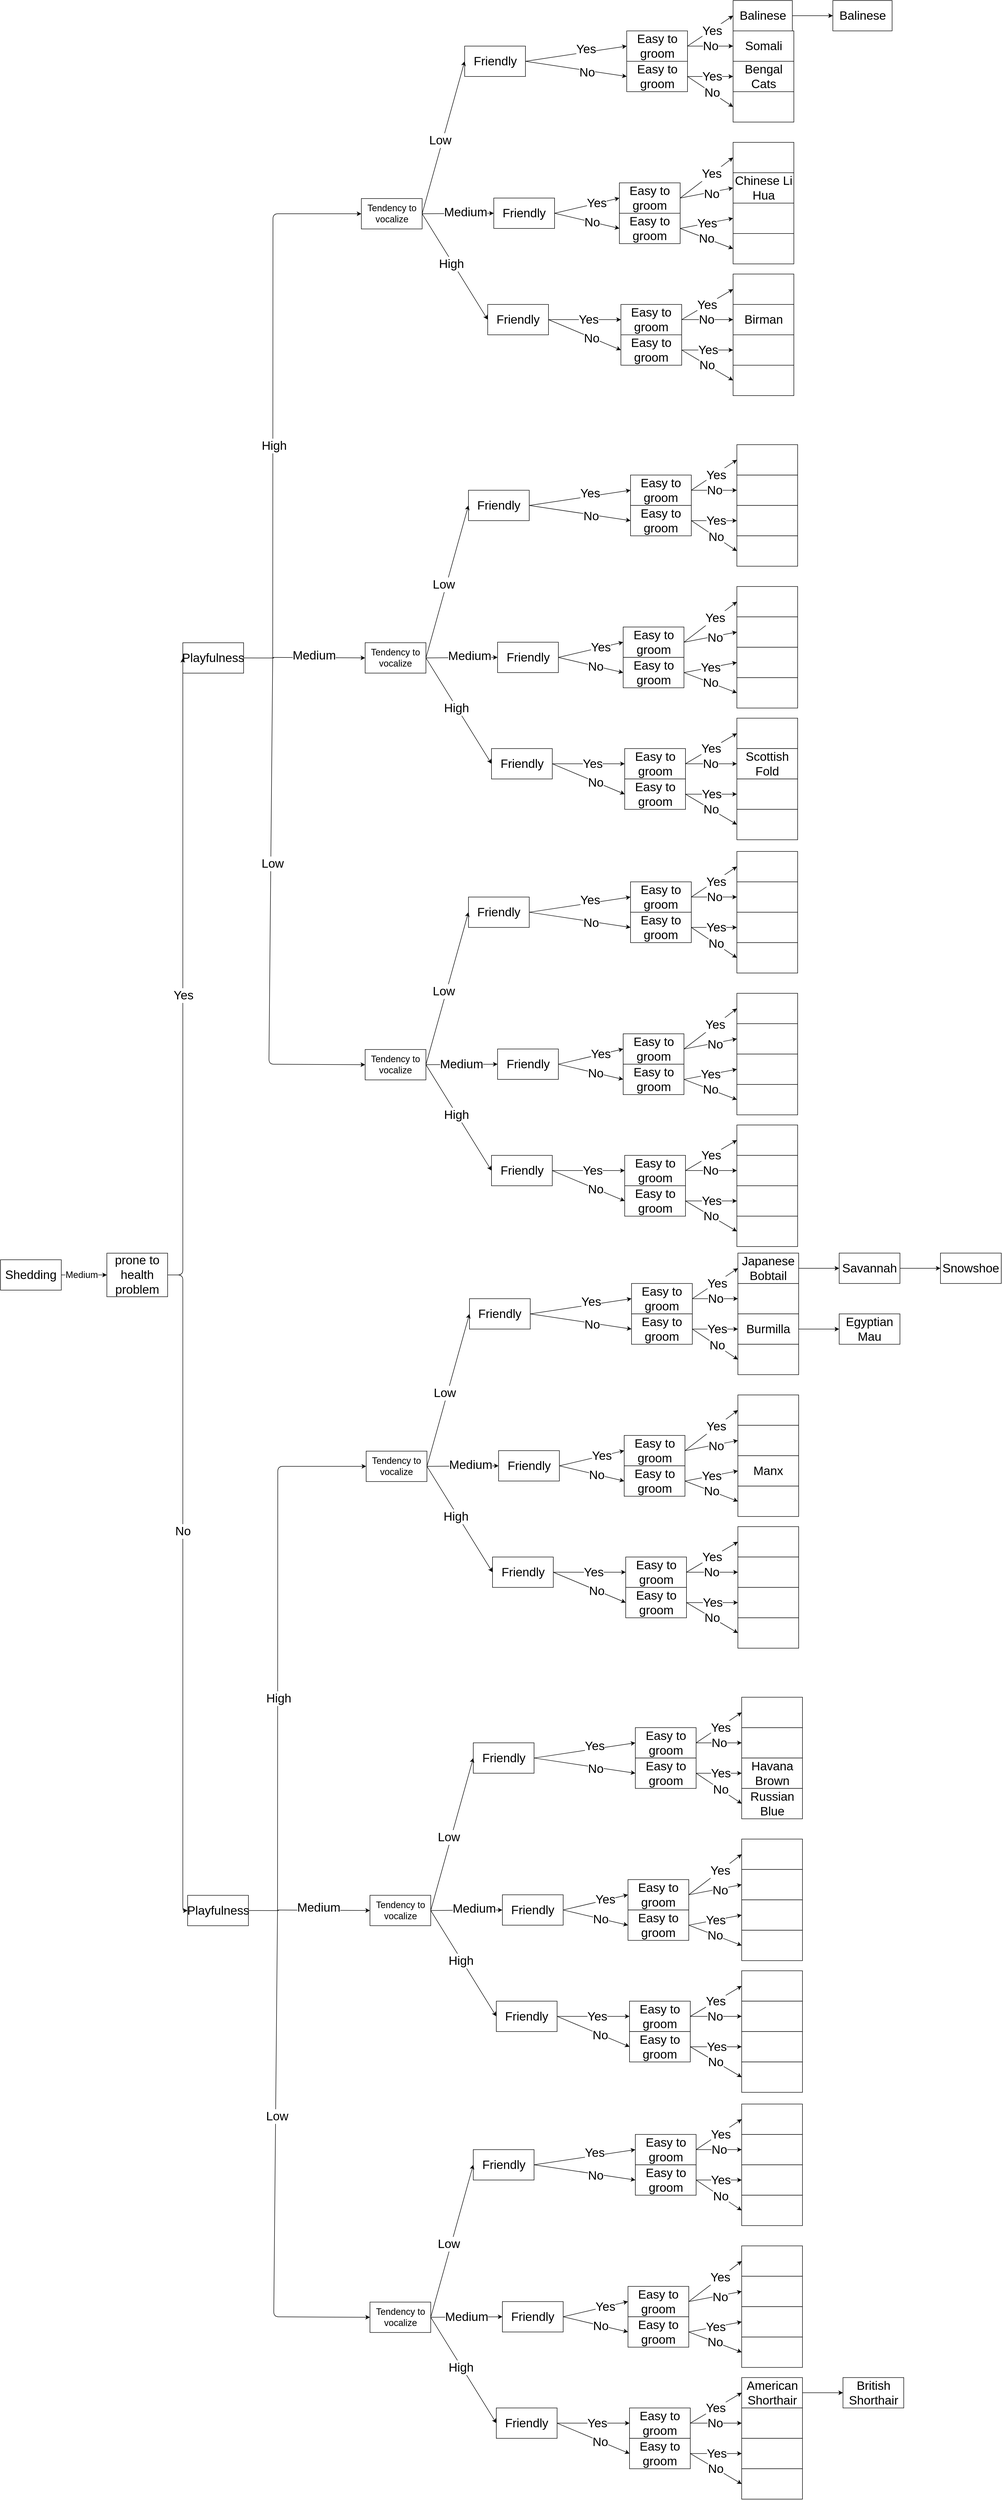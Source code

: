 <mxfile version="12.1.3" type="device" pages="1"><diagram id="r7-eN_AIOeqCVzaFOAbj" name="Page-1"><mxGraphModel dx="4213" dy="5023" grid="1" gridSize="10" guides="1" tooltips="1" connect="1" arrows="1" fold="1" page="1" pageScale="1" pageWidth="850" pageHeight="1100" math="0" shadow="0"><root><mxCell id="0"/><mxCell id="1" parent="0"/><mxCell id="vPeTqG4JQ-fl6mVajdFz-1" value="&lt;font style=&quot;font-size: 24px&quot;&gt;Shedding&lt;/font&gt;" style="rounded=0;whiteSpace=wrap;html=1;" parent="1" vertex="1"><mxGeometry x="80" y="176" width="120" height="60" as="geometry"/></mxCell><mxCell id="vPeTqG4JQ-fl6mVajdFz-2" value="" style="endArrow=classic;html=1;exitX=1;exitY=0.5;exitDx=0;exitDy=0;entryX=0;entryY=0.5;entryDx=0;entryDy=0;" parent="1" source="vPeTqG4JQ-fl6mVajdFz-1" target="vPeTqG4JQ-fl6mVajdFz-3" edge="1"><mxGeometry width="50" height="50" relative="1" as="geometry"><mxPoint x="250" y="186" as="sourcePoint"/><mxPoint x="360" y="-4" as="targetPoint"/></mxGeometry></mxCell><mxCell id="vPeTqG4JQ-fl6mVajdFz-4" value="&lt;font style=&quot;font-size: 18px&quot;&gt;Medium&lt;/font&gt;" style="text;html=1;resizable=0;points=[];align=center;verticalAlign=middle;labelBackgroundColor=#ffffff;" parent="vPeTqG4JQ-fl6mVajdFz-2" vertex="1" connectable="0"><mxGeometry x="0.083" y="4" relative="1" as="geometry"><mxPoint x="-8.5" y="4" as="offset"/></mxGeometry></mxCell><mxCell id="vPeTqG4JQ-fl6mVajdFz-3" value="&lt;font style=&quot;font-size: 24px&quot;&gt;prone to health problem&lt;/font&gt;" style="rounded=0;whiteSpace=wrap;html=1;" parent="1" vertex="1"><mxGeometry x="290" y="163" width="120" height="86" as="geometry"/></mxCell><mxCell id="vPeTqG4JQ-fl6mVajdFz-11" value="&lt;font style=&quot;font-size: 24px&quot;&gt;Playfulness&lt;/font&gt;" style="rounded=0;whiteSpace=wrap;html=1;" parent="1" vertex="1"><mxGeometry x="440" y="-1042.1" width="120" height="60" as="geometry"/></mxCell><mxCell id="vPeTqG4JQ-fl6mVajdFz-12" value="" style="endArrow=classic;html=1;exitX=1;exitY=0.5;exitDx=0;exitDy=0;entryX=0;entryY=0.5;entryDx=0;entryDy=0;" parent="1" source="vPeTqG4JQ-fl6mVajdFz-3" target="vPeTqG4JQ-fl6mVajdFz-11" edge="1"><mxGeometry width="50" height="50" relative="1" as="geometry"><mxPoint x="479" y="160" as="sourcePoint"/><mxPoint x="529" y="110" as="targetPoint"/><Array as="points"><mxPoint x="440" y="206"/></Array></mxGeometry></mxCell><mxCell id="vPeTqG4JQ-fl6mVajdFz-13" value="&lt;font style=&quot;font-size: 24px&quot;&gt;Yes&lt;/font&gt;" style="text;html=1;resizable=0;points=[];align=center;verticalAlign=middle;labelBackgroundColor=#ffffff;" parent="vPeTqG4JQ-fl6mVajdFz-12" vertex="1" connectable="0"><mxGeometry x="-0.067" relative="1" as="geometry"><mxPoint x="1" as="offset"/></mxGeometry></mxCell><mxCell id="vPeTqG4JQ-fl6mVajdFz-14" value="" style="endArrow=classic;html=1;exitX=1;exitY=0.5;exitDx=0;exitDy=0;entryX=0;entryY=0.5;entryDx=0;entryDy=0;" parent="1" source="vPeTqG4JQ-fl6mVajdFz-3" target="lJ92jW54ZyUU0gGsalVy-623" edge="1"><mxGeometry width="50" height="50" relative="1" as="geometry"><mxPoint x="489" y="230" as="sourcePoint"/><mxPoint x="457" y="1488.9" as="targetPoint"/><Array as="points"><mxPoint x="440" y="206"/><mxPoint x="440" y="1461"/></Array></mxGeometry></mxCell><mxCell id="vPeTqG4JQ-fl6mVajdFz-16" value="&lt;font style=&quot;font-size: 24px&quot;&gt;No&lt;/font&gt;" style="text;html=1;resizable=0;points=[];align=center;verticalAlign=middle;labelBackgroundColor=#ffffff;" parent="vPeTqG4JQ-fl6mVajdFz-14" vertex="1" connectable="0"><mxGeometry x="-0.172" y="1" relative="1" as="geometry"><mxPoint x="-1" as="offset"/></mxGeometry></mxCell><mxCell id="vPeTqG4JQ-fl6mVajdFz-25" value="" style="endArrow=classic;html=1;exitX=1;exitY=0.5;exitDx=0;exitDy=0;entryX=0;entryY=0.5;entryDx=0;entryDy=0;" parent="1" target="vPeTqG4JQ-fl6mVajdFz-47" edge="1"><mxGeometry width="50" height="50" relative="1" as="geometry"><mxPoint x="617.5" y="-1013.1" as="sourcePoint"/><mxPoint x="757.5" y="-840" as="targetPoint"/><Array as="points"><mxPoint x="618" y="-1889"/></Array></mxGeometry></mxCell><mxCell id="vPeTqG4JQ-fl6mVajdFz-65" value="&lt;font style=&quot;font-size: 24px&quot;&gt;High&lt;/font&gt;" style="text;html=1;resizable=0;points=[];align=center;verticalAlign=middle;labelBackgroundColor=#ffffff;" parent="vPeTqG4JQ-fl6mVajdFz-25" vertex="1" connectable="0"><mxGeometry x="-0.204" y="-2" relative="1" as="geometry"><mxPoint as="offset"/></mxGeometry></mxCell><mxCell id="vPeTqG4JQ-fl6mVajdFz-26" value="" style="endArrow=classic;html=1;exitX=1;exitY=0.5;exitDx=0;exitDy=0;entryX=0;entryY=0.5;entryDx=0;entryDy=0;" parent="1" target="lJ92jW54ZyUU0gGsalVy-285" edge="1"><mxGeometry width="50" height="50" relative="1" as="geometry"><mxPoint x="617.5" y="-1013.1" as="sourcePoint"/><mxPoint x="828.5" y="-1013" as="targetPoint"/></mxGeometry></mxCell><mxCell id="vPeTqG4JQ-fl6mVajdFz-66" value="&lt;font style=&quot;font-size: 24px&quot;&gt;Medium&lt;/font&gt;" style="text;html=1;resizable=0;points=[];align=center;verticalAlign=middle;labelBackgroundColor=#ffffff;" parent="vPeTqG4JQ-fl6mVajdFz-26" vertex="1" connectable="0"><mxGeometry x="-0.126" y="5" relative="1" as="geometry"><mxPoint x="1" as="offset"/></mxGeometry></mxCell><mxCell id="vPeTqG4JQ-fl6mVajdFz-27" value="" style="endArrow=classic;html=1;exitX=1;exitY=0.5;exitDx=0;exitDy=0;entryX=0;entryY=0.5;entryDx=0;entryDy=0;" parent="1" target="lJ92jW54ZyUU0gGsalVy-350" edge="1"><mxGeometry width="50" height="50" relative="1" as="geometry"><mxPoint x="617.5" y="-1013.1" as="sourcePoint"/><mxPoint x="768.5" y="-524.5" as="targetPoint"/><Array as="points"><mxPoint x="610" y="-210"/></Array></mxGeometry></mxCell><mxCell id="vPeTqG4JQ-fl6mVajdFz-67" value="&lt;font style=&quot;font-size: 24px&quot;&gt;Low&lt;/font&gt;" style="text;html=1;resizable=0;points=[];align=center;verticalAlign=middle;labelBackgroundColor=#ffffff;" parent="vPeTqG4JQ-fl6mVajdFz-27" vertex="1" connectable="0"><mxGeometry x="-0.18" y="3" relative="1" as="geometry"><mxPoint as="offset"/></mxGeometry></mxCell><mxCell id="vPeTqG4JQ-fl6mVajdFz-47" value="&lt;font style=&quot;font-size: 18px&quot;&gt;Tendency to vocalize&lt;/font&gt;" style="rounded=0;whiteSpace=wrap;html=1;" parent="1" vertex="1"><mxGeometry x="792.5" y="-1919" width="120" height="60" as="geometry"/></mxCell><mxCell id="vPeTqG4JQ-fl6mVajdFz-88" value="" style="endArrow=classic;html=1;exitX=1;exitY=0.5;exitDx=0;exitDy=0;entryX=0;entryY=0.5;entryDx=0;entryDy=0;" parent="1" source="vPeTqG4JQ-fl6mVajdFz-47" target="vPeTqG4JQ-fl6mVajdFz-144" edge="1"><mxGeometry width="50" height="50" relative="1" as="geometry"><mxPoint x="874" y="-1810" as="sourcePoint"/><mxPoint x="1034" y="-1820" as="targetPoint"/></mxGeometry></mxCell><mxCell id="dN6N3sYmEqXlMw29vd4l-136" value="&lt;font style=&quot;font-size: 24px&quot;&gt;Medium&lt;/font&gt;" style="text;html=1;resizable=0;points=[];align=center;verticalAlign=middle;labelBackgroundColor=#ffffff;" parent="vPeTqG4JQ-fl6mVajdFz-88" vertex="1" connectable="0"><mxGeometry x="0.207" y="3" relative="1" as="geometry"><mxPoint as="offset"/></mxGeometry></mxCell><mxCell id="vPeTqG4JQ-fl6mVajdFz-89" value="" style="endArrow=classic;html=1;exitX=1;exitY=0.5;exitDx=0;exitDy=0;entryX=0;entryY=0.5;entryDx=0;entryDy=0;" parent="1" source="vPeTqG4JQ-fl6mVajdFz-47" target="vPeTqG4JQ-fl6mVajdFz-145" edge="1"><mxGeometry width="50" height="50" relative="1" as="geometry"><mxPoint x="984" y="-1760" as="sourcePoint"/><mxPoint x="1034" y="-1740" as="targetPoint"/></mxGeometry></mxCell><mxCell id="dN6N3sYmEqXlMw29vd4l-137" value="&lt;font style=&quot;font-size: 24px&quot;&gt;High&lt;/font&gt;" style="text;html=1;resizable=0;points=[];align=center;verticalAlign=middle;labelBackgroundColor=#ffffff;" parent="vPeTqG4JQ-fl6mVajdFz-89" vertex="1" connectable="0"><mxGeometry x="-0.237" y="2" relative="1" as="geometry"><mxPoint x="6" y="20" as="offset"/></mxGeometry></mxCell><mxCell id="vPeTqG4JQ-fl6mVajdFz-141" value="&lt;font style=&quot;font-size: 24px&quot;&gt;Friendly&lt;/font&gt;" style="rounded=0;whiteSpace=wrap;html=1;" parent="1" vertex="1"><mxGeometry x="996.5" y="-2220" width="120" height="60" as="geometry"/></mxCell><mxCell id="vPeTqG4JQ-fl6mVajdFz-144" value="&lt;span style=&quot;white-space: normal&quot;&gt;&lt;font style=&quot;font-size: 24px&quot;&gt;Friendly&lt;/font&gt;&lt;/span&gt;" style="rounded=0;whiteSpace=wrap;html=1;" parent="1" vertex="1"><mxGeometry x="1054" y="-1920" width="120" height="60" as="geometry"/></mxCell><mxCell id="vPeTqG4JQ-fl6mVajdFz-145" value="&lt;span style=&quot;white-space: normal&quot;&gt;&lt;font style=&quot;font-size: 24px&quot;&gt;Friendly&lt;/font&gt;&lt;/span&gt;" style="rounded=0;whiteSpace=wrap;html=1;" parent="1" vertex="1"><mxGeometry x="1042" y="-1710" width="120" height="60" as="geometry"/></mxCell><mxCell id="dN6N3sYmEqXlMw29vd4l-57" value="" style="endArrow=classic;html=1;exitX=1;exitY=0.5;exitDx=0;exitDy=0;entryX=0;entryY=0.5;entryDx=0;entryDy=0;" parent="1" source="vPeTqG4JQ-fl6mVajdFz-141" target="dN6N3sYmEqXlMw29vd4l-59" edge="1"><mxGeometry width="50" height="50" relative="1" as="geometry"><mxPoint x="1147" y="-2020" as="sourcePoint"/><mxPoint x="1255" y="-2090" as="targetPoint"/></mxGeometry></mxCell><mxCell id="dN6N3sYmEqXlMw29vd4l-153" value="&lt;font style=&quot;font-size: 24px&quot;&gt;Yes&lt;/font&gt;" style="text;html=1;resizable=0;points=[];align=center;verticalAlign=middle;labelBackgroundColor=#ffffff;" parent="dN6N3sYmEqXlMw29vd4l-57" vertex="1" connectable="0"><mxGeometry x="0.226" y="-4" relative="1" as="geometry"><mxPoint x="-3.5" y="-9.5" as="offset"/></mxGeometry></mxCell><mxCell id="dN6N3sYmEqXlMw29vd4l-58" value="" style="endArrow=classic;html=1;exitX=1;exitY=0.5;exitDx=0;exitDy=0;entryX=0;entryY=0.5;entryDx=0;entryDy=0;" parent="1" source="vPeTqG4JQ-fl6mVajdFz-141" target="dN6N3sYmEqXlMw29vd4l-62" edge="1"><mxGeometry width="50" height="50" relative="1" as="geometry"><mxPoint x="1237" y="-1990" as="sourcePoint"/><mxPoint x="1237" y="-2020" as="targetPoint"/></mxGeometry></mxCell><mxCell id="dN6N3sYmEqXlMw29vd4l-154" value="&lt;font style=&quot;font-size: 24px&quot;&gt;No&lt;/font&gt;" style="text;html=1;resizable=0;points=[];align=center;verticalAlign=middle;labelBackgroundColor=#ffffff;" parent="dN6N3sYmEqXlMw29vd4l-58" vertex="1" connectable="0"><mxGeometry x="0.221" y="-3" relative="1" as="geometry"><mxPoint as="offset"/></mxGeometry></mxCell><mxCell id="dN6N3sYmEqXlMw29vd4l-59" value="&lt;font style=&quot;font-size: 24px&quot;&gt;Easy to groom&lt;/font&gt;" style="rounded=0;whiteSpace=wrap;html=1;" parent="1" vertex="1"><mxGeometry x="1316.5" y="-2250" width="120" height="60" as="geometry"/></mxCell><mxCell id="dN6N3sYmEqXlMw29vd4l-62" value="&lt;span style=&quot;white-space: normal&quot;&gt;&lt;font style=&quot;font-size: 24px&quot;&gt;Easy to groom&lt;/font&gt;&lt;/span&gt;" style="rounded=0;whiteSpace=wrap;html=1;" parent="1" vertex="1"><mxGeometry x="1316.5" y="-2190" width="120" height="60" as="geometry"/></mxCell><mxCell id="dN6N3sYmEqXlMw29vd4l-63" value="&lt;font style=&quot;font-size: 24px&quot;&gt;Easy to groom&lt;/font&gt;" style="rounded=0;whiteSpace=wrap;html=1;" parent="1" vertex="1"><mxGeometry x="1302" y="-1950" width="120" height="60" as="geometry"/></mxCell><mxCell id="dN6N3sYmEqXlMw29vd4l-64" value="" style="endArrow=classic;html=1;exitX=1;exitY=0.5;exitDx=0;exitDy=0;entryX=0;entryY=0.5;entryDx=0;entryDy=0;" parent="1" source="vPeTqG4JQ-fl6mVajdFz-144" target="dN6N3sYmEqXlMw29vd4l-63" edge="1"><mxGeometry width="50" height="50" relative="1" as="geometry"><mxPoint x="1234" y="-1870" as="sourcePoint"/><mxPoint x="1284" y="-1920" as="targetPoint"/></mxGeometry></mxCell><mxCell id="dN6N3sYmEqXlMw29vd4l-155" value="&lt;font style=&quot;font-size: 24px&quot;&gt;Yes&lt;/font&gt;" style="text;html=1;resizable=0;points=[];align=center;verticalAlign=middle;labelBackgroundColor=#ffffff;" parent="dN6N3sYmEqXlMw29vd4l-64" vertex="1" connectable="0"><mxGeometry x="0.302" y="1" relative="1" as="geometry"><mxPoint as="offset"/></mxGeometry></mxCell><mxCell id="dN6N3sYmEqXlMw29vd4l-65" value="&lt;font style=&quot;font-size: 24px&quot;&gt;Easy to groom&lt;/font&gt;" style="rounded=0;whiteSpace=wrap;html=1;" parent="1" vertex="1"><mxGeometry x="1302" y="-1890" width="120" height="60" as="geometry"/></mxCell><mxCell id="dN6N3sYmEqXlMw29vd4l-66" value="" style="endArrow=classic;html=1;exitX=1;exitY=0.5;exitDx=0;exitDy=0;entryX=0;entryY=0.5;entryDx=0;entryDy=0;" parent="1" source="vPeTqG4JQ-fl6mVajdFz-144" target="dN6N3sYmEqXlMw29vd4l-65" edge="1"><mxGeometry width="50" height="50" relative="1" as="geometry"><mxPoint x="1244" y="-1820" as="sourcePoint"/><mxPoint x="1294" y="-1870" as="targetPoint"/></mxGeometry></mxCell><mxCell id="dN6N3sYmEqXlMw29vd4l-156" value="&lt;font style=&quot;font-size: 24px&quot;&gt;No&lt;/font&gt;" style="text;html=1;resizable=0;points=[];align=center;verticalAlign=middle;labelBackgroundColor=#ffffff;" parent="dN6N3sYmEqXlMw29vd4l-66" vertex="1" connectable="0"><mxGeometry x="0.147" y="-1" relative="1" as="geometry"><mxPoint as="offset"/></mxGeometry></mxCell><mxCell id="dN6N3sYmEqXlMw29vd4l-67" value="&lt;font style=&quot;font-size: 24px&quot;&gt;Easy to groom&lt;/font&gt;" style="rounded=0;whiteSpace=wrap;html=1;" parent="1" vertex="1"><mxGeometry x="1305" y="-1710" width="120" height="60" as="geometry"/></mxCell><mxCell id="dN6N3sYmEqXlMw29vd4l-68" value="&lt;font style=&quot;font-size: 24px&quot;&gt;Easy to groom&lt;/font&gt;" style="rounded=0;whiteSpace=wrap;html=1;" parent="1" vertex="1"><mxGeometry x="1305" y="-1650" width="120" height="60" as="geometry"/></mxCell><mxCell id="dN6N3sYmEqXlMw29vd4l-69" value="" style="endArrow=classic;html=1;exitX=1;exitY=0.5;exitDx=0;exitDy=0;entryX=0;entryY=0.5;entryDx=0;entryDy=0;" parent="1" source="vPeTqG4JQ-fl6mVajdFz-145" target="dN6N3sYmEqXlMw29vd4l-67" edge="1"><mxGeometry width="50" height="50" relative="1" as="geometry"><mxPoint x="1227" y="-1670" as="sourcePoint"/><mxPoint x="1277" y="-1720" as="targetPoint"/></mxGeometry></mxCell><mxCell id="dN6N3sYmEqXlMw29vd4l-158" value="&lt;font style=&quot;font-size: 24px&quot;&gt;Yes&lt;/font&gt;" style="text;html=1;resizable=0;points=[];align=center;verticalAlign=middle;labelBackgroundColor=#ffffff;" parent="dN6N3sYmEqXlMw29vd4l-69" vertex="1" connectable="0"><mxGeometry x="-0.21" y="-2" relative="1" as="geometry"><mxPoint x="22.5" y="-2" as="offset"/></mxGeometry></mxCell><mxCell id="dN6N3sYmEqXlMw29vd4l-70" value="" style="endArrow=classic;html=1;exitX=1;exitY=0.5;exitDx=0;exitDy=0;entryX=0;entryY=0.5;entryDx=0;entryDy=0;" parent="1" source="vPeTqG4JQ-fl6mVajdFz-145" target="dN6N3sYmEqXlMw29vd4l-68" edge="1"><mxGeometry width="50" height="50" relative="1" as="geometry"><mxPoint x="1227" y="-1590" as="sourcePoint"/><mxPoint x="1277" y="-1640" as="targetPoint"/></mxGeometry></mxCell><mxCell id="dN6N3sYmEqXlMw29vd4l-159" value="&lt;font style=&quot;font-size: 24px&quot;&gt;No&lt;/font&gt;" style="text;html=1;resizable=0;points=[];align=center;verticalAlign=middle;labelBackgroundColor=#ffffff;" parent="dN6N3sYmEqXlMw29vd4l-70" vertex="1" connectable="0"><mxGeometry x="0.191" y="-1" relative="1" as="geometry"><mxPoint as="offset"/></mxGeometry></mxCell><mxCell id="lJ92jW54ZyUU0gGsalVy-20" value="" style="endArrow=classic;html=1;exitX=1;exitY=0.5;exitDx=0;exitDy=0;entryX=0;entryY=0.5;entryDx=0;entryDy=0;" parent="1" source="dN6N3sYmEqXlMw29vd4l-59" target="lJ92jW54ZyUU0gGsalVy-206" edge="1"><mxGeometry width="50" height="50" relative="1" as="geometry"><mxPoint x="1468" y="-2240" as="sourcePoint"/><mxPoint x="1526.5" y="-2280" as="targetPoint"/></mxGeometry></mxCell><mxCell id="lJ92jW54ZyUU0gGsalVy-207" value="&lt;font style=&quot;font-size: 24px&quot;&gt;Yes&lt;/font&gt;" style="text;html=1;resizable=0;points=[];align=center;verticalAlign=middle;labelBackgroundColor=#ffffff;" parent="lJ92jW54ZyUU0gGsalVy-20" vertex="1" connectable="0"><mxGeometry x="0.277" y="-3" relative="1" as="geometry"><mxPoint x="-10.5" y="5.5" as="offset"/></mxGeometry></mxCell><mxCell id="lJ92jW54ZyUU0gGsalVy-21" value="" style="endArrow=classic;html=1;exitX=1;exitY=0.5;exitDx=0;exitDy=0;entryX=0;entryY=0.5;entryDx=0;entryDy=0;" parent="1" source="dN6N3sYmEqXlMw29vd4l-59" target="lJ92jW54ZyUU0gGsalVy-24" edge="1"><mxGeometry width="50" height="50" relative="1" as="geometry"><mxPoint x="1498" y="-2160" as="sourcePoint"/><mxPoint x="1538" y="-2160" as="targetPoint"/></mxGeometry></mxCell><mxCell id="lJ92jW54ZyUU0gGsalVy-208" value="&lt;font style=&quot;font-size: 24px&quot;&gt;No&lt;/font&gt;" style="text;html=1;resizable=0;points=[];align=center;verticalAlign=middle;labelBackgroundColor=#ffffff;" parent="lJ92jW54ZyUU0gGsalVy-21" vertex="1" connectable="0"><mxGeometry x="0.311" y="-2" relative="1" as="geometry"><mxPoint x="-13.5" y="-2" as="offset"/></mxGeometry></mxCell><mxCell id="lJ92jW54ZyUU0gGsalVy-23" value="" style="rounded=0;whiteSpace=wrap;html=1;" parent="1" vertex="1"><mxGeometry x="1526.5" y="-2160" width="120" height="60" as="geometry"/></mxCell><mxCell id="lJ92jW54ZyUU0gGsalVy-24" value="&lt;font style=&quot;font-size: 24px&quot;&gt;Somali&lt;/font&gt;" style="rounded=0;whiteSpace=wrap;html=1;" parent="1" vertex="1"><mxGeometry x="1526.5" y="-2250" width="120" height="60" as="geometry"/></mxCell><mxCell id="lJ92jW54ZyUU0gGsalVy-25" value="" style="endArrow=classic;html=1;exitX=1;exitY=0.5;exitDx=0;exitDy=0;entryX=0;entryY=0.5;entryDx=0;entryDy=0;" parent="1" source="dN6N3sYmEqXlMw29vd4l-62" target="lJ92jW54ZyUU0gGsalVy-26" edge="1"><mxGeometry width="50" height="50" relative="1" as="geometry"><mxPoint x="1448" y="-2080" as="sourcePoint"/><mxPoint x="1518" y="-2120" as="targetPoint"/></mxGeometry></mxCell><mxCell id="lJ92jW54ZyUU0gGsalVy-210" value="&lt;font style=&quot;font-size: 24px&quot;&gt;Yes&lt;/font&gt;" style="text;html=1;resizable=0;points=[];align=center;verticalAlign=middle;labelBackgroundColor=#ffffff;" parent="lJ92jW54ZyUU0gGsalVy-25" vertex="1" connectable="0"><mxGeometry x="-0.393" y="-2" relative="1" as="geometry"><mxPoint x="21" y="-2" as="offset"/></mxGeometry></mxCell><mxCell id="lJ92jW54ZyUU0gGsalVy-26" value="&lt;font style=&quot;font-size: 24px&quot;&gt;Bengal Cats&lt;/font&gt;" style="rounded=0;whiteSpace=wrap;html=1;" parent="1" vertex="1"><mxGeometry x="1526.5" y="-2190" width="120" height="60" as="geometry"/></mxCell><mxCell id="lJ92jW54ZyUU0gGsalVy-27" value="" style="rounded=0;whiteSpace=wrap;html=1;" parent="1" vertex="1"><mxGeometry x="1526.5" y="-2130" width="120" height="60" as="geometry"/></mxCell><mxCell id="lJ92jW54ZyUU0gGsalVy-28" value="" style="endArrow=classic;html=1;exitX=1;exitY=0.5;exitDx=0;exitDy=0;entryX=0;entryY=0.5;entryDx=0;entryDy=0;" parent="1" source="dN6N3sYmEqXlMw29vd4l-62" target="lJ92jW54ZyUU0gGsalVy-27" edge="1"><mxGeometry width="50" height="50" relative="1" as="geometry"><mxPoint x="1458" y="-2010" as="sourcePoint"/><mxPoint x="1508" y="-2060" as="targetPoint"/></mxGeometry></mxCell><mxCell id="lJ92jW54ZyUU0gGsalVy-211" value="&lt;font style=&quot;font-size: 24px&quot;&gt;No&lt;/font&gt;" style="text;html=1;resizable=0;points=[];align=center;verticalAlign=middle;labelBackgroundColor=#ffffff;" parent="lJ92jW54ZyUU0gGsalVy-28" vertex="1" connectable="0"><mxGeometry x="0.077" relative="1" as="geometry"><mxPoint as="offset"/></mxGeometry></mxCell><mxCell id="lJ92jW54ZyUU0gGsalVy-29" value="" style="endArrow=classic;html=1;exitX=1;exitY=0.5;exitDx=0;exitDy=0;entryX=0;entryY=0.5;entryDx=0;entryDy=0;" parent="1" source="dN6N3sYmEqXlMw29vd4l-63" target="lJ92jW54ZyUU0gGsalVy-30" edge="1"><mxGeometry width="50" height="50" relative="1" as="geometry"><mxPoint x="1494.5" y="-1840" as="sourcePoint"/><mxPoint x="1574.5" y="-1870" as="targetPoint"/></mxGeometry></mxCell><mxCell id="lJ92jW54ZyUU0gGsalVy-212" value="&lt;font style=&quot;font-size: 24px&quot;&gt;Yes&lt;/font&gt;" style="text;html=1;resizable=0;points=[];align=center;verticalAlign=middle;labelBackgroundColor=#ffffff;" parent="lJ92jW54ZyUU0gGsalVy-29" vertex="1" connectable="0"><mxGeometry x="0.187" y="1" relative="1" as="geometry"><mxPoint as="offset"/></mxGeometry></mxCell><mxCell id="lJ92jW54ZyUU0gGsalVy-30" value="" style="rounded=0;whiteSpace=wrap;html=1;" parent="1" vertex="1"><mxGeometry x="1526.5" y="-2029.971" width="120" height="60" as="geometry"/></mxCell><mxCell id="lJ92jW54ZyUU0gGsalVy-32" value="&lt;font style=&quot;font-size: 24px&quot;&gt;Chinese Li Hua&lt;/font&gt;" style="rounded=0;whiteSpace=wrap;html=1;" parent="1" vertex="1"><mxGeometry x="1526.5" y="-1970" width="120" height="60" as="geometry"/></mxCell><mxCell id="lJ92jW54ZyUU0gGsalVy-33" value="" style="endArrow=classic;html=1;exitX=1;exitY=0.5;exitDx=0;exitDy=0;entryX=0;entryY=0.5;entryDx=0;entryDy=0;" parent="1" source="dN6N3sYmEqXlMw29vd4l-63" target="lJ92jW54ZyUU0gGsalVy-32" edge="1"><mxGeometry width="50" height="50" relative="1" as="geometry"><mxPoint x="1474.5" y="-1810" as="sourcePoint"/><mxPoint x="1524.5" y="-1860" as="targetPoint"/></mxGeometry></mxCell><mxCell id="lJ92jW54ZyUU0gGsalVy-213" value="&lt;font style=&quot;font-size: 24px&quot;&gt;No&lt;/font&gt;" style="text;html=1;resizable=0;points=[];align=center;verticalAlign=middle;labelBackgroundColor=#ffffff;" parent="lJ92jW54ZyUU0gGsalVy-33" vertex="1" connectable="0"><mxGeometry x="0.162" y="-3" relative="1" as="geometry"><mxPoint as="offset"/></mxGeometry></mxCell><mxCell id="lJ92jW54ZyUU0gGsalVy-34" value="" style="endArrow=classic;html=1;exitX=1;exitY=0.5;exitDx=0;exitDy=0;entryX=0;entryY=0.5;entryDx=0;entryDy=0;" parent="1" source="vPeTqG4JQ-fl6mVajdFz-47" target="vPeTqG4JQ-fl6mVajdFz-141" edge="1"><mxGeometry width="50" height="50" relative="1" as="geometry"><mxPoint x="1004.5" y="-1970" as="sourcePoint"/><mxPoint x="1054.5" y="-2020" as="targetPoint"/></mxGeometry></mxCell><mxCell id="lJ92jW54ZyUU0gGsalVy-35" value="&lt;font style=&quot;font-size: 24px&quot;&gt;Low&lt;/font&gt;" style="text;html=1;resizable=0;points=[];align=center;verticalAlign=middle;labelBackgroundColor=#ffffff;" parent="lJ92jW54ZyUU0gGsalVy-34" vertex="1" connectable="0"><mxGeometry x="0.121" relative="1" as="geometry"><mxPoint x="-12" y="23.5" as="offset"/></mxGeometry></mxCell><mxCell id="lJ92jW54ZyUU0gGsalVy-36" value="" style="rounded=0;whiteSpace=wrap;html=1;" parent="1" vertex="1"><mxGeometry x="1526.5" y="-1910" width="120" height="60" as="geometry"/></mxCell><mxCell id="lJ92jW54ZyUU0gGsalVy-37" value="" style="rounded=0;whiteSpace=wrap;html=1;" parent="1" vertex="1"><mxGeometry x="1526.5" y="-1850" width="120" height="60" as="geometry"/></mxCell><mxCell id="lJ92jW54ZyUU0gGsalVy-38" value="" style="endArrow=classic;html=1;exitX=1;exitY=0.5;exitDx=0;exitDy=0;entryX=0;entryY=0.5;entryDx=0;entryDy=0;" parent="1" source="dN6N3sYmEqXlMw29vd4l-65" target="lJ92jW54ZyUU0gGsalVy-36" edge="1"><mxGeometry width="50" height="50" relative="1" as="geometry"><mxPoint x="1474.5" y="-1860" as="sourcePoint"/><mxPoint x="1524.5" y="-1910" as="targetPoint"/></mxGeometry></mxCell><mxCell id="lJ92jW54ZyUU0gGsalVy-214" value="&lt;font style=&quot;font-size: 24px&quot;&gt;Yes&lt;/font&gt;" style="text;html=1;resizable=0;points=[];align=center;verticalAlign=middle;labelBackgroundColor=#ffffff;" parent="lJ92jW54ZyUU0gGsalVy-38" vertex="1" connectable="0"><mxGeometry x="0.183" y="-2" relative="1" as="geometry"><mxPoint x="-10" as="offset"/></mxGeometry></mxCell><mxCell id="lJ92jW54ZyUU0gGsalVy-39" value="" style="endArrow=classic;html=1;exitX=1;exitY=0.5;exitDx=0;exitDy=0;entryX=0;entryY=0.5;entryDx=0;entryDy=0;" parent="1" source="dN6N3sYmEqXlMw29vd4l-65" target="lJ92jW54ZyUU0gGsalVy-37" edge="1"><mxGeometry width="50" height="50" relative="1" as="geometry"><mxPoint x="1474.5" y="-1780" as="sourcePoint"/><mxPoint x="1524.5" y="-1830" as="targetPoint"/></mxGeometry></mxCell><mxCell id="lJ92jW54ZyUU0gGsalVy-215" value="&lt;font style=&quot;font-size: 24px&quot;&gt;No&lt;/font&gt;" style="text;html=1;resizable=0;points=[];align=center;verticalAlign=middle;labelBackgroundColor=#ffffff;" parent="lJ92jW54ZyUU0gGsalVy-39" vertex="1" connectable="0"><mxGeometry x="0.297" y="-1" relative="1" as="geometry"><mxPoint x="-15.5" y="-7" as="offset"/></mxGeometry></mxCell><mxCell id="lJ92jW54ZyUU0gGsalVy-40" value="" style="endArrow=classic;html=1;exitX=1;exitY=0.5;exitDx=0;exitDy=0;entryX=0;entryY=0.5;entryDx=0;entryDy=0;" parent="1" source="dN6N3sYmEqXlMw29vd4l-67" target="lJ92jW54ZyUU0gGsalVy-41" edge="1"><mxGeometry width="50" height="50" relative="1" as="geometry"><mxPoint x="1454.5" y="-1650" as="sourcePoint"/><mxPoint x="1504.5" y="-1700" as="targetPoint"/></mxGeometry></mxCell><mxCell id="lJ92jW54ZyUU0gGsalVy-216" value="&lt;font style=&quot;font-size: 24px&quot;&gt;Yes&lt;/font&gt;" style="text;html=1;resizable=0;points=[];align=center;verticalAlign=middle;labelBackgroundColor=#ffffff;" parent="lJ92jW54ZyUU0gGsalVy-40" vertex="1" connectable="0"><mxGeometry x="-0.226" y="-4" relative="1" as="geometry"><mxPoint x="9" y="-10" as="offset"/></mxGeometry></mxCell><mxCell id="lJ92jW54ZyUU0gGsalVy-41" value="" style="rounded=0;whiteSpace=wrap;html=1;" parent="1" vertex="1"><mxGeometry x="1526.5" y="-1770" width="120" height="60" as="geometry"/></mxCell><mxCell id="lJ92jW54ZyUU0gGsalVy-42" value="&lt;font style=&quot;font-size: 24px&quot;&gt;Birman&lt;/font&gt;" style="rounded=0;whiteSpace=wrap;html=1;" parent="1" vertex="1"><mxGeometry x="1526.5" y="-1710" width="120" height="60" as="geometry"/></mxCell><mxCell id="lJ92jW54ZyUU0gGsalVy-43" value="" style="rounded=0;whiteSpace=wrap;html=1;" parent="1" vertex="1"><mxGeometry x="1526.5" y="-1650" width="120" height="60" as="geometry"/></mxCell><mxCell id="lJ92jW54ZyUU0gGsalVy-44" value="" style="rounded=0;whiteSpace=wrap;html=1;" parent="1" vertex="1"><mxGeometry x="1526.5" y="-1590" width="120" height="60" as="geometry"/></mxCell><mxCell id="lJ92jW54ZyUU0gGsalVy-45" value="" style="endArrow=classic;html=1;exitX=1;exitY=0.5;exitDx=0;exitDy=0;entryX=0;entryY=0.5;entryDx=0;entryDy=0;" parent="1" source="dN6N3sYmEqXlMw29vd4l-67" target="lJ92jW54ZyUU0gGsalVy-42" edge="1"><mxGeometry width="50" height="50" relative="1" as="geometry"><mxPoint x="1474.5" y="-1630" as="sourcePoint"/><mxPoint x="1524.5" y="-1680" as="targetPoint"/><Array as="points"><mxPoint x="1474.5" y="-1680"/></Array></mxGeometry></mxCell><mxCell id="lJ92jW54ZyUU0gGsalVy-217" value="&lt;font style=&quot;font-size: 24px&quot;&gt;No&lt;/font&gt;" style="text;html=1;resizable=0;points=[];align=center;verticalAlign=middle;labelBackgroundColor=#ffffff;" parent="lJ92jW54ZyUU0gGsalVy-45" vertex="1" connectable="0"><mxGeometry x="-0.025" y="-13" relative="1" as="geometry"><mxPoint x="-0.5" y="-13" as="offset"/></mxGeometry></mxCell><mxCell id="lJ92jW54ZyUU0gGsalVy-46" value="" style="endArrow=classic;html=1;exitX=1;exitY=0.5;exitDx=0;exitDy=0;entryX=0;entryY=0.5;entryDx=0;entryDy=0;" parent="1" source="dN6N3sYmEqXlMw29vd4l-68" target="lJ92jW54ZyUU0gGsalVy-43" edge="1"><mxGeometry width="50" height="50" relative="1" as="geometry"><mxPoint x="1484.5" y="-1590" as="sourcePoint"/><mxPoint x="1534.5" y="-1640" as="targetPoint"/></mxGeometry></mxCell><mxCell id="lJ92jW54ZyUU0gGsalVy-218" value="&lt;font style=&quot;font-size: 24px&quot;&gt;Yes&lt;/font&gt;" style="text;html=1;resizable=0;points=[];align=center;verticalAlign=middle;labelBackgroundColor=#ffffff;" parent="lJ92jW54ZyUU0gGsalVy-46" vertex="1" connectable="0"><mxGeometry x="-0.383" y="1" relative="1" as="geometry"><mxPoint x="20" y="1" as="offset"/></mxGeometry></mxCell><mxCell id="lJ92jW54ZyUU0gGsalVy-47" value="" style="endArrow=classic;html=1;exitX=1;exitY=0.5;exitDx=0;exitDy=0;entryX=0;entryY=0.5;entryDx=0;entryDy=0;" parent="1" source="dN6N3sYmEqXlMw29vd4l-68" target="lJ92jW54ZyUU0gGsalVy-44" edge="1"><mxGeometry width="50" height="50" relative="1" as="geometry"><mxPoint x="1464.5" y="-1560" as="sourcePoint"/><mxPoint x="1514.5" y="-1610" as="targetPoint"/></mxGeometry></mxCell><mxCell id="lJ92jW54ZyUU0gGsalVy-219" value="&lt;font style=&quot;font-size: 24px&quot;&gt;No&lt;/font&gt;" style="text;html=1;resizable=0;points=[];align=center;verticalAlign=middle;labelBackgroundColor=#ffffff;" parent="lJ92jW54ZyUU0gGsalVy-47" vertex="1" connectable="0"><mxGeometry x="0.263" y="-2" relative="1" as="geometry"><mxPoint x="-13" y="-9.5" as="offset"/></mxGeometry></mxCell><mxCell id="0cwImIZCAEnYBc5TcfyV-8" value="" style="edgeStyle=orthogonalEdgeStyle;rounded=0;orthogonalLoop=1;jettySize=auto;html=1;" edge="1" parent="1" source="lJ92jW54ZyUU0gGsalVy-206" target="0cwImIZCAEnYBc5TcfyV-7"><mxGeometry relative="1" as="geometry"/></mxCell><mxCell id="lJ92jW54ZyUU0gGsalVy-206" value="&lt;font style=&quot;font-size: 24px&quot;&gt;Balinese&lt;/font&gt;" style="rounded=0;whiteSpace=wrap;html=1;" parent="1" vertex="1"><mxGeometry x="1526.5" y="-2310" width="117" height="60" as="geometry"/></mxCell><mxCell id="0cwImIZCAEnYBc5TcfyV-7" value="&lt;font style=&quot;font-size: 24px&quot;&gt;Balinese&lt;/font&gt;" style="rounded=0;whiteSpace=wrap;html=1;" vertex="1" parent="1"><mxGeometry x="1723.5" y="-2310" width="117" height="60" as="geometry"/></mxCell><mxCell id="lJ92jW54ZyUU0gGsalVy-285" value="&lt;font style=&quot;font-size: 18px&quot;&gt;Tendency to vocalize&lt;/font&gt;" style="rounded=0;whiteSpace=wrap;html=1;" parent="1" vertex="1"><mxGeometry x="800" y="-1042.167" width="120" height="60" as="geometry"/></mxCell><mxCell id="lJ92jW54ZyUU0gGsalVy-286" value="" style="endArrow=classic;html=1;exitX=1;exitY=0.5;exitDx=0;exitDy=0;entryX=0;entryY=0.5;entryDx=0;entryDy=0;" parent="1" source="lJ92jW54ZyUU0gGsalVy-285" target="lJ92jW54ZyUU0gGsalVy-291" edge="1"><mxGeometry width="50" height="50" relative="1" as="geometry"><mxPoint x="881.5" y="-933.167" as="sourcePoint"/><mxPoint x="1041.5" y="-943.167" as="targetPoint"/></mxGeometry></mxCell><mxCell id="lJ92jW54ZyUU0gGsalVy-287" value="&lt;font style=&quot;font-size: 24px&quot;&gt;Medium&lt;/font&gt;" style="text;html=1;resizable=0;points=[];align=center;verticalAlign=middle;labelBackgroundColor=#ffffff;" parent="lJ92jW54ZyUU0gGsalVy-286" vertex="1" connectable="0"><mxGeometry x="0.207" y="3" relative="1" as="geometry"><mxPoint as="offset"/></mxGeometry></mxCell><mxCell id="lJ92jW54ZyUU0gGsalVy-288" value="" style="endArrow=classic;html=1;exitX=1;exitY=0.5;exitDx=0;exitDy=0;entryX=0;entryY=0.5;entryDx=0;entryDy=0;" parent="1" source="lJ92jW54ZyUU0gGsalVy-285" target="lJ92jW54ZyUU0gGsalVy-292" edge="1"><mxGeometry width="50" height="50" relative="1" as="geometry"><mxPoint x="991.5" y="-883.167" as="sourcePoint"/><mxPoint x="1041.5" y="-863.167" as="targetPoint"/></mxGeometry></mxCell><mxCell id="lJ92jW54ZyUU0gGsalVy-289" value="&lt;font style=&quot;font-size: 24px&quot;&gt;High&lt;/font&gt;" style="text;html=1;resizable=0;points=[];align=center;verticalAlign=middle;labelBackgroundColor=#ffffff;" parent="lJ92jW54ZyUU0gGsalVy-288" vertex="1" connectable="0"><mxGeometry x="-0.237" y="2" relative="1" as="geometry"><mxPoint x="8.5" y="20" as="offset"/></mxGeometry></mxCell><mxCell id="lJ92jW54ZyUU0gGsalVy-290" value="&lt;font style=&quot;font-size: 24px&quot;&gt;Friendly&lt;/font&gt;" style="rounded=0;whiteSpace=wrap;html=1;" parent="1" vertex="1"><mxGeometry x="1004" y="-1343.167" width="120" height="60" as="geometry"/></mxCell><mxCell id="lJ92jW54ZyUU0gGsalVy-291" value="&lt;span style=&quot;white-space: normal&quot;&gt;&lt;font style=&quot;font-size: 24px&quot;&gt;Friendly&lt;/font&gt;&lt;/span&gt;" style="rounded=0;whiteSpace=wrap;html=1;" parent="1" vertex="1"><mxGeometry x="1061.5" y="-1043.167" width="120" height="60" as="geometry"/></mxCell><mxCell id="lJ92jW54ZyUU0gGsalVy-292" value="&lt;span style=&quot;white-space: normal&quot;&gt;&lt;font style=&quot;font-size: 24px&quot;&gt;Friendly&lt;/font&gt;&lt;/span&gt;" style="rounded=0;whiteSpace=wrap;html=1;" parent="1" vertex="1"><mxGeometry x="1049.5" y="-833.167" width="120" height="60" as="geometry"/></mxCell><mxCell id="lJ92jW54ZyUU0gGsalVy-293" value="" style="endArrow=classic;html=1;exitX=1;exitY=0.5;exitDx=0;exitDy=0;entryX=0;entryY=0.5;entryDx=0;entryDy=0;" parent="1" source="lJ92jW54ZyUU0gGsalVy-290" target="lJ92jW54ZyUU0gGsalVy-297" edge="1"><mxGeometry width="50" height="50" relative="1" as="geometry"><mxPoint x="1154.5" y="-1143.167" as="sourcePoint"/><mxPoint x="1262.5" y="-1213.167" as="targetPoint"/></mxGeometry></mxCell><mxCell id="lJ92jW54ZyUU0gGsalVy-294" value="&lt;font style=&quot;font-size: 24px&quot;&gt;Yes&lt;/font&gt;" style="text;html=1;resizable=0;points=[];align=center;verticalAlign=middle;labelBackgroundColor=#ffffff;" parent="lJ92jW54ZyUU0gGsalVy-293" vertex="1" connectable="0"><mxGeometry x="0.226" y="-4" relative="1" as="geometry"><mxPoint x="-3.5" y="-9.5" as="offset"/></mxGeometry></mxCell><mxCell id="lJ92jW54ZyUU0gGsalVy-295" value="" style="endArrow=classic;html=1;exitX=1;exitY=0.5;exitDx=0;exitDy=0;entryX=0;entryY=0.5;entryDx=0;entryDy=0;" parent="1" source="lJ92jW54ZyUU0gGsalVy-290" target="lJ92jW54ZyUU0gGsalVy-298" edge="1"><mxGeometry width="50" height="50" relative="1" as="geometry"><mxPoint x="1244.5" y="-1113.167" as="sourcePoint"/><mxPoint x="1244.5" y="-1143.167" as="targetPoint"/></mxGeometry></mxCell><mxCell id="lJ92jW54ZyUU0gGsalVy-296" value="&lt;font style=&quot;font-size: 24px&quot;&gt;No&lt;/font&gt;" style="text;html=1;resizable=0;points=[];align=center;verticalAlign=middle;labelBackgroundColor=#ffffff;" parent="lJ92jW54ZyUU0gGsalVy-295" vertex="1" connectable="0"><mxGeometry x="0.221" y="-3" relative="1" as="geometry"><mxPoint as="offset"/></mxGeometry></mxCell><mxCell id="lJ92jW54ZyUU0gGsalVy-297" value="&lt;font style=&quot;font-size: 24px&quot;&gt;Easy to groom&lt;/font&gt;" style="rounded=0;whiteSpace=wrap;html=1;" parent="1" vertex="1"><mxGeometry x="1324" y="-1373.167" width="120" height="60" as="geometry"/></mxCell><mxCell id="lJ92jW54ZyUU0gGsalVy-298" value="&lt;span style=&quot;white-space: normal&quot;&gt;&lt;font style=&quot;font-size: 24px&quot;&gt;Easy to groom&lt;/font&gt;&lt;/span&gt;" style="rounded=0;whiteSpace=wrap;html=1;" parent="1" vertex="1"><mxGeometry x="1324" y="-1313.167" width="120" height="60" as="geometry"/></mxCell><mxCell id="lJ92jW54ZyUU0gGsalVy-299" value="&lt;font style=&quot;font-size: 24px&quot;&gt;Easy to groom&lt;/font&gt;" style="rounded=0;whiteSpace=wrap;html=1;" parent="1" vertex="1"><mxGeometry x="1309.5" y="-1073.167" width="120" height="60" as="geometry"/></mxCell><mxCell id="lJ92jW54ZyUU0gGsalVy-300" value="" style="endArrow=classic;html=1;exitX=1;exitY=0.5;exitDx=0;exitDy=0;entryX=0;entryY=0.5;entryDx=0;entryDy=0;" parent="1" source="lJ92jW54ZyUU0gGsalVy-291" target="lJ92jW54ZyUU0gGsalVy-299" edge="1"><mxGeometry width="50" height="50" relative="1" as="geometry"><mxPoint x="1241.5" y="-993.167" as="sourcePoint"/><mxPoint x="1291.5" y="-1043.167" as="targetPoint"/></mxGeometry></mxCell><mxCell id="lJ92jW54ZyUU0gGsalVy-301" value="&lt;font style=&quot;font-size: 24px&quot;&gt;Yes&lt;/font&gt;" style="text;html=1;resizable=0;points=[];align=center;verticalAlign=middle;labelBackgroundColor=#ffffff;" parent="lJ92jW54ZyUU0gGsalVy-300" vertex="1" connectable="0"><mxGeometry x="0.302" y="1" relative="1" as="geometry"><mxPoint as="offset"/></mxGeometry></mxCell><mxCell id="lJ92jW54ZyUU0gGsalVy-302" value="&lt;font style=&quot;font-size: 24px&quot;&gt;Easy to groom&lt;/font&gt;" style="rounded=0;whiteSpace=wrap;html=1;" parent="1" vertex="1"><mxGeometry x="1309.5" y="-1013.167" width="120" height="60" as="geometry"/></mxCell><mxCell id="lJ92jW54ZyUU0gGsalVy-303" value="" style="endArrow=classic;html=1;exitX=1;exitY=0.5;exitDx=0;exitDy=0;entryX=0;entryY=0.5;entryDx=0;entryDy=0;" parent="1" source="lJ92jW54ZyUU0gGsalVy-291" target="lJ92jW54ZyUU0gGsalVy-302" edge="1"><mxGeometry width="50" height="50" relative="1" as="geometry"><mxPoint x="1251.5" y="-943.167" as="sourcePoint"/><mxPoint x="1301.5" y="-993.167" as="targetPoint"/></mxGeometry></mxCell><mxCell id="lJ92jW54ZyUU0gGsalVy-304" value="&lt;font style=&quot;font-size: 24px&quot;&gt;No&lt;/font&gt;" style="text;html=1;resizable=0;points=[];align=center;verticalAlign=middle;labelBackgroundColor=#ffffff;" parent="lJ92jW54ZyUU0gGsalVy-303" vertex="1" connectable="0"><mxGeometry x="0.147" y="-1" relative="1" as="geometry"><mxPoint as="offset"/></mxGeometry></mxCell><mxCell id="lJ92jW54ZyUU0gGsalVy-305" value="&lt;font style=&quot;font-size: 24px&quot;&gt;Easy to groom&lt;/font&gt;" style="rounded=0;whiteSpace=wrap;html=1;" parent="1" vertex="1"><mxGeometry x="1312.5" y="-833.167" width="120" height="60" as="geometry"/></mxCell><mxCell id="lJ92jW54ZyUU0gGsalVy-306" value="&lt;font style=&quot;font-size: 24px&quot;&gt;Easy to groom&lt;/font&gt;" style="rounded=0;whiteSpace=wrap;html=1;" parent="1" vertex="1"><mxGeometry x="1312.5" y="-773.167" width="120" height="60" as="geometry"/></mxCell><mxCell id="lJ92jW54ZyUU0gGsalVy-307" value="" style="endArrow=classic;html=1;exitX=1;exitY=0.5;exitDx=0;exitDy=0;entryX=0;entryY=0.5;entryDx=0;entryDy=0;" parent="1" source="lJ92jW54ZyUU0gGsalVy-292" target="lJ92jW54ZyUU0gGsalVy-305" edge="1"><mxGeometry width="50" height="50" relative="1" as="geometry"><mxPoint x="1234.5" y="-793.167" as="sourcePoint"/><mxPoint x="1284.5" y="-843.167" as="targetPoint"/></mxGeometry></mxCell><mxCell id="lJ92jW54ZyUU0gGsalVy-308" value="&lt;font style=&quot;font-size: 24px&quot;&gt;Yes&lt;/font&gt;" style="text;html=1;resizable=0;points=[];align=center;verticalAlign=middle;labelBackgroundColor=#ffffff;" parent="lJ92jW54ZyUU0gGsalVy-307" vertex="1" connectable="0"><mxGeometry x="-0.21" y="-2" relative="1" as="geometry"><mxPoint x="22.5" y="-2" as="offset"/></mxGeometry></mxCell><mxCell id="lJ92jW54ZyUU0gGsalVy-309" value="" style="endArrow=classic;html=1;exitX=1;exitY=0.5;exitDx=0;exitDy=0;entryX=0;entryY=0.5;entryDx=0;entryDy=0;" parent="1" source="lJ92jW54ZyUU0gGsalVy-292" target="lJ92jW54ZyUU0gGsalVy-306" edge="1"><mxGeometry width="50" height="50" relative="1" as="geometry"><mxPoint x="1234.5" y="-713.167" as="sourcePoint"/><mxPoint x="1284.5" y="-763.167" as="targetPoint"/></mxGeometry></mxCell><mxCell id="lJ92jW54ZyUU0gGsalVy-310" value="&lt;font style=&quot;font-size: 24px&quot;&gt;No&lt;/font&gt;" style="text;html=1;resizable=0;points=[];align=center;verticalAlign=middle;labelBackgroundColor=#ffffff;" parent="lJ92jW54ZyUU0gGsalVy-309" vertex="1" connectable="0"><mxGeometry x="0.191" y="-1" relative="1" as="geometry"><mxPoint as="offset"/></mxGeometry></mxCell><mxCell id="lJ92jW54ZyUU0gGsalVy-311" value="" style="endArrow=classic;html=1;exitX=1;exitY=0.5;exitDx=0;exitDy=0;entryX=0;entryY=0.5;entryDx=0;entryDy=0;" parent="1" source="lJ92jW54ZyUU0gGsalVy-297" target="lJ92jW54ZyUU0gGsalVy-349" edge="1"><mxGeometry width="50" height="50" relative="1" as="geometry"><mxPoint x="1475.5" y="-1363.167" as="sourcePoint"/><mxPoint x="1534.0" y="-1403.167" as="targetPoint"/></mxGeometry></mxCell><mxCell id="lJ92jW54ZyUU0gGsalVy-312" value="&lt;font style=&quot;font-size: 24px&quot;&gt;Yes&lt;/font&gt;" style="text;html=1;resizable=0;points=[];align=center;verticalAlign=middle;labelBackgroundColor=#ffffff;" parent="lJ92jW54ZyUU0gGsalVy-311" vertex="1" connectable="0"><mxGeometry x="0.277" y="-3" relative="1" as="geometry"><mxPoint x="-10.5" y="5.5" as="offset"/></mxGeometry></mxCell><mxCell id="lJ92jW54ZyUU0gGsalVy-313" value="" style="endArrow=classic;html=1;exitX=1;exitY=0.5;exitDx=0;exitDy=0;entryX=0;entryY=0.5;entryDx=0;entryDy=0;" parent="1" source="lJ92jW54ZyUU0gGsalVy-297" target="lJ92jW54ZyUU0gGsalVy-316" edge="1"><mxGeometry width="50" height="50" relative="1" as="geometry"><mxPoint x="1505.5" y="-1283.167" as="sourcePoint"/><mxPoint x="1545.5" y="-1283.167" as="targetPoint"/></mxGeometry></mxCell><mxCell id="lJ92jW54ZyUU0gGsalVy-314" value="&lt;font style=&quot;font-size: 24px&quot;&gt;No&lt;/font&gt;" style="text;html=1;resizable=0;points=[];align=center;verticalAlign=middle;labelBackgroundColor=#ffffff;" parent="lJ92jW54ZyUU0gGsalVy-313" vertex="1" connectable="0"><mxGeometry x="0.311" y="-2" relative="1" as="geometry"><mxPoint x="-13.5" y="-2" as="offset"/></mxGeometry></mxCell><mxCell id="lJ92jW54ZyUU0gGsalVy-315" value="" style="rounded=0;whiteSpace=wrap;html=1;" parent="1" vertex="1"><mxGeometry x="1534" y="-1283.167" width="120" height="60" as="geometry"/></mxCell><mxCell id="lJ92jW54ZyUU0gGsalVy-316" value="" style="rounded=0;whiteSpace=wrap;html=1;" parent="1" vertex="1"><mxGeometry x="1534" y="-1373.167" width="120" height="60" as="geometry"/></mxCell><mxCell id="lJ92jW54ZyUU0gGsalVy-317" value="" style="endArrow=classic;html=1;exitX=1;exitY=0.5;exitDx=0;exitDy=0;entryX=0;entryY=0.5;entryDx=0;entryDy=0;" parent="1" source="lJ92jW54ZyUU0gGsalVy-298" target="lJ92jW54ZyUU0gGsalVy-319" edge="1"><mxGeometry width="50" height="50" relative="1" as="geometry"><mxPoint x="1455.5" y="-1203.167" as="sourcePoint"/><mxPoint x="1525.5" y="-1243.167" as="targetPoint"/></mxGeometry></mxCell><mxCell id="lJ92jW54ZyUU0gGsalVy-318" value="&lt;font style=&quot;font-size: 24px&quot;&gt;Yes&lt;/font&gt;" style="text;html=1;resizable=0;points=[];align=center;verticalAlign=middle;labelBackgroundColor=#ffffff;" parent="lJ92jW54ZyUU0gGsalVy-317" vertex="1" connectable="0"><mxGeometry x="-0.393" y="-2" relative="1" as="geometry"><mxPoint x="21" y="-2" as="offset"/></mxGeometry></mxCell><mxCell id="lJ92jW54ZyUU0gGsalVy-319" value="" style="rounded=0;whiteSpace=wrap;html=1;" parent="1" vertex="1"><mxGeometry x="1534" y="-1313.167" width="120" height="60" as="geometry"/></mxCell><mxCell id="lJ92jW54ZyUU0gGsalVy-320" value="" style="rounded=0;whiteSpace=wrap;html=1;" parent="1" vertex="1"><mxGeometry x="1534" y="-1253.167" width="120" height="60" as="geometry"/></mxCell><mxCell id="lJ92jW54ZyUU0gGsalVy-321" value="" style="endArrow=classic;html=1;exitX=1;exitY=0.5;exitDx=0;exitDy=0;entryX=0;entryY=0.5;entryDx=0;entryDy=0;" parent="1" source="lJ92jW54ZyUU0gGsalVy-298" target="lJ92jW54ZyUU0gGsalVy-320" edge="1"><mxGeometry width="50" height="50" relative="1" as="geometry"><mxPoint x="1465.5" y="-1133.167" as="sourcePoint"/><mxPoint x="1515.5" y="-1183.167" as="targetPoint"/></mxGeometry></mxCell><mxCell id="lJ92jW54ZyUU0gGsalVy-322" value="&lt;font style=&quot;font-size: 24px&quot;&gt;No&lt;/font&gt;" style="text;html=1;resizable=0;points=[];align=center;verticalAlign=middle;labelBackgroundColor=#ffffff;" parent="lJ92jW54ZyUU0gGsalVy-321" vertex="1" connectable="0"><mxGeometry x="0.077" relative="1" as="geometry"><mxPoint as="offset"/></mxGeometry></mxCell><mxCell id="lJ92jW54ZyUU0gGsalVy-323" value="" style="endArrow=classic;html=1;exitX=1;exitY=0.5;exitDx=0;exitDy=0;entryX=0;entryY=0.5;entryDx=0;entryDy=0;" parent="1" source="lJ92jW54ZyUU0gGsalVy-299" target="lJ92jW54ZyUU0gGsalVy-325" edge="1"><mxGeometry width="50" height="50" relative="1" as="geometry"><mxPoint x="1502" y="-963.167" as="sourcePoint"/><mxPoint x="1582" y="-993.167" as="targetPoint"/></mxGeometry></mxCell><mxCell id="lJ92jW54ZyUU0gGsalVy-324" value="&lt;font style=&quot;font-size: 24px&quot;&gt;Yes&lt;/font&gt;" style="text;html=1;resizable=0;points=[];align=center;verticalAlign=middle;labelBackgroundColor=#ffffff;" parent="lJ92jW54ZyUU0gGsalVy-323" vertex="1" connectable="0"><mxGeometry x="0.187" y="1" relative="1" as="geometry"><mxPoint as="offset"/></mxGeometry></mxCell><mxCell id="lJ92jW54ZyUU0gGsalVy-325" value="" style="rounded=0;whiteSpace=wrap;html=1;" parent="1" vertex="1"><mxGeometry x="1534" y="-1153.137" width="120" height="60" as="geometry"/></mxCell><mxCell id="lJ92jW54ZyUU0gGsalVy-326" value="" style="rounded=0;whiteSpace=wrap;html=1;" parent="1" vertex="1"><mxGeometry x="1534" y="-1093.167" width="120" height="60" as="geometry"/></mxCell><mxCell id="lJ92jW54ZyUU0gGsalVy-327" value="" style="endArrow=classic;html=1;exitX=1;exitY=0.5;exitDx=0;exitDy=0;entryX=0;entryY=0.5;entryDx=0;entryDy=0;" parent="1" source="lJ92jW54ZyUU0gGsalVy-299" target="lJ92jW54ZyUU0gGsalVy-326" edge="1"><mxGeometry width="50" height="50" relative="1" as="geometry"><mxPoint x="1482" y="-933.167" as="sourcePoint"/><mxPoint x="1532" y="-983.167" as="targetPoint"/></mxGeometry></mxCell><mxCell id="lJ92jW54ZyUU0gGsalVy-328" value="&lt;font style=&quot;font-size: 24px&quot;&gt;No&lt;/font&gt;" style="text;html=1;resizable=0;points=[];align=center;verticalAlign=middle;labelBackgroundColor=#ffffff;" parent="lJ92jW54ZyUU0gGsalVy-327" vertex="1" connectable="0"><mxGeometry x="0.162" y="-3" relative="1" as="geometry"><mxPoint as="offset"/></mxGeometry></mxCell><mxCell id="lJ92jW54ZyUU0gGsalVy-329" value="" style="endArrow=classic;html=1;exitX=1;exitY=0.5;exitDx=0;exitDy=0;entryX=0;entryY=0.5;entryDx=0;entryDy=0;" parent="1" source="lJ92jW54ZyUU0gGsalVy-285" target="lJ92jW54ZyUU0gGsalVy-290" edge="1"><mxGeometry width="50" height="50" relative="1" as="geometry"><mxPoint x="1012" y="-1093.167" as="sourcePoint"/><mxPoint x="1062" y="-1143.167" as="targetPoint"/></mxGeometry></mxCell><mxCell id="lJ92jW54ZyUU0gGsalVy-330" value="&lt;font style=&quot;font-size: 24px&quot;&gt;Low&lt;/font&gt;" style="text;html=1;resizable=0;points=[];align=center;verticalAlign=middle;labelBackgroundColor=#ffffff;" parent="lJ92jW54ZyUU0gGsalVy-329" vertex="1" connectable="0"><mxGeometry x="0.121" relative="1" as="geometry"><mxPoint x="-12" y="23.5" as="offset"/></mxGeometry></mxCell><mxCell id="lJ92jW54ZyUU0gGsalVy-331" value="" style="rounded=0;whiteSpace=wrap;html=1;" parent="1" vertex="1"><mxGeometry x="1534" y="-1033.167" width="120" height="60" as="geometry"/></mxCell><mxCell id="lJ92jW54ZyUU0gGsalVy-332" value="" style="rounded=0;whiteSpace=wrap;html=1;" parent="1" vertex="1"><mxGeometry x="1534" y="-973.167" width="120" height="60" as="geometry"/></mxCell><mxCell id="lJ92jW54ZyUU0gGsalVy-333" value="" style="endArrow=classic;html=1;exitX=1;exitY=0.5;exitDx=0;exitDy=0;entryX=0;entryY=0.5;entryDx=0;entryDy=0;" parent="1" source="lJ92jW54ZyUU0gGsalVy-302" target="lJ92jW54ZyUU0gGsalVy-331" edge="1"><mxGeometry width="50" height="50" relative="1" as="geometry"><mxPoint x="1482" y="-983.167" as="sourcePoint"/><mxPoint x="1532" y="-1033.167" as="targetPoint"/></mxGeometry></mxCell><mxCell id="lJ92jW54ZyUU0gGsalVy-334" value="&lt;font style=&quot;font-size: 24px&quot;&gt;Yes&lt;/font&gt;" style="text;html=1;resizable=0;points=[];align=center;verticalAlign=middle;labelBackgroundColor=#ffffff;" parent="lJ92jW54ZyUU0gGsalVy-333" vertex="1" connectable="0"><mxGeometry x="0.183" y="-2" relative="1" as="geometry"><mxPoint x="-10" as="offset"/></mxGeometry></mxCell><mxCell id="lJ92jW54ZyUU0gGsalVy-335" value="" style="endArrow=classic;html=1;exitX=1;exitY=0.5;exitDx=0;exitDy=0;entryX=0;entryY=0.5;entryDx=0;entryDy=0;" parent="1" source="lJ92jW54ZyUU0gGsalVy-302" target="lJ92jW54ZyUU0gGsalVy-332" edge="1"><mxGeometry width="50" height="50" relative="1" as="geometry"><mxPoint x="1482" y="-903.167" as="sourcePoint"/><mxPoint x="1532" y="-953.167" as="targetPoint"/></mxGeometry></mxCell><mxCell id="lJ92jW54ZyUU0gGsalVy-336" value="&lt;font style=&quot;font-size: 24px&quot;&gt;No&lt;/font&gt;" style="text;html=1;resizable=0;points=[];align=center;verticalAlign=middle;labelBackgroundColor=#ffffff;" parent="lJ92jW54ZyUU0gGsalVy-335" vertex="1" connectable="0"><mxGeometry x="0.297" y="-1" relative="1" as="geometry"><mxPoint x="-15.5" y="-7" as="offset"/></mxGeometry></mxCell><mxCell id="lJ92jW54ZyUU0gGsalVy-337" value="" style="endArrow=classic;html=1;exitX=1;exitY=0.5;exitDx=0;exitDy=0;entryX=0;entryY=0.5;entryDx=0;entryDy=0;" parent="1" source="lJ92jW54ZyUU0gGsalVy-305" target="lJ92jW54ZyUU0gGsalVy-339" edge="1"><mxGeometry width="50" height="50" relative="1" as="geometry"><mxPoint x="1462" y="-773.167" as="sourcePoint"/><mxPoint x="1512" y="-823.167" as="targetPoint"/></mxGeometry></mxCell><mxCell id="lJ92jW54ZyUU0gGsalVy-338" value="&lt;font style=&quot;font-size: 24px&quot;&gt;Yes&lt;/font&gt;" style="text;html=1;resizable=0;points=[];align=center;verticalAlign=middle;labelBackgroundColor=#ffffff;" parent="lJ92jW54ZyUU0gGsalVy-337" vertex="1" connectable="0"><mxGeometry x="-0.226" y="-4" relative="1" as="geometry"><mxPoint x="9" y="-10" as="offset"/></mxGeometry></mxCell><mxCell id="lJ92jW54ZyUU0gGsalVy-339" value="" style="rounded=0;whiteSpace=wrap;html=1;" parent="1" vertex="1"><mxGeometry x="1534" y="-893.167" width="120" height="60" as="geometry"/></mxCell><mxCell id="lJ92jW54ZyUU0gGsalVy-340" value="&lt;font style=&quot;font-size: 24px&quot;&gt;Scottish Fold&lt;/font&gt;" style="rounded=0;whiteSpace=wrap;html=1;" parent="1" vertex="1"><mxGeometry x="1534" y="-833.167" width="120" height="60" as="geometry"/></mxCell><mxCell id="lJ92jW54ZyUU0gGsalVy-341" value="" style="rounded=0;whiteSpace=wrap;html=1;" parent="1" vertex="1"><mxGeometry x="1534" y="-773.167" width="120" height="60" as="geometry"/></mxCell><mxCell id="lJ92jW54ZyUU0gGsalVy-342" value="" style="rounded=0;whiteSpace=wrap;html=1;" parent="1" vertex="1"><mxGeometry x="1534" y="-713.167" width="120" height="60" as="geometry"/></mxCell><mxCell id="lJ92jW54ZyUU0gGsalVy-343" value="" style="endArrow=classic;html=1;exitX=1;exitY=0.5;exitDx=0;exitDy=0;entryX=0;entryY=0.5;entryDx=0;entryDy=0;" parent="1" source="lJ92jW54ZyUU0gGsalVy-305" target="lJ92jW54ZyUU0gGsalVy-340" edge="1"><mxGeometry width="50" height="50" relative="1" as="geometry"><mxPoint x="1482" y="-753.167" as="sourcePoint"/><mxPoint x="1532" y="-803.167" as="targetPoint"/><Array as="points"><mxPoint x="1482" y="-803.167"/></Array></mxGeometry></mxCell><mxCell id="lJ92jW54ZyUU0gGsalVy-344" value="&lt;font style=&quot;font-size: 24px&quot;&gt;No&lt;/font&gt;" style="text;html=1;resizable=0;points=[];align=center;verticalAlign=middle;labelBackgroundColor=#ffffff;" parent="lJ92jW54ZyUU0gGsalVy-343" vertex="1" connectable="0"><mxGeometry x="-0.025" y="-13" relative="1" as="geometry"><mxPoint x="-0.5" y="-13" as="offset"/></mxGeometry></mxCell><mxCell id="lJ92jW54ZyUU0gGsalVy-345" value="" style="endArrow=classic;html=1;exitX=1;exitY=0.5;exitDx=0;exitDy=0;entryX=0;entryY=0.5;entryDx=0;entryDy=0;" parent="1" source="lJ92jW54ZyUU0gGsalVy-306" target="lJ92jW54ZyUU0gGsalVy-341" edge="1"><mxGeometry width="50" height="50" relative="1" as="geometry"><mxPoint x="1492" y="-713.167" as="sourcePoint"/><mxPoint x="1542" y="-763.167" as="targetPoint"/></mxGeometry></mxCell><mxCell id="lJ92jW54ZyUU0gGsalVy-346" value="&lt;font style=&quot;font-size: 24px&quot;&gt;Yes&lt;/font&gt;" style="text;html=1;resizable=0;points=[];align=center;verticalAlign=middle;labelBackgroundColor=#ffffff;" parent="lJ92jW54ZyUU0gGsalVy-345" vertex="1" connectable="0"><mxGeometry x="-0.383" y="1" relative="1" as="geometry"><mxPoint x="20" y="1" as="offset"/></mxGeometry></mxCell><mxCell id="lJ92jW54ZyUU0gGsalVy-347" value="" style="endArrow=classic;html=1;exitX=1;exitY=0.5;exitDx=0;exitDy=0;entryX=0;entryY=0.5;entryDx=0;entryDy=0;" parent="1" source="lJ92jW54ZyUU0gGsalVy-306" target="lJ92jW54ZyUU0gGsalVy-342" edge="1"><mxGeometry width="50" height="50" relative="1" as="geometry"><mxPoint x="1472" y="-683.167" as="sourcePoint"/><mxPoint x="1522" y="-733.167" as="targetPoint"/></mxGeometry></mxCell><mxCell id="lJ92jW54ZyUU0gGsalVy-348" value="&lt;font style=&quot;font-size: 24px&quot;&gt;No&lt;/font&gt;" style="text;html=1;resizable=0;points=[];align=center;verticalAlign=middle;labelBackgroundColor=#ffffff;" parent="lJ92jW54ZyUU0gGsalVy-347" vertex="1" connectable="0"><mxGeometry x="0.263" y="-2" relative="1" as="geometry"><mxPoint x="-13" y="-9.5" as="offset"/></mxGeometry></mxCell><mxCell id="lJ92jW54ZyUU0gGsalVy-349" value="" style="rounded=0;whiteSpace=wrap;html=1;" parent="1" vertex="1"><mxGeometry x="1534" y="-1433.167" width="120" height="60" as="geometry"/></mxCell><mxCell id="lJ92jW54ZyUU0gGsalVy-350" value="&lt;font style=&quot;font-size: 18px&quot;&gt;Tendency to vocalize&lt;/font&gt;" style="rounded=0;whiteSpace=wrap;html=1;" parent="1" vertex="1"><mxGeometry x="800" y="-239.067" width="120" height="60" as="geometry"/></mxCell><mxCell id="lJ92jW54ZyUU0gGsalVy-351" value="" style="endArrow=classic;html=1;exitX=1;exitY=0.5;exitDx=0;exitDy=0;entryX=0;entryY=0.5;entryDx=0;entryDy=0;" parent="1" source="lJ92jW54ZyUU0gGsalVy-350" target="lJ92jW54ZyUU0gGsalVy-356" edge="1"><mxGeometry width="50" height="50" relative="1" as="geometry"><mxPoint x="881.5" y="-130.067" as="sourcePoint"/><mxPoint x="1041.5" y="-140.067" as="targetPoint"/></mxGeometry></mxCell><mxCell id="lJ92jW54ZyUU0gGsalVy-352" value="&lt;font style=&quot;font-size: 24px&quot;&gt;Medium&lt;/font&gt;" style="text;html=1;resizable=0;points=[];align=center;verticalAlign=middle;labelBackgroundColor=#ffffff;" parent="lJ92jW54ZyUU0gGsalVy-351" vertex="1" connectable="0"><mxGeometry x="0.207" y="3" relative="1" as="geometry"><mxPoint x="-15.5" y="2.5" as="offset"/></mxGeometry></mxCell><mxCell id="lJ92jW54ZyUU0gGsalVy-353" value="" style="endArrow=classic;html=1;exitX=1;exitY=0.5;exitDx=0;exitDy=0;entryX=0;entryY=0.5;entryDx=0;entryDy=0;" parent="1" source="lJ92jW54ZyUU0gGsalVy-350" target="lJ92jW54ZyUU0gGsalVy-357" edge="1"><mxGeometry width="50" height="50" relative="1" as="geometry"><mxPoint x="991.5" y="-80.067" as="sourcePoint"/><mxPoint x="1041.5" y="-60.067" as="targetPoint"/></mxGeometry></mxCell><mxCell id="lJ92jW54ZyUU0gGsalVy-354" value="&lt;font style=&quot;font-size: 24px&quot;&gt;High&lt;/font&gt;" style="text;html=1;resizable=0;points=[];align=center;verticalAlign=middle;labelBackgroundColor=#ffffff;" parent="lJ92jW54ZyUU0gGsalVy-353" vertex="1" connectable="0"><mxGeometry x="-0.237" y="2" relative="1" as="geometry"><mxPoint x="8.5" y="20" as="offset"/></mxGeometry></mxCell><mxCell id="lJ92jW54ZyUU0gGsalVy-355" value="&lt;font style=&quot;font-size: 24px&quot;&gt;Friendly&lt;/font&gt;" style="rounded=0;whiteSpace=wrap;html=1;" parent="1" vertex="1"><mxGeometry x="1004" y="-540.067" width="120" height="60" as="geometry"/></mxCell><mxCell id="lJ92jW54ZyUU0gGsalVy-356" value="&lt;span style=&quot;white-space: normal&quot;&gt;&lt;font style=&quot;font-size: 24px&quot;&gt;Friendly&lt;/font&gt;&lt;/span&gt;" style="rounded=0;whiteSpace=wrap;html=1;" parent="1" vertex="1"><mxGeometry x="1061.5" y="-240.067" width="120" height="60" as="geometry"/></mxCell><mxCell id="lJ92jW54ZyUU0gGsalVy-357" value="&lt;span style=&quot;white-space: normal&quot;&gt;&lt;font style=&quot;font-size: 24px&quot;&gt;Friendly&lt;/font&gt;&lt;/span&gt;" style="rounded=0;whiteSpace=wrap;html=1;" parent="1" vertex="1"><mxGeometry x="1049.5" y="-30.067" width="120" height="60" as="geometry"/></mxCell><mxCell id="lJ92jW54ZyUU0gGsalVy-358" value="" style="endArrow=classic;html=1;exitX=1;exitY=0.5;exitDx=0;exitDy=0;entryX=0;entryY=0.5;entryDx=0;entryDy=0;" parent="1" source="lJ92jW54ZyUU0gGsalVy-355" target="lJ92jW54ZyUU0gGsalVy-362" edge="1"><mxGeometry width="50" height="50" relative="1" as="geometry"><mxPoint x="1154.5" y="-340.067" as="sourcePoint"/><mxPoint x="1262.5" y="-410.067" as="targetPoint"/></mxGeometry></mxCell><mxCell id="lJ92jW54ZyUU0gGsalVy-359" value="&lt;font style=&quot;font-size: 24px&quot;&gt;Yes&lt;/font&gt;" style="text;html=1;resizable=0;points=[];align=center;verticalAlign=middle;labelBackgroundColor=#ffffff;" parent="lJ92jW54ZyUU0gGsalVy-358" vertex="1" connectable="0"><mxGeometry x="0.226" y="-4" relative="1" as="geometry"><mxPoint x="-3.5" y="-9.5" as="offset"/></mxGeometry></mxCell><mxCell id="lJ92jW54ZyUU0gGsalVy-360" value="" style="endArrow=classic;html=1;exitX=1;exitY=0.5;exitDx=0;exitDy=0;entryX=0;entryY=0.5;entryDx=0;entryDy=0;" parent="1" source="lJ92jW54ZyUU0gGsalVy-355" target="lJ92jW54ZyUU0gGsalVy-363" edge="1"><mxGeometry width="50" height="50" relative="1" as="geometry"><mxPoint x="1244.5" y="-310.067" as="sourcePoint"/><mxPoint x="1244.5" y="-340.067" as="targetPoint"/></mxGeometry></mxCell><mxCell id="lJ92jW54ZyUU0gGsalVy-361" value="&lt;font style=&quot;font-size: 24px&quot;&gt;No&lt;/font&gt;" style="text;html=1;resizable=0;points=[];align=center;verticalAlign=middle;labelBackgroundColor=#ffffff;" parent="lJ92jW54ZyUU0gGsalVy-360" vertex="1" connectable="0"><mxGeometry x="0.221" y="-3" relative="1" as="geometry"><mxPoint as="offset"/></mxGeometry></mxCell><mxCell id="lJ92jW54ZyUU0gGsalVy-362" value="&lt;font style=&quot;font-size: 24px&quot;&gt;Easy to groom&lt;/font&gt;" style="rounded=0;whiteSpace=wrap;html=1;" parent="1" vertex="1"><mxGeometry x="1324" y="-570.067" width="120" height="60" as="geometry"/></mxCell><mxCell id="lJ92jW54ZyUU0gGsalVy-363" value="&lt;span style=&quot;white-space: normal&quot;&gt;&lt;font style=&quot;font-size: 24px&quot;&gt;Easy to groom&lt;/font&gt;&lt;/span&gt;" style="rounded=0;whiteSpace=wrap;html=1;" parent="1" vertex="1"><mxGeometry x="1324" y="-510.067" width="120" height="60" as="geometry"/></mxCell><mxCell id="lJ92jW54ZyUU0gGsalVy-364" value="&lt;font style=&quot;font-size: 24px&quot;&gt;Easy to groom&lt;/font&gt;" style="rounded=0;whiteSpace=wrap;html=1;" parent="1" vertex="1"><mxGeometry x="1309.5" y="-270.067" width="120" height="60" as="geometry"/></mxCell><mxCell id="lJ92jW54ZyUU0gGsalVy-365" value="" style="endArrow=classic;html=1;exitX=1;exitY=0.5;exitDx=0;exitDy=0;entryX=0;entryY=0.5;entryDx=0;entryDy=0;" parent="1" source="lJ92jW54ZyUU0gGsalVy-356" target="lJ92jW54ZyUU0gGsalVy-364" edge="1"><mxGeometry width="50" height="50" relative="1" as="geometry"><mxPoint x="1241.5" y="-190.067" as="sourcePoint"/><mxPoint x="1291.5" y="-240.067" as="targetPoint"/></mxGeometry></mxCell><mxCell id="lJ92jW54ZyUU0gGsalVy-366" value="&lt;font style=&quot;font-size: 24px&quot;&gt;Yes&lt;/font&gt;" style="text;html=1;resizable=0;points=[];align=center;verticalAlign=middle;labelBackgroundColor=#ffffff;" parent="lJ92jW54ZyUU0gGsalVy-365" vertex="1" connectable="0"><mxGeometry x="0.302" y="1" relative="1" as="geometry"><mxPoint as="offset"/></mxGeometry></mxCell><mxCell id="lJ92jW54ZyUU0gGsalVy-367" value="&lt;font style=&quot;font-size: 24px&quot;&gt;Easy to groom&lt;/font&gt;" style="rounded=0;whiteSpace=wrap;html=1;" parent="1" vertex="1"><mxGeometry x="1309.5" y="-210.067" width="120" height="60" as="geometry"/></mxCell><mxCell id="lJ92jW54ZyUU0gGsalVy-368" value="" style="endArrow=classic;html=1;exitX=1;exitY=0.5;exitDx=0;exitDy=0;entryX=0;entryY=0.5;entryDx=0;entryDy=0;" parent="1" source="lJ92jW54ZyUU0gGsalVy-356" target="lJ92jW54ZyUU0gGsalVy-367" edge="1"><mxGeometry width="50" height="50" relative="1" as="geometry"><mxPoint x="1251.5" y="-140.067" as="sourcePoint"/><mxPoint x="1301.5" y="-190.067" as="targetPoint"/></mxGeometry></mxCell><mxCell id="lJ92jW54ZyUU0gGsalVy-369" value="&lt;font style=&quot;font-size: 24px&quot;&gt;No&lt;/font&gt;" style="text;html=1;resizable=0;points=[];align=center;verticalAlign=middle;labelBackgroundColor=#ffffff;" parent="lJ92jW54ZyUU0gGsalVy-368" vertex="1" connectable="0"><mxGeometry x="0.147" y="-1" relative="1" as="geometry"><mxPoint as="offset"/></mxGeometry></mxCell><mxCell id="lJ92jW54ZyUU0gGsalVy-370" value="&lt;font style=&quot;font-size: 24px&quot;&gt;Easy to groom&lt;/font&gt;" style="rounded=0;whiteSpace=wrap;html=1;" parent="1" vertex="1"><mxGeometry x="1312.5" y="-30.067" width="120" height="60" as="geometry"/></mxCell><mxCell id="lJ92jW54ZyUU0gGsalVy-371" value="&lt;font style=&quot;font-size: 24px&quot;&gt;Easy to groom&lt;/font&gt;" style="rounded=0;whiteSpace=wrap;html=1;" parent="1" vertex="1"><mxGeometry x="1312.5" y="29.933" width="120" height="60" as="geometry"/></mxCell><mxCell id="lJ92jW54ZyUU0gGsalVy-372" value="" style="endArrow=classic;html=1;exitX=1;exitY=0.5;exitDx=0;exitDy=0;entryX=0;entryY=0.5;entryDx=0;entryDy=0;" parent="1" source="lJ92jW54ZyUU0gGsalVy-357" target="lJ92jW54ZyUU0gGsalVy-370" edge="1"><mxGeometry width="50" height="50" relative="1" as="geometry"><mxPoint x="1234.5" y="9.933" as="sourcePoint"/><mxPoint x="1284.5" y="-40.067" as="targetPoint"/></mxGeometry></mxCell><mxCell id="lJ92jW54ZyUU0gGsalVy-373" value="&lt;font style=&quot;font-size: 24px&quot;&gt;Yes&lt;/font&gt;" style="text;html=1;resizable=0;points=[];align=center;verticalAlign=middle;labelBackgroundColor=#ffffff;" parent="lJ92jW54ZyUU0gGsalVy-372" vertex="1" connectable="0"><mxGeometry x="-0.21" y="-2" relative="1" as="geometry"><mxPoint x="22.5" y="-2" as="offset"/></mxGeometry></mxCell><mxCell id="lJ92jW54ZyUU0gGsalVy-374" value="" style="endArrow=classic;html=1;exitX=1;exitY=0.5;exitDx=0;exitDy=0;entryX=0;entryY=0.5;entryDx=0;entryDy=0;" parent="1" source="lJ92jW54ZyUU0gGsalVy-357" target="lJ92jW54ZyUU0gGsalVy-371" edge="1"><mxGeometry width="50" height="50" relative="1" as="geometry"><mxPoint x="1234.5" y="89.933" as="sourcePoint"/><mxPoint x="1284.5" y="39.933" as="targetPoint"/></mxGeometry></mxCell><mxCell id="lJ92jW54ZyUU0gGsalVy-375" value="&lt;font style=&quot;font-size: 24px&quot;&gt;No&lt;/font&gt;" style="text;html=1;resizable=0;points=[];align=center;verticalAlign=middle;labelBackgroundColor=#ffffff;" parent="lJ92jW54ZyUU0gGsalVy-374" vertex="1" connectable="0"><mxGeometry x="0.191" y="-1" relative="1" as="geometry"><mxPoint as="offset"/></mxGeometry></mxCell><mxCell id="lJ92jW54ZyUU0gGsalVy-376" value="" style="endArrow=classic;html=1;exitX=1;exitY=0.5;exitDx=0;exitDy=0;entryX=0;entryY=0.5;entryDx=0;entryDy=0;" parent="1" source="lJ92jW54ZyUU0gGsalVy-362" target="lJ92jW54ZyUU0gGsalVy-414" edge="1"><mxGeometry width="50" height="50" relative="1" as="geometry"><mxPoint x="1475.5" y="-560.067" as="sourcePoint"/><mxPoint x="1534.0" y="-600.067" as="targetPoint"/></mxGeometry></mxCell><mxCell id="lJ92jW54ZyUU0gGsalVy-377" value="&lt;font style=&quot;font-size: 24px&quot;&gt;Yes&lt;/font&gt;" style="text;html=1;resizable=0;points=[];align=center;verticalAlign=middle;labelBackgroundColor=#ffffff;" parent="lJ92jW54ZyUU0gGsalVy-376" vertex="1" connectable="0"><mxGeometry x="0.277" y="-3" relative="1" as="geometry"><mxPoint x="-10.5" y="5.5" as="offset"/></mxGeometry></mxCell><mxCell id="lJ92jW54ZyUU0gGsalVy-378" value="" style="endArrow=classic;html=1;exitX=1;exitY=0.5;exitDx=0;exitDy=0;entryX=0;entryY=0.5;entryDx=0;entryDy=0;" parent="1" source="lJ92jW54ZyUU0gGsalVy-362" target="lJ92jW54ZyUU0gGsalVy-381" edge="1"><mxGeometry width="50" height="50" relative="1" as="geometry"><mxPoint x="1505.5" y="-480.067" as="sourcePoint"/><mxPoint x="1545.5" y="-480.067" as="targetPoint"/></mxGeometry></mxCell><mxCell id="lJ92jW54ZyUU0gGsalVy-379" value="&lt;font style=&quot;font-size: 24px&quot;&gt;No&lt;/font&gt;" style="text;html=1;resizable=0;points=[];align=center;verticalAlign=middle;labelBackgroundColor=#ffffff;" parent="lJ92jW54ZyUU0gGsalVy-378" vertex="1" connectable="0"><mxGeometry x="0.311" y="-2" relative="1" as="geometry"><mxPoint x="-13.5" y="-2" as="offset"/></mxGeometry></mxCell><mxCell id="lJ92jW54ZyUU0gGsalVy-380" value="" style="rounded=0;whiteSpace=wrap;html=1;" parent="1" vertex="1"><mxGeometry x="1534" y="-480.067" width="120" height="60" as="geometry"/></mxCell><mxCell id="lJ92jW54ZyUU0gGsalVy-381" value="" style="rounded=0;whiteSpace=wrap;html=1;" parent="1" vertex="1"><mxGeometry x="1534" y="-570.067" width="120" height="60" as="geometry"/></mxCell><mxCell id="lJ92jW54ZyUU0gGsalVy-382" value="" style="endArrow=classic;html=1;exitX=1;exitY=0.5;exitDx=0;exitDy=0;entryX=0;entryY=0.5;entryDx=0;entryDy=0;" parent="1" source="lJ92jW54ZyUU0gGsalVy-363" target="lJ92jW54ZyUU0gGsalVy-384" edge="1"><mxGeometry width="50" height="50" relative="1" as="geometry"><mxPoint x="1455.5" y="-400.067" as="sourcePoint"/><mxPoint x="1525.5" y="-440.067" as="targetPoint"/></mxGeometry></mxCell><mxCell id="lJ92jW54ZyUU0gGsalVy-383" value="&lt;font style=&quot;font-size: 24px&quot;&gt;Yes&lt;/font&gt;" style="text;html=1;resizable=0;points=[];align=center;verticalAlign=middle;labelBackgroundColor=#ffffff;" parent="lJ92jW54ZyUU0gGsalVy-382" vertex="1" connectable="0"><mxGeometry x="-0.393" y="-2" relative="1" as="geometry"><mxPoint x="21" y="-2" as="offset"/></mxGeometry></mxCell><mxCell id="lJ92jW54ZyUU0gGsalVy-384" value="" style="rounded=0;whiteSpace=wrap;html=1;" parent="1" vertex="1"><mxGeometry x="1534" y="-510.067" width="120" height="60" as="geometry"/></mxCell><mxCell id="lJ92jW54ZyUU0gGsalVy-385" value="" style="rounded=0;whiteSpace=wrap;html=1;" parent="1" vertex="1"><mxGeometry x="1534" y="-450.067" width="120" height="60" as="geometry"/></mxCell><mxCell id="lJ92jW54ZyUU0gGsalVy-386" value="" style="endArrow=classic;html=1;exitX=1;exitY=0.5;exitDx=0;exitDy=0;entryX=0;entryY=0.5;entryDx=0;entryDy=0;" parent="1" source="lJ92jW54ZyUU0gGsalVy-363" target="lJ92jW54ZyUU0gGsalVy-385" edge="1"><mxGeometry width="50" height="50" relative="1" as="geometry"><mxPoint x="1465.5" y="-330.067" as="sourcePoint"/><mxPoint x="1515.5" y="-380.067" as="targetPoint"/></mxGeometry></mxCell><mxCell id="lJ92jW54ZyUU0gGsalVy-387" value="&lt;font style=&quot;font-size: 24px&quot;&gt;No&lt;/font&gt;" style="text;html=1;resizable=0;points=[];align=center;verticalAlign=middle;labelBackgroundColor=#ffffff;" parent="lJ92jW54ZyUU0gGsalVy-386" vertex="1" connectable="0"><mxGeometry x="0.077" relative="1" as="geometry"><mxPoint as="offset"/></mxGeometry></mxCell><mxCell id="lJ92jW54ZyUU0gGsalVy-388" value="" style="endArrow=classic;html=1;exitX=1;exitY=0.5;exitDx=0;exitDy=0;entryX=0;entryY=0.5;entryDx=0;entryDy=0;" parent="1" source="lJ92jW54ZyUU0gGsalVy-364" target="lJ92jW54ZyUU0gGsalVy-390" edge="1"><mxGeometry width="50" height="50" relative="1" as="geometry"><mxPoint x="1502" y="-160.067" as="sourcePoint"/><mxPoint x="1582" y="-190.067" as="targetPoint"/></mxGeometry></mxCell><mxCell id="lJ92jW54ZyUU0gGsalVy-389" value="&lt;font style=&quot;font-size: 24px&quot;&gt;Yes&lt;/font&gt;" style="text;html=1;resizable=0;points=[];align=center;verticalAlign=middle;labelBackgroundColor=#ffffff;" parent="lJ92jW54ZyUU0gGsalVy-388" vertex="1" connectable="0"><mxGeometry x="0.187" y="1" relative="1" as="geometry"><mxPoint as="offset"/></mxGeometry></mxCell><mxCell id="lJ92jW54ZyUU0gGsalVy-390" value="" style="rounded=0;whiteSpace=wrap;html=1;" parent="1" vertex="1"><mxGeometry x="1534" y="-350.037" width="120" height="60" as="geometry"/></mxCell><mxCell id="lJ92jW54ZyUU0gGsalVy-391" value="" style="rounded=0;whiteSpace=wrap;html=1;" parent="1" vertex="1"><mxGeometry x="1534" y="-290.067" width="120" height="60" as="geometry"/></mxCell><mxCell id="lJ92jW54ZyUU0gGsalVy-392" value="" style="endArrow=classic;html=1;exitX=1;exitY=0.5;exitDx=0;exitDy=0;entryX=0;entryY=0.5;entryDx=0;entryDy=0;" parent="1" source="lJ92jW54ZyUU0gGsalVy-364" target="lJ92jW54ZyUU0gGsalVy-391" edge="1"><mxGeometry width="50" height="50" relative="1" as="geometry"><mxPoint x="1482" y="-130.067" as="sourcePoint"/><mxPoint x="1532" y="-180.067" as="targetPoint"/></mxGeometry></mxCell><mxCell id="lJ92jW54ZyUU0gGsalVy-393" value="&lt;font style=&quot;font-size: 24px&quot;&gt;No&lt;/font&gt;" style="text;html=1;resizable=0;points=[];align=center;verticalAlign=middle;labelBackgroundColor=#ffffff;" parent="lJ92jW54ZyUU0gGsalVy-392" vertex="1" connectable="0"><mxGeometry x="0.162" y="-3" relative="1" as="geometry"><mxPoint as="offset"/></mxGeometry></mxCell><mxCell id="lJ92jW54ZyUU0gGsalVy-394" value="" style="endArrow=classic;html=1;exitX=1;exitY=0.5;exitDx=0;exitDy=0;entryX=0;entryY=0.5;entryDx=0;entryDy=0;" parent="1" source="lJ92jW54ZyUU0gGsalVy-350" target="lJ92jW54ZyUU0gGsalVy-355" edge="1"><mxGeometry width="50" height="50" relative="1" as="geometry"><mxPoint x="1012" y="-290.067" as="sourcePoint"/><mxPoint x="1062" y="-340.067" as="targetPoint"/></mxGeometry></mxCell><mxCell id="lJ92jW54ZyUU0gGsalVy-395" value="&lt;font style=&quot;font-size: 24px&quot;&gt;Low&lt;/font&gt;" style="text;html=1;resizable=0;points=[];align=center;verticalAlign=middle;labelBackgroundColor=#ffffff;" parent="lJ92jW54ZyUU0gGsalVy-394" vertex="1" connectable="0"><mxGeometry x="0.121" relative="1" as="geometry"><mxPoint x="-12" y="23.5" as="offset"/></mxGeometry></mxCell><mxCell id="lJ92jW54ZyUU0gGsalVy-396" value="" style="rounded=0;whiteSpace=wrap;html=1;" parent="1" vertex="1"><mxGeometry x="1534" y="-230.067" width="120" height="60" as="geometry"/></mxCell><mxCell id="lJ92jW54ZyUU0gGsalVy-397" value="" style="rounded=0;whiteSpace=wrap;html=1;" parent="1" vertex="1"><mxGeometry x="1534" y="-170.067" width="120" height="60" as="geometry"/></mxCell><mxCell id="lJ92jW54ZyUU0gGsalVy-398" value="" style="endArrow=classic;html=1;exitX=1;exitY=0.5;exitDx=0;exitDy=0;entryX=0;entryY=0.5;entryDx=0;entryDy=0;" parent="1" source="lJ92jW54ZyUU0gGsalVy-367" target="lJ92jW54ZyUU0gGsalVy-396" edge="1"><mxGeometry width="50" height="50" relative="1" as="geometry"><mxPoint x="1482" y="-180.067" as="sourcePoint"/><mxPoint x="1532" y="-230.067" as="targetPoint"/></mxGeometry></mxCell><mxCell id="lJ92jW54ZyUU0gGsalVy-399" value="&lt;font style=&quot;font-size: 24px&quot;&gt;Yes&lt;/font&gt;" style="text;html=1;resizable=0;points=[];align=center;verticalAlign=middle;labelBackgroundColor=#ffffff;" parent="lJ92jW54ZyUU0gGsalVy-398" vertex="1" connectable="0"><mxGeometry x="0.183" y="-2" relative="1" as="geometry"><mxPoint x="-10" as="offset"/></mxGeometry></mxCell><mxCell id="lJ92jW54ZyUU0gGsalVy-400" value="" style="endArrow=classic;html=1;exitX=1;exitY=0.5;exitDx=0;exitDy=0;entryX=0;entryY=0.5;entryDx=0;entryDy=0;" parent="1" source="lJ92jW54ZyUU0gGsalVy-367" target="lJ92jW54ZyUU0gGsalVy-397" edge="1"><mxGeometry width="50" height="50" relative="1" as="geometry"><mxPoint x="1482" y="-100.067" as="sourcePoint"/><mxPoint x="1532" y="-150.067" as="targetPoint"/></mxGeometry></mxCell><mxCell id="lJ92jW54ZyUU0gGsalVy-401" value="&lt;font style=&quot;font-size: 24px&quot;&gt;No&lt;/font&gt;" style="text;html=1;resizable=0;points=[];align=center;verticalAlign=middle;labelBackgroundColor=#ffffff;" parent="lJ92jW54ZyUU0gGsalVy-400" vertex="1" connectable="0"><mxGeometry x="0.297" y="-1" relative="1" as="geometry"><mxPoint x="-15.5" y="-7" as="offset"/></mxGeometry></mxCell><mxCell id="lJ92jW54ZyUU0gGsalVy-402" value="" style="endArrow=classic;html=1;exitX=1;exitY=0.5;exitDx=0;exitDy=0;entryX=0;entryY=0.5;entryDx=0;entryDy=0;" parent="1" source="lJ92jW54ZyUU0gGsalVy-370" target="lJ92jW54ZyUU0gGsalVy-404" edge="1"><mxGeometry width="50" height="50" relative="1" as="geometry"><mxPoint x="1462" y="29.933" as="sourcePoint"/><mxPoint x="1512" y="-20.067" as="targetPoint"/></mxGeometry></mxCell><mxCell id="lJ92jW54ZyUU0gGsalVy-403" value="&lt;font style=&quot;font-size: 24px&quot;&gt;Yes&lt;/font&gt;" style="text;html=1;resizable=0;points=[];align=center;verticalAlign=middle;labelBackgroundColor=#ffffff;" parent="lJ92jW54ZyUU0gGsalVy-402" vertex="1" connectable="0"><mxGeometry x="-0.226" y="-4" relative="1" as="geometry"><mxPoint x="9" y="-10" as="offset"/></mxGeometry></mxCell><mxCell id="lJ92jW54ZyUU0gGsalVy-404" value="" style="rounded=0;whiteSpace=wrap;html=1;" parent="1" vertex="1"><mxGeometry x="1534" y="-90.067" width="120" height="60" as="geometry"/></mxCell><mxCell id="lJ92jW54ZyUU0gGsalVy-405" value="" style="rounded=0;whiteSpace=wrap;html=1;" parent="1" vertex="1"><mxGeometry x="1534" y="-30.067" width="120" height="60" as="geometry"/></mxCell><mxCell id="lJ92jW54ZyUU0gGsalVy-406" value="" style="rounded=0;whiteSpace=wrap;html=1;" parent="1" vertex="1"><mxGeometry x="1534" y="29.933" width="120" height="60" as="geometry"/></mxCell><mxCell id="lJ92jW54ZyUU0gGsalVy-407" value="" style="rounded=0;whiteSpace=wrap;html=1;" parent="1" vertex="1"><mxGeometry x="1534" y="89.933" width="120" height="60" as="geometry"/></mxCell><mxCell id="lJ92jW54ZyUU0gGsalVy-408" value="" style="endArrow=classic;html=1;exitX=1;exitY=0.5;exitDx=0;exitDy=0;entryX=0;entryY=0.5;entryDx=0;entryDy=0;" parent="1" source="lJ92jW54ZyUU0gGsalVy-370" target="lJ92jW54ZyUU0gGsalVy-405" edge="1"><mxGeometry width="50" height="50" relative="1" as="geometry"><mxPoint x="1482" y="49.933" as="sourcePoint"/><mxPoint x="1532" y="-0.067" as="targetPoint"/><Array as="points"><mxPoint x="1482" y="-0.067"/></Array></mxGeometry></mxCell><mxCell id="lJ92jW54ZyUU0gGsalVy-409" value="&lt;font style=&quot;font-size: 24px&quot;&gt;No&lt;/font&gt;" style="text;html=1;resizable=0;points=[];align=center;verticalAlign=middle;labelBackgroundColor=#ffffff;" parent="lJ92jW54ZyUU0gGsalVy-408" vertex="1" connectable="0"><mxGeometry x="-0.025" y="-13" relative="1" as="geometry"><mxPoint x="-0.5" y="-13" as="offset"/></mxGeometry></mxCell><mxCell id="lJ92jW54ZyUU0gGsalVy-410" value="" style="endArrow=classic;html=1;exitX=1;exitY=0.5;exitDx=0;exitDy=0;entryX=0;entryY=0.5;entryDx=0;entryDy=0;" parent="1" source="lJ92jW54ZyUU0gGsalVy-371" target="lJ92jW54ZyUU0gGsalVy-406" edge="1"><mxGeometry width="50" height="50" relative="1" as="geometry"><mxPoint x="1492" y="89.933" as="sourcePoint"/><mxPoint x="1542" y="39.933" as="targetPoint"/></mxGeometry></mxCell><mxCell id="lJ92jW54ZyUU0gGsalVy-411" value="&lt;font style=&quot;font-size: 24px&quot;&gt;Yes&lt;/font&gt;" style="text;html=1;resizable=0;points=[];align=center;verticalAlign=middle;labelBackgroundColor=#ffffff;" parent="lJ92jW54ZyUU0gGsalVy-410" vertex="1" connectable="0"><mxGeometry x="-0.383" y="1" relative="1" as="geometry"><mxPoint x="20" y="1" as="offset"/></mxGeometry></mxCell><mxCell id="lJ92jW54ZyUU0gGsalVy-412" value="" style="endArrow=classic;html=1;exitX=1;exitY=0.5;exitDx=0;exitDy=0;entryX=0;entryY=0.5;entryDx=0;entryDy=0;" parent="1" source="lJ92jW54ZyUU0gGsalVy-371" target="lJ92jW54ZyUU0gGsalVy-407" edge="1"><mxGeometry width="50" height="50" relative="1" as="geometry"><mxPoint x="1472" y="119.933" as="sourcePoint"/><mxPoint x="1522" y="69.933" as="targetPoint"/></mxGeometry></mxCell><mxCell id="lJ92jW54ZyUU0gGsalVy-413" value="&lt;font style=&quot;font-size: 24px&quot;&gt;No&lt;/font&gt;" style="text;html=1;resizable=0;points=[];align=center;verticalAlign=middle;labelBackgroundColor=#ffffff;" parent="lJ92jW54ZyUU0gGsalVy-412" vertex="1" connectable="0"><mxGeometry x="0.263" y="-2" relative="1" as="geometry"><mxPoint x="-13" y="-9.5" as="offset"/></mxGeometry></mxCell><mxCell id="lJ92jW54ZyUU0gGsalVy-414" value="" style="rounded=0;whiteSpace=wrap;html=1;" parent="1" vertex="1"><mxGeometry x="1534" y="-630.067" width="120" height="60" as="geometry"/></mxCell><mxCell id="lJ92jW54ZyUU0gGsalVy-416" value="" style="endArrow=none;html=1;exitX=1;exitY=0.5;exitDx=0;exitDy=0;" parent="1" source="vPeTqG4JQ-fl6mVajdFz-11" edge="1"><mxGeometry width="50" height="50" relative="1" as="geometry"><mxPoint x="570" y="-980" as="sourcePoint"/><mxPoint x="620" y="-1012" as="targetPoint"/></mxGeometry></mxCell><mxCell id="lJ92jW54ZyUU0gGsalVy-623" value="&lt;font style=&quot;font-size: 24px&quot;&gt;Playfulness&lt;/font&gt;" style="rounded=0;whiteSpace=wrap;html=1;" parent="1" vertex="1"><mxGeometry x="449.5" y="1430.757" width="120" height="60" as="geometry"/></mxCell><mxCell id="lJ92jW54ZyUU0gGsalVy-625" value="" style="endArrow=classic;html=1;exitX=1;exitY=0.5;exitDx=0;exitDy=0;entryX=0;entryY=0.5;entryDx=0;entryDy=0;" parent="1" target="lJ92jW54ZyUU0gGsalVy-631" edge="1"><mxGeometry width="50" height="50" relative="1" as="geometry"><mxPoint x="627" y="1459.757" as="sourcePoint"/><mxPoint x="767" y="1632.857" as="targetPoint"/><Array as="points"><mxPoint x="627.5" y="583.857"/></Array></mxGeometry></mxCell><mxCell id="lJ92jW54ZyUU0gGsalVy-626" value="&lt;font style=&quot;font-size: 24px&quot;&gt;High&lt;/font&gt;" style="text;html=1;resizable=0;points=[];align=center;verticalAlign=middle;labelBackgroundColor=#ffffff;" parent="lJ92jW54ZyUU0gGsalVy-625" vertex="1" connectable="0"><mxGeometry x="-0.204" y="-2" relative="1" as="geometry"><mxPoint as="offset"/></mxGeometry></mxCell><mxCell id="lJ92jW54ZyUU0gGsalVy-627" value="" style="endArrow=classic;html=1;exitX=1;exitY=0.5;exitDx=0;exitDy=0;entryX=0;entryY=0.5;entryDx=0;entryDy=0;" parent="1" target="lJ92jW54ZyUU0gGsalVy-696" edge="1"><mxGeometry width="50" height="50" relative="1" as="geometry"><mxPoint x="627" y="1459.757" as="sourcePoint"/><mxPoint x="838" y="1459.857" as="targetPoint"/></mxGeometry></mxCell><mxCell id="lJ92jW54ZyUU0gGsalVy-628" value="&lt;font style=&quot;font-size: 24px&quot;&gt;Medium&lt;/font&gt;" style="text;html=1;resizable=0;points=[];align=center;verticalAlign=middle;labelBackgroundColor=#ffffff;" parent="lJ92jW54ZyUU0gGsalVy-627" vertex="1" connectable="0"><mxGeometry x="-0.126" y="5" relative="1" as="geometry"><mxPoint x="1" as="offset"/></mxGeometry></mxCell><mxCell id="lJ92jW54ZyUU0gGsalVy-629" value="" style="endArrow=classic;html=1;exitX=1;exitY=0.5;exitDx=0;exitDy=0;entryX=0;entryY=0.5;entryDx=0;entryDy=0;" parent="1" target="lJ92jW54ZyUU0gGsalVy-761" edge="1"><mxGeometry width="50" height="50" relative="1" as="geometry"><mxPoint x="627" y="1459.757" as="sourcePoint"/><mxPoint x="778" y="1948.357" as="targetPoint"/><Array as="points"><mxPoint x="619.5" y="2262.857"/></Array></mxGeometry></mxCell><mxCell id="lJ92jW54ZyUU0gGsalVy-630" value="&lt;font style=&quot;font-size: 24px&quot;&gt;Low&lt;/font&gt;" style="text;html=1;resizable=0;points=[];align=center;verticalAlign=middle;labelBackgroundColor=#ffffff;" parent="lJ92jW54ZyUU0gGsalVy-629" vertex="1" connectable="0"><mxGeometry x="-0.18" y="3" relative="1" as="geometry"><mxPoint as="offset"/></mxGeometry></mxCell><mxCell id="lJ92jW54ZyUU0gGsalVy-631" value="&lt;font style=&quot;font-size: 18px&quot;&gt;Tendency to vocalize&lt;/font&gt;" style="rounded=0;whiteSpace=wrap;html=1;" parent="1" vertex="1"><mxGeometry x="802" y="553.857" width="120" height="60" as="geometry"/></mxCell><mxCell id="lJ92jW54ZyUU0gGsalVy-632" value="" style="endArrow=classic;html=1;exitX=1;exitY=0.5;exitDx=0;exitDy=0;entryX=0;entryY=0.5;entryDx=0;entryDy=0;" parent="1" source="lJ92jW54ZyUU0gGsalVy-631" target="lJ92jW54ZyUU0gGsalVy-637" edge="1"><mxGeometry width="50" height="50" relative="1" as="geometry"><mxPoint x="883.5" y="662.857" as="sourcePoint"/><mxPoint x="1043.5" y="652.857" as="targetPoint"/></mxGeometry></mxCell><mxCell id="lJ92jW54ZyUU0gGsalVy-633" value="&lt;font style=&quot;font-size: 24px&quot;&gt;Medium&lt;/font&gt;" style="text;html=1;resizable=0;points=[];align=center;verticalAlign=middle;labelBackgroundColor=#ffffff;" parent="lJ92jW54ZyUU0gGsalVy-632" vertex="1" connectable="0"><mxGeometry x="0.207" y="3" relative="1" as="geometry"><mxPoint as="offset"/></mxGeometry></mxCell><mxCell id="lJ92jW54ZyUU0gGsalVy-634" value="" style="endArrow=classic;html=1;exitX=1;exitY=0.5;exitDx=0;exitDy=0;entryX=0;entryY=0.5;entryDx=0;entryDy=0;" parent="1" source="lJ92jW54ZyUU0gGsalVy-631" target="lJ92jW54ZyUU0gGsalVy-638" edge="1"><mxGeometry width="50" height="50" relative="1" as="geometry"><mxPoint x="993.5" y="712.857" as="sourcePoint"/><mxPoint x="1043.5" y="732.857" as="targetPoint"/></mxGeometry></mxCell><mxCell id="lJ92jW54ZyUU0gGsalVy-635" value="&lt;font style=&quot;font-size: 24px&quot;&gt;High&lt;/font&gt;" style="text;html=1;resizable=0;points=[];align=center;verticalAlign=middle;labelBackgroundColor=#ffffff;" parent="lJ92jW54ZyUU0gGsalVy-634" vertex="1" connectable="0"><mxGeometry x="-0.237" y="2" relative="1" as="geometry"><mxPoint x="6" y="20" as="offset"/></mxGeometry></mxCell><mxCell id="lJ92jW54ZyUU0gGsalVy-636" value="&lt;font style=&quot;font-size: 24px&quot;&gt;Friendly&lt;/font&gt;" style="rounded=0;whiteSpace=wrap;html=1;" parent="1" vertex="1"><mxGeometry x="1006" y="252.857" width="120" height="60" as="geometry"/></mxCell><mxCell id="lJ92jW54ZyUU0gGsalVy-637" value="&lt;span style=&quot;white-space: normal&quot;&gt;&lt;font style=&quot;font-size: 24px&quot;&gt;Friendly&lt;/font&gt;&lt;/span&gt;" style="rounded=0;whiteSpace=wrap;html=1;" parent="1" vertex="1"><mxGeometry x="1063.5" y="552.857" width="120" height="60" as="geometry"/></mxCell><mxCell id="lJ92jW54ZyUU0gGsalVy-638" value="&lt;span style=&quot;white-space: normal&quot;&gt;&lt;font style=&quot;font-size: 24px&quot;&gt;Friendly&lt;/font&gt;&lt;/span&gt;" style="rounded=0;whiteSpace=wrap;html=1;" parent="1" vertex="1"><mxGeometry x="1051.5" y="762.857" width="120" height="60" as="geometry"/></mxCell><mxCell id="lJ92jW54ZyUU0gGsalVy-639" value="" style="endArrow=classic;html=1;exitX=1;exitY=0.5;exitDx=0;exitDy=0;entryX=0;entryY=0.5;entryDx=0;entryDy=0;" parent="1" source="lJ92jW54ZyUU0gGsalVy-636" target="lJ92jW54ZyUU0gGsalVy-643" edge="1"><mxGeometry width="50" height="50" relative="1" as="geometry"><mxPoint x="1156.5" y="452.857" as="sourcePoint"/><mxPoint x="1264.5" y="382.857" as="targetPoint"/></mxGeometry></mxCell><mxCell id="lJ92jW54ZyUU0gGsalVy-640" value="&lt;font style=&quot;font-size: 24px&quot;&gt;Yes&lt;/font&gt;" style="text;html=1;resizable=0;points=[];align=center;verticalAlign=middle;labelBackgroundColor=#ffffff;" parent="lJ92jW54ZyUU0gGsalVy-639" vertex="1" connectable="0"><mxGeometry x="0.226" y="-4" relative="1" as="geometry"><mxPoint x="-3.5" y="-9.5" as="offset"/></mxGeometry></mxCell><mxCell id="lJ92jW54ZyUU0gGsalVy-641" value="" style="endArrow=classic;html=1;exitX=1;exitY=0.5;exitDx=0;exitDy=0;entryX=0;entryY=0.5;entryDx=0;entryDy=0;" parent="1" source="lJ92jW54ZyUU0gGsalVy-636" target="lJ92jW54ZyUU0gGsalVy-644" edge="1"><mxGeometry width="50" height="50" relative="1" as="geometry"><mxPoint x="1246.5" y="482.857" as="sourcePoint"/><mxPoint x="1246.5" y="452.857" as="targetPoint"/></mxGeometry></mxCell><mxCell id="lJ92jW54ZyUU0gGsalVy-642" value="&lt;font style=&quot;font-size: 24px&quot;&gt;No&lt;/font&gt;" style="text;html=1;resizable=0;points=[];align=center;verticalAlign=middle;labelBackgroundColor=#ffffff;" parent="lJ92jW54ZyUU0gGsalVy-641" vertex="1" connectable="0"><mxGeometry x="0.221" y="-3" relative="1" as="geometry"><mxPoint as="offset"/></mxGeometry></mxCell><mxCell id="lJ92jW54ZyUU0gGsalVy-643" value="&lt;font style=&quot;font-size: 24px&quot;&gt;Easy to groom&lt;/font&gt;" style="rounded=0;whiteSpace=wrap;html=1;" parent="1" vertex="1"><mxGeometry x="1326" y="222.857" width="120" height="60" as="geometry"/></mxCell><mxCell id="lJ92jW54ZyUU0gGsalVy-644" value="&lt;span style=&quot;white-space: normal&quot;&gt;&lt;font style=&quot;font-size: 24px&quot;&gt;Easy to groom&lt;/font&gt;&lt;/span&gt;" style="rounded=0;whiteSpace=wrap;html=1;" parent="1" vertex="1"><mxGeometry x="1326" y="282.857" width="120" height="60" as="geometry"/></mxCell><mxCell id="lJ92jW54ZyUU0gGsalVy-645" value="&lt;font style=&quot;font-size: 24px&quot;&gt;Easy to groom&lt;/font&gt;" style="rounded=0;whiteSpace=wrap;html=1;" parent="1" vertex="1"><mxGeometry x="1311.5" y="522.857" width="120" height="60" as="geometry"/></mxCell><mxCell id="lJ92jW54ZyUU0gGsalVy-646" value="" style="endArrow=classic;html=1;exitX=1;exitY=0.5;exitDx=0;exitDy=0;entryX=0;entryY=0.5;entryDx=0;entryDy=0;" parent="1" source="lJ92jW54ZyUU0gGsalVy-637" target="lJ92jW54ZyUU0gGsalVy-645" edge="1"><mxGeometry width="50" height="50" relative="1" as="geometry"><mxPoint x="1243.5" y="602.857" as="sourcePoint"/><mxPoint x="1293.5" y="552.857" as="targetPoint"/></mxGeometry></mxCell><mxCell id="lJ92jW54ZyUU0gGsalVy-647" value="&lt;font style=&quot;font-size: 24px&quot;&gt;Yes&lt;/font&gt;" style="text;html=1;resizable=0;points=[];align=center;verticalAlign=middle;labelBackgroundColor=#ffffff;" parent="lJ92jW54ZyUU0gGsalVy-646" vertex="1" connectable="0"><mxGeometry x="0.302" y="1" relative="1" as="geometry"><mxPoint as="offset"/></mxGeometry></mxCell><mxCell id="lJ92jW54ZyUU0gGsalVy-648" value="&lt;font style=&quot;font-size: 24px&quot;&gt;Easy to groom&lt;/font&gt;" style="rounded=0;whiteSpace=wrap;html=1;" parent="1" vertex="1"><mxGeometry x="1311.5" y="582.857" width="120" height="60" as="geometry"/></mxCell><mxCell id="lJ92jW54ZyUU0gGsalVy-649" value="" style="endArrow=classic;html=1;exitX=1;exitY=0.5;exitDx=0;exitDy=0;entryX=0;entryY=0.5;entryDx=0;entryDy=0;" parent="1" source="lJ92jW54ZyUU0gGsalVy-637" target="lJ92jW54ZyUU0gGsalVy-648" edge="1"><mxGeometry width="50" height="50" relative="1" as="geometry"><mxPoint x="1253.5" y="652.857" as="sourcePoint"/><mxPoint x="1303.5" y="602.857" as="targetPoint"/></mxGeometry></mxCell><mxCell id="lJ92jW54ZyUU0gGsalVy-650" value="&lt;font style=&quot;font-size: 24px&quot;&gt;No&lt;/font&gt;" style="text;html=1;resizable=0;points=[];align=center;verticalAlign=middle;labelBackgroundColor=#ffffff;" parent="lJ92jW54ZyUU0gGsalVy-649" vertex="1" connectable="0"><mxGeometry x="0.147" y="-1" relative="1" as="geometry"><mxPoint as="offset"/></mxGeometry></mxCell><mxCell id="lJ92jW54ZyUU0gGsalVy-651" value="&lt;font style=&quot;font-size: 24px&quot;&gt;Easy to groom&lt;/font&gt;" style="rounded=0;whiteSpace=wrap;html=1;" parent="1" vertex="1"><mxGeometry x="1314.5" y="762.857" width="120" height="60" as="geometry"/></mxCell><mxCell id="lJ92jW54ZyUU0gGsalVy-652" value="&lt;font style=&quot;font-size: 24px&quot;&gt;Easy to groom&lt;/font&gt;" style="rounded=0;whiteSpace=wrap;html=1;" parent="1" vertex="1"><mxGeometry x="1314.5" y="822.857" width="120" height="60" as="geometry"/></mxCell><mxCell id="lJ92jW54ZyUU0gGsalVy-653" value="" style="endArrow=classic;html=1;exitX=1;exitY=0.5;exitDx=0;exitDy=0;entryX=0;entryY=0.5;entryDx=0;entryDy=0;" parent="1" source="lJ92jW54ZyUU0gGsalVy-638" target="lJ92jW54ZyUU0gGsalVy-651" edge="1"><mxGeometry width="50" height="50" relative="1" as="geometry"><mxPoint x="1236.5" y="802.857" as="sourcePoint"/><mxPoint x="1286.5" y="752.857" as="targetPoint"/></mxGeometry></mxCell><mxCell id="lJ92jW54ZyUU0gGsalVy-654" value="&lt;font style=&quot;font-size: 24px&quot;&gt;Yes&lt;/font&gt;" style="text;html=1;resizable=0;points=[];align=center;verticalAlign=middle;labelBackgroundColor=#ffffff;" parent="lJ92jW54ZyUU0gGsalVy-653" vertex="1" connectable="0"><mxGeometry x="-0.21" y="-2" relative="1" as="geometry"><mxPoint x="22.5" y="-2" as="offset"/></mxGeometry></mxCell><mxCell id="lJ92jW54ZyUU0gGsalVy-655" value="" style="endArrow=classic;html=1;exitX=1;exitY=0.5;exitDx=0;exitDy=0;entryX=0;entryY=0.5;entryDx=0;entryDy=0;" parent="1" source="lJ92jW54ZyUU0gGsalVy-638" target="lJ92jW54ZyUU0gGsalVy-652" edge="1"><mxGeometry width="50" height="50" relative="1" as="geometry"><mxPoint x="1236.5" y="882.857" as="sourcePoint"/><mxPoint x="1286.5" y="832.857" as="targetPoint"/></mxGeometry></mxCell><mxCell id="lJ92jW54ZyUU0gGsalVy-656" value="&lt;font style=&quot;font-size: 24px&quot;&gt;No&lt;/font&gt;" style="text;html=1;resizable=0;points=[];align=center;verticalAlign=middle;labelBackgroundColor=#ffffff;" parent="lJ92jW54ZyUU0gGsalVy-655" vertex="1" connectable="0"><mxGeometry x="0.191" y="-1" relative="1" as="geometry"><mxPoint as="offset"/></mxGeometry></mxCell><mxCell id="lJ92jW54ZyUU0gGsalVy-657" value="" style="endArrow=classic;html=1;exitX=1;exitY=0.5;exitDx=0;exitDy=0;entryX=0;entryY=0.5;entryDx=0;entryDy=0;" parent="1" source="lJ92jW54ZyUU0gGsalVy-643" target="lJ92jW54ZyUU0gGsalVy-695" edge="1"><mxGeometry width="50" height="50" relative="1" as="geometry"><mxPoint x="1477.5" y="232.857" as="sourcePoint"/><mxPoint x="1536.0" y="192.857" as="targetPoint"/></mxGeometry></mxCell><mxCell id="lJ92jW54ZyUU0gGsalVy-658" value="&lt;font style=&quot;font-size: 24px&quot;&gt;Yes&lt;/font&gt;" style="text;html=1;resizable=0;points=[];align=center;verticalAlign=middle;labelBackgroundColor=#ffffff;" parent="lJ92jW54ZyUU0gGsalVy-657" vertex="1" connectable="0"><mxGeometry x="0.277" y="-3" relative="1" as="geometry"><mxPoint x="-10.5" y="5.5" as="offset"/></mxGeometry></mxCell><mxCell id="lJ92jW54ZyUU0gGsalVy-659" value="" style="endArrow=classic;html=1;exitX=1;exitY=0.5;exitDx=0;exitDy=0;entryX=0;entryY=0.5;entryDx=0;entryDy=0;" parent="1" source="lJ92jW54ZyUU0gGsalVy-643" target="lJ92jW54ZyUU0gGsalVy-662" edge="1"><mxGeometry width="50" height="50" relative="1" as="geometry"><mxPoint x="1507.5" y="312.857" as="sourcePoint"/><mxPoint x="1547.5" y="312.857" as="targetPoint"/></mxGeometry></mxCell><mxCell id="lJ92jW54ZyUU0gGsalVy-660" value="&lt;font style=&quot;font-size: 24px&quot;&gt;No&lt;/font&gt;" style="text;html=1;resizable=0;points=[];align=center;verticalAlign=middle;labelBackgroundColor=#ffffff;" parent="lJ92jW54ZyUU0gGsalVy-659" vertex="1" connectable="0"><mxGeometry x="0.311" y="-2" relative="1" as="geometry"><mxPoint x="-13.5" y="-2" as="offset"/></mxGeometry></mxCell><mxCell id="lJ92jW54ZyUU0gGsalVy-661" value="" style="rounded=0;whiteSpace=wrap;html=1;" parent="1" vertex="1"><mxGeometry x="1536" y="312.857" width="120" height="60" as="geometry"/></mxCell><mxCell id="lJ92jW54ZyUU0gGsalVy-662" value="" style="rounded=0;whiteSpace=wrap;html=1;" parent="1" vertex="1"><mxGeometry x="1536" y="222.857" width="120" height="60" as="geometry"/></mxCell><mxCell id="lJ92jW54ZyUU0gGsalVy-663" value="" style="endArrow=classic;html=1;exitX=1;exitY=0.5;exitDx=0;exitDy=0;entryX=0;entryY=0.5;entryDx=0;entryDy=0;" parent="1" source="lJ92jW54ZyUU0gGsalVy-644" target="lJ92jW54ZyUU0gGsalVy-665" edge="1"><mxGeometry width="50" height="50" relative="1" as="geometry"><mxPoint x="1457.5" y="392.857" as="sourcePoint"/><mxPoint x="1527.5" y="352.857" as="targetPoint"/></mxGeometry></mxCell><mxCell id="lJ92jW54ZyUU0gGsalVy-664" value="&lt;font style=&quot;font-size: 24px&quot;&gt;Yes&lt;/font&gt;" style="text;html=1;resizable=0;points=[];align=center;verticalAlign=middle;labelBackgroundColor=#ffffff;" parent="lJ92jW54ZyUU0gGsalVy-663" vertex="1" connectable="0"><mxGeometry x="-0.393" y="-2" relative="1" as="geometry"><mxPoint x="21" y="-2" as="offset"/></mxGeometry></mxCell><mxCell id="0cwImIZCAEnYBc5TcfyV-5" value="" style="edgeStyle=orthogonalEdgeStyle;rounded=0;orthogonalLoop=1;jettySize=auto;html=1;" edge="1" parent="1" source="lJ92jW54ZyUU0gGsalVy-665" target="0cwImIZCAEnYBc5TcfyV-4"><mxGeometry relative="1" as="geometry"/></mxCell><mxCell id="lJ92jW54ZyUU0gGsalVy-665" value="&lt;font style=&quot;font-size: 24px&quot;&gt;Burmilla&lt;/font&gt;" style="rounded=0;whiteSpace=wrap;html=1;" parent="1" vertex="1"><mxGeometry x="1536" y="282.857" width="120" height="60" as="geometry"/></mxCell><mxCell id="0cwImIZCAEnYBc5TcfyV-4" value="&lt;font style=&quot;font-size: 24px&quot;&gt;Egyptian Mau&lt;/font&gt;" style="rounded=0;whiteSpace=wrap;html=1;" vertex="1" parent="1"><mxGeometry x="1736" y="282.857" width="120" height="60" as="geometry"/></mxCell><mxCell id="lJ92jW54ZyUU0gGsalVy-666" value="" style="rounded=0;whiteSpace=wrap;html=1;" parent="1" vertex="1"><mxGeometry x="1536" y="342.857" width="120" height="60" as="geometry"/></mxCell><mxCell id="lJ92jW54ZyUU0gGsalVy-667" value="" style="endArrow=classic;html=1;exitX=1;exitY=0.5;exitDx=0;exitDy=0;entryX=0;entryY=0.5;entryDx=0;entryDy=0;" parent="1" source="lJ92jW54ZyUU0gGsalVy-644" target="lJ92jW54ZyUU0gGsalVy-666" edge="1"><mxGeometry width="50" height="50" relative="1" as="geometry"><mxPoint x="1467.5" y="462.857" as="sourcePoint"/><mxPoint x="1517.5" y="412.857" as="targetPoint"/></mxGeometry></mxCell><mxCell id="lJ92jW54ZyUU0gGsalVy-668" value="&lt;font style=&quot;font-size: 24px&quot;&gt;No&lt;/font&gt;" style="text;html=1;resizable=0;points=[];align=center;verticalAlign=middle;labelBackgroundColor=#ffffff;" parent="lJ92jW54ZyUU0gGsalVy-667" vertex="1" connectable="0"><mxGeometry x="0.077" relative="1" as="geometry"><mxPoint as="offset"/></mxGeometry></mxCell><mxCell id="lJ92jW54ZyUU0gGsalVy-669" value="" style="endArrow=classic;html=1;exitX=1;exitY=0.5;exitDx=0;exitDy=0;entryX=0;entryY=0.5;entryDx=0;entryDy=0;" parent="1" source="lJ92jW54ZyUU0gGsalVy-645" target="lJ92jW54ZyUU0gGsalVy-671" edge="1"><mxGeometry width="50" height="50" relative="1" as="geometry"><mxPoint x="1504" y="632.857" as="sourcePoint"/><mxPoint x="1584" y="602.857" as="targetPoint"/></mxGeometry></mxCell><mxCell id="lJ92jW54ZyUU0gGsalVy-670" value="&lt;font style=&quot;font-size: 24px&quot;&gt;Yes&lt;/font&gt;" style="text;html=1;resizable=0;points=[];align=center;verticalAlign=middle;labelBackgroundColor=#ffffff;" parent="lJ92jW54ZyUU0gGsalVy-669" vertex="1" connectable="0"><mxGeometry x="0.187" y="1" relative="1" as="geometry"><mxPoint as="offset"/></mxGeometry></mxCell><mxCell id="lJ92jW54ZyUU0gGsalVy-671" value="" style="rounded=0;whiteSpace=wrap;html=1;" parent="1" vertex="1"><mxGeometry x="1536" y="442.887" width="120" height="60" as="geometry"/></mxCell><mxCell id="lJ92jW54ZyUU0gGsalVy-672" value="" style="rounded=0;whiteSpace=wrap;html=1;" parent="1" vertex="1"><mxGeometry x="1536" y="502.857" width="120" height="60" as="geometry"/></mxCell><mxCell id="lJ92jW54ZyUU0gGsalVy-673" value="" style="endArrow=classic;html=1;exitX=1;exitY=0.5;exitDx=0;exitDy=0;entryX=0;entryY=0.5;entryDx=0;entryDy=0;" parent="1" source="lJ92jW54ZyUU0gGsalVy-645" target="lJ92jW54ZyUU0gGsalVy-672" edge="1"><mxGeometry width="50" height="50" relative="1" as="geometry"><mxPoint x="1484" y="662.857" as="sourcePoint"/><mxPoint x="1534" y="612.857" as="targetPoint"/></mxGeometry></mxCell><mxCell id="lJ92jW54ZyUU0gGsalVy-674" value="&lt;font style=&quot;font-size: 24px&quot;&gt;No&lt;/font&gt;" style="text;html=1;resizable=0;points=[];align=center;verticalAlign=middle;labelBackgroundColor=#ffffff;" parent="lJ92jW54ZyUU0gGsalVy-673" vertex="1" connectable="0"><mxGeometry x="0.162" y="-3" relative="1" as="geometry"><mxPoint as="offset"/></mxGeometry></mxCell><mxCell id="lJ92jW54ZyUU0gGsalVy-675" value="" style="endArrow=classic;html=1;exitX=1;exitY=0.5;exitDx=0;exitDy=0;entryX=0;entryY=0.5;entryDx=0;entryDy=0;" parent="1" source="lJ92jW54ZyUU0gGsalVy-631" target="lJ92jW54ZyUU0gGsalVy-636" edge="1"><mxGeometry width="50" height="50" relative="1" as="geometry"><mxPoint x="1014" y="502.857" as="sourcePoint"/><mxPoint x="1064" y="452.857" as="targetPoint"/></mxGeometry></mxCell><mxCell id="lJ92jW54ZyUU0gGsalVy-676" value="&lt;font style=&quot;font-size: 24px&quot;&gt;Low&lt;/font&gt;" style="text;html=1;resizable=0;points=[];align=center;verticalAlign=middle;labelBackgroundColor=#ffffff;" parent="lJ92jW54ZyUU0gGsalVy-675" vertex="1" connectable="0"><mxGeometry x="0.121" relative="1" as="geometry"><mxPoint x="-12" y="23.5" as="offset"/></mxGeometry></mxCell><mxCell id="lJ92jW54ZyUU0gGsalVy-677" value="&lt;font style=&quot;font-size: 24px&quot;&gt;Manx&lt;/font&gt;" style="rounded=0;whiteSpace=wrap;html=1;" parent="1" vertex="1"><mxGeometry x="1536" y="562.857" width="120" height="60" as="geometry"/></mxCell><mxCell id="lJ92jW54ZyUU0gGsalVy-678" value="" style="rounded=0;whiteSpace=wrap;html=1;" parent="1" vertex="1"><mxGeometry x="1536" y="622.857" width="120" height="60" as="geometry"/></mxCell><mxCell id="lJ92jW54ZyUU0gGsalVy-679" value="" style="endArrow=classic;html=1;exitX=1;exitY=0.5;exitDx=0;exitDy=0;entryX=0;entryY=0.5;entryDx=0;entryDy=0;" parent="1" source="lJ92jW54ZyUU0gGsalVy-648" target="lJ92jW54ZyUU0gGsalVy-677" edge="1"><mxGeometry width="50" height="50" relative="1" as="geometry"><mxPoint x="1484" y="612.857" as="sourcePoint"/><mxPoint x="1534" y="562.857" as="targetPoint"/></mxGeometry></mxCell><mxCell id="lJ92jW54ZyUU0gGsalVy-680" value="&lt;font style=&quot;font-size: 24px&quot;&gt;Yes&lt;/font&gt;" style="text;html=1;resizable=0;points=[];align=center;verticalAlign=middle;labelBackgroundColor=#ffffff;" parent="lJ92jW54ZyUU0gGsalVy-679" vertex="1" connectable="0"><mxGeometry x="0.183" y="-2" relative="1" as="geometry"><mxPoint x="-10" as="offset"/></mxGeometry></mxCell><mxCell id="lJ92jW54ZyUU0gGsalVy-681" value="" style="endArrow=classic;html=1;exitX=1;exitY=0.5;exitDx=0;exitDy=0;entryX=0;entryY=0.5;entryDx=0;entryDy=0;" parent="1" source="lJ92jW54ZyUU0gGsalVy-648" target="lJ92jW54ZyUU0gGsalVy-678" edge="1"><mxGeometry width="50" height="50" relative="1" as="geometry"><mxPoint x="1484" y="692.857" as="sourcePoint"/><mxPoint x="1534" y="642.857" as="targetPoint"/></mxGeometry></mxCell><mxCell id="lJ92jW54ZyUU0gGsalVy-682" value="&lt;font style=&quot;font-size: 24px&quot;&gt;No&lt;/font&gt;" style="text;html=1;resizable=0;points=[];align=center;verticalAlign=middle;labelBackgroundColor=#ffffff;" parent="lJ92jW54ZyUU0gGsalVy-681" vertex="1" connectable="0"><mxGeometry x="0.297" y="-1" relative="1" as="geometry"><mxPoint x="-15.5" y="-7" as="offset"/></mxGeometry></mxCell><mxCell id="lJ92jW54ZyUU0gGsalVy-683" value="" style="endArrow=classic;html=1;exitX=1;exitY=0.5;exitDx=0;exitDy=0;entryX=0;entryY=0.5;entryDx=0;entryDy=0;" parent="1" source="lJ92jW54ZyUU0gGsalVy-651" target="lJ92jW54ZyUU0gGsalVy-685" edge="1"><mxGeometry width="50" height="50" relative="1" as="geometry"><mxPoint x="1464" y="822.857" as="sourcePoint"/><mxPoint x="1514" y="772.857" as="targetPoint"/></mxGeometry></mxCell><mxCell id="lJ92jW54ZyUU0gGsalVy-684" value="&lt;font style=&quot;font-size: 24px&quot;&gt;Yes&lt;/font&gt;" style="text;html=1;resizable=0;points=[];align=center;verticalAlign=middle;labelBackgroundColor=#ffffff;" parent="lJ92jW54ZyUU0gGsalVy-683" vertex="1" connectable="0"><mxGeometry x="-0.226" y="-4" relative="1" as="geometry"><mxPoint x="9" y="-10" as="offset"/></mxGeometry></mxCell><mxCell id="lJ92jW54ZyUU0gGsalVy-685" value="" style="rounded=0;whiteSpace=wrap;html=1;" parent="1" vertex="1"><mxGeometry x="1536" y="702.857" width="120" height="60" as="geometry"/></mxCell><mxCell id="lJ92jW54ZyUU0gGsalVy-686" value="" style="rounded=0;whiteSpace=wrap;html=1;" parent="1" vertex="1"><mxGeometry x="1536" y="762.857" width="120" height="60" as="geometry"/></mxCell><mxCell id="lJ92jW54ZyUU0gGsalVy-687" value="" style="rounded=0;whiteSpace=wrap;html=1;" parent="1" vertex="1"><mxGeometry x="1536" y="822.857" width="120" height="60" as="geometry"/></mxCell><mxCell id="lJ92jW54ZyUU0gGsalVy-688" value="" style="rounded=0;whiteSpace=wrap;html=1;" parent="1" vertex="1"><mxGeometry x="1536" y="882.857" width="120" height="60" as="geometry"/></mxCell><mxCell id="lJ92jW54ZyUU0gGsalVy-689" value="" style="endArrow=classic;html=1;exitX=1;exitY=0.5;exitDx=0;exitDy=0;entryX=0;entryY=0.5;entryDx=0;entryDy=0;" parent="1" source="lJ92jW54ZyUU0gGsalVy-651" target="lJ92jW54ZyUU0gGsalVy-686" edge="1"><mxGeometry width="50" height="50" relative="1" as="geometry"><mxPoint x="1484" y="842.857" as="sourcePoint"/><mxPoint x="1534" y="792.857" as="targetPoint"/><Array as="points"><mxPoint x="1484" y="792.857"/></Array></mxGeometry></mxCell><mxCell id="lJ92jW54ZyUU0gGsalVy-690" value="&lt;font style=&quot;font-size: 24px&quot;&gt;No&lt;/font&gt;" style="text;html=1;resizable=0;points=[];align=center;verticalAlign=middle;labelBackgroundColor=#ffffff;" parent="lJ92jW54ZyUU0gGsalVy-689" vertex="1" connectable="0"><mxGeometry x="-0.025" y="-13" relative="1" as="geometry"><mxPoint x="-0.5" y="-13" as="offset"/></mxGeometry></mxCell><mxCell id="lJ92jW54ZyUU0gGsalVy-691" value="" style="endArrow=classic;html=1;exitX=1;exitY=0.5;exitDx=0;exitDy=0;entryX=0;entryY=0.5;entryDx=0;entryDy=0;" parent="1" source="lJ92jW54ZyUU0gGsalVy-652" target="lJ92jW54ZyUU0gGsalVy-687" edge="1"><mxGeometry width="50" height="50" relative="1" as="geometry"><mxPoint x="1494" y="882.857" as="sourcePoint"/><mxPoint x="1544" y="832.857" as="targetPoint"/></mxGeometry></mxCell><mxCell id="lJ92jW54ZyUU0gGsalVy-692" value="&lt;font style=&quot;font-size: 24px&quot;&gt;Yes&lt;/font&gt;" style="text;html=1;resizable=0;points=[];align=center;verticalAlign=middle;labelBackgroundColor=#ffffff;" parent="lJ92jW54ZyUU0gGsalVy-691" vertex="1" connectable="0"><mxGeometry x="-0.383" y="1" relative="1" as="geometry"><mxPoint x="20" y="1" as="offset"/></mxGeometry></mxCell><mxCell id="lJ92jW54ZyUU0gGsalVy-693" value="" style="endArrow=classic;html=1;exitX=1;exitY=0.5;exitDx=0;exitDy=0;entryX=0;entryY=0.5;entryDx=0;entryDy=0;" parent="1" source="lJ92jW54ZyUU0gGsalVy-652" target="lJ92jW54ZyUU0gGsalVy-688" edge="1"><mxGeometry width="50" height="50" relative="1" as="geometry"><mxPoint x="1474" y="912.857" as="sourcePoint"/><mxPoint x="1524" y="862.857" as="targetPoint"/></mxGeometry></mxCell><mxCell id="lJ92jW54ZyUU0gGsalVy-694" value="&lt;font style=&quot;font-size: 24px&quot;&gt;No&lt;/font&gt;" style="text;html=1;resizable=0;points=[];align=center;verticalAlign=middle;labelBackgroundColor=#ffffff;" parent="lJ92jW54ZyUU0gGsalVy-693" vertex="1" connectable="0"><mxGeometry x="0.263" y="-2" relative="1" as="geometry"><mxPoint x="-13" y="-9.5" as="offset"/></mxGeometry></mxCell><mxCell id="0cwImIZCAEnYBc5TcfyV-12" value="" style="edgeStyle=orthogonalEdgeStyle;rounded=0;orthogonalLoop=1;jettySize=auto;html=1;" edge="1" parent="1" source="lJ92jW54ZyUU0gGsalVy-695" target="0cwImIZCAEnYBc5TcfyV-11"><mxGeometry relative="1" as="geometry"/></mxCell><mxCell id="lJ92jW54ZyUU0gGsalVy-695" value="&lt;font style=&quot;font-size: 24px&quot;&gt;Japanese Bobtail&lt;/font&gt;" style="rounded=0;whiteSpace=wrap;html=1;" parent="1" vertex="1"><mxGeometry x="1536" y="162.857" width="120" height="60" as="geometry"/></mxCell><mxCell id="0cwImIZCAEnYBc5TcfyV-14" value="" style="edgeStyle=orthogonalEdgeStyle;rounded=0;orthogonalLoop=1;jettySize=auto;html=1;" edge="1" parent="1" source="0cwImIZCAEnYBc5TcfyV-11" target="0cwImIZCAEnYBc5TcfyV-13"><mxGeometry relative="1" as="geometry"/></mxCell><mxCell id="0cwImIZCAEnYBc5TcfyV-11" value="&lt;font style=&quot;font-size: 24px&quot;&gt;Savannah&lt;/font&gt;" style="rounded=0;whiteSpace=wrap;html=1;" vertex="1" parent="1"><mxGeometry x="1736" y="162.857" width="120" height="60" as="geometry"/></mxCell><mxCell id="0cwImIZCAEnYBc5TcfyV-13" value="&lt;font style=&quot;font-size: 24px&quot;&gt;Snowshoe&lt;/font&gt;" style="rounded=0;whiteSpace=wrap;html=1;" vertex="1" parent="1"><mxGeometry x="1936" y="162.857" width="120" height="60" as="geometry"/></mxCell><mxCell id="lJ92jW54ZyUU0gGsalVy-696" value="&lt;font style=&quot;font-size: 18px&quot;&gt;Tendency to vocalize&lt;/font&gt;" style="rounded=0;whiteSpace=wrap;html=1;" parent="1" vertex="1"><mxGeometry x="809.5" y="1430.69" width="120" height="60" as="geometry"/></mxCell><mxCell id="lJ92jW54ZyUU0gGsalVy-697" value="" style="endArrow=classic;html=1;exitX=1;exitY=0.5;exitDx=0;exitDy=0;entryX=0;entryY=0.5;entryDx=0;entryDy=0;" parent="1" source="lJ92jW54ZyUU0gGsalVy-696" target="lJ92jW54ZyUU0gGsalVy-702" edge="1"><mxGeometry width="50" height="50" relative="1" as="geometry"><mxPoint x="891" y="1539.69" as="sourcePoint"/><mxPoint x="1051" y="1529.69" as="targetPoint"/></mxGeometry></mxCell><mxCell id="lJ92jW54ZyUU0gGsalVy-698" value="&lt;font style=&quot;font-size: 24px&quot;&gt;Medium&lt;/font&gt;" style="text;html=1;resizable=0;points=[];align=center;verticalAlign=middle;labelBackgroundColor=#ffffff;" parent="lJ92jW54ZyUU0gGsalVy-697" vertex="1" connectable="0"><mxGeometry x="0.207" y="3" relative="1" as="geometry"><mxPoint as="offset"/></mxGeometry></mxCell><mxCell id="lJ92jW54ZyUU0gGsalVy-699" value="" style="endArrow=classic;html=1;exitX=1;exitY=0.5;exitDx=0;exitDy=0;entryX=0;entryY=0.5;entryDx=0;entryDy=0;" parent="1" source="lJ92jW54ZyUU0gGsalVy-696" target="lJ92jW54ZyUU0gGsalVy-703" edge="1"><mxGeometry width="50" height="50" relative="1" as="geometry"><mxPoint x="1001" y="1589.69" as="sourcePoint"/><mxPoint x="1051" y="1609.69" as="targetPoint"/></mxGeometry></mxCell><mxCell id="lJ92jW54ZyUU0gGsalVy-700" value="&lt;font style=&quot;font-size: 24px&quot;&gt;High&lt;/font&gt;" style="text;html=1;resizable=0;points=[];align=center;verticalAlign=middle;labelBackgroundColor=#ffffff;" parent="lJ92jW54ZyUU0gGsalVy-699" vertex="1" connectable="0"><mxGeometry x="-0.237" y="2" relative="1" as="geometry"><mxPoint x="8.5" y="20" as="offset"/></mxGeometry></mxCell><mxCell id="lJ92jW54ZyUU0gGsalVy-701" value="&lt;font style=&quot;font-size: 24px&quot;&gt;Friendly&lt;/font&gt;" style="rounded=0;whiteSpace=wrap;html=1;" parent="1" vertex="1"><mxGeometry x="1013.5" y="1129.69" width="120" height="60" as="geometry"/></mxCell><mxCell id="lJ92jW54ZyUU0gGsalVy-702" value="&lt;span style=&quot;white-space: normal&quot;&gt;&lt;font style=&quot;font-size: 24px&quot;&gt;Friendly&lt;/font&gt;&lt;/span&gt;" style="rounded=0;whiteSpace=wrap;html=1;" parent="1" vertex="1"><mxGeometry x="1071" y="1429.69" width="120" height="60" as="geometry"/></mxCell><mxCell id="lJ92jW54ZyUU0gGsalVy-703" value="&lt;span style=&quot;white-space: normal&quot;&gt;&lt;font style=&quot;font-size: 24px&quot;&gt;Friendly&lt;/font&gt;&lt;/span&gt;" style="rounded=0;whiteSpace=wrap;html=1;" parent="1" vertex="1"><mxGeometry x="1059" y="1639.69" width="120" height="60" as="geometry"/></mxCell><mxCell id="lJ92jW54ZyUU0gGsalVy-704" value="" style="endArrow=classic;html=1;exitX=1;exitY=0.5;exitDx=0;exitDy=0;entryX=0;entryY=0.5;entryDx=0;entryDy=0;" parent="1" source="lJ92jW54ZyUU0gGsalVy-701" target="lJ92jW54ZyUU0gGsalVy-708" edge="1"><mxGeometry width="50" height="50" relative="1" as="geometry"><mxPoint x="1164" y="1329.69" as="sourcePoint"/><mxPoint x="1272" y="1259.69" as="targetPoint"/></mxGeometry></mxCell><mxCell id="lJ92jW54ZyUU0gGsalVy-705" value="&lt;font style=&quot;font-size: 24px&quot;&gt;Yes&lt;/font&gt;" style="text;html=1;resizable=0;points=[];align=center;verticalAlign=middle;labelBackgroundColor=#ffffff;" parent="lJ92jW54ZyUU0gGsalVy-704" vertex="1" connectable="0"><mxGeometry x="0.226" y="-4" relative="1" as="geometry"><mxPoint x="-3.5" y="-9.5" as="offset"/></mxGeometry></mxCell><mxCell id="lJ92jW54ZyUU0gGsalVy-706" value="" style="endArrow=classic;html=1;exitX=1;exitY=0.5;exitDx=0;exitDy=0;entryX=0;entryY=0.5;entryDx=0;entryDy=0;" parent="1" source="lJ92jW54ZyUU0gGsalVy-701" target="lJ92jW54ZyUU0gGsalVy-709" edge="1"><mxGeometry width="50" height="50" relative="1" as="geometry"><mxPoint x="1254" y="1359.69" as="sourcePoint"/><mxPoint x="1254" y="1329.69" as="targetPoint"/></mxGeometry></mxCell><mxCell id="lJ92jW54ZyUU0gGsalVy-707" value="&lt;font style=&quot;font-size: 24px&quot;&gt;No&lt;/font&gt;" style="text;html=1;resizable=0;points=[];align=center;verticalAlign=middle;labelBackgroundColor=#ffffff;" parent="lJ92jW54ZyUU0gGsalVy-706" vertex="1" connectable="0"><mxGeometry x="0.221" y="-3" relative="1" as="geometry"><mxPoint as="offset"/></mxGeometry></mxCell><mxCell id="lJ92jW54ZyUU0gGsalVy-708" value="&lt;font style=&quot;font-size: 24px&quot;&gt;Easy to groom&lt;/font&gt;" style="rounded=0;whiteSpace=wrap;html=1;" parent="1" vertex="1"><mxGeometry x="1333.5" y="1099.69" width="120" height="60" as="geometry"/></mxCell><mxCell id="lJ92jW54ZyUU0gGsalVy-709" value="&lt;span style=&quot;white-space: normal&quot;&gt;&lt;font style=&quot;font-size: 24px&quot;&gt;Easy to groom&lt;/font&gt;&lt;/span&gt;" style="rounded=0;whiteSpace=wrap;html=1;" parent="1" vertex="1"><mxGeometry x="1333.5" y="1159.69" width="120" height="60" as="geometry"/></mxCell><mxCell id="lJ92jW54ZyUU0gGsalVy-710" value="&lt;font style=&quot;font-size: 24px&quot;&gt;Easy to groom&lt;/font&gt;" style="rounded=0;whiteSpace=wrap;html=1;" parent="1" vertex="1"><mxGeometry x="1319" y="1399.69" width="120" height="60" as="geometry"/></mxCell><mxCell id="lJ92jW54ZyUU0gGsalVy-711" value="" style="endArrow=classic;html=1;exitX=1;exitY=0.5;exitDx=0;exitDy=0;entryX=0;entryY=0.5;entryDx=0;entryDy=0;" parent="1" source="lJ92jW54ZyUU0gGsalVy-702" target="lJ92jW54ZyUU0gGsalVy-710" edge="1"><mxGeometry width="50" height="50" relative="1" as="geometry"><mxPoint x="1251" y="1479.69" as="sourcePoint"/><mxPoint x="1301" y="1429.69" as="targetPoint"/></mxGeometry></mxCell><mxCell id="lJ92jW54ZyUU0gGsalVy-712" value="&lt;font style=&quot;font-size: 24px&quot;&gt;Yes&lt;/font&gt;" style="text;html=1;resizable=0;points=[];align=center;verticalAlign=middle;labelBackgroundColor=#ffffff;" parent="lJ92jW54ZyUU0gGsalVy-711" vertex="1" connectable="0"><mxGeometry x="0.302" y="1" relative="1" as="geometry"><mxPoint as="offset"/></mxGeometry></mxCell><mxCell id="lJ92jW54ZyUU0gGsalVy-713" value="&lt;font style=&quot;font-size: 24px&quot;&gt;Easy to groom&lt;/font&gt;" style="rounded=0;whiteSpace=wrap;html=1;" parent="1" vertex="1"><mxGeometry x="1319" y="1459.69" width="120" height="60" as="geometry"/></mxCell><mxCell id="lJ92jW54ZyUU0gGsalVy-714" value="" style="endArrow=classic;html=1;exitX=1;exitY=0.5;exitDx=0;exitDy=0;entryX=0;entryY=0.5;entryDx=0;entryDy=0;" parent="1" source="lJ92jW54ZyUU0gGsalVy-702" target="lJ92jW54ZyUU0gGsalVy-713" edge="1"><mxGeometry width="50" height="50" relative="1" as="geometry"><mxPoint x="1261" y="1529.69" as="sourcePoint"/><mxPoint x="1311" y="1479.69" as="targetPoint"/></mxGeometry></mxCell><mxCell id="lJ92jW54ZyUU0gGsalVy-715" value="&lt;font style=&quot;font-size: 24px&quot;&gt;No&lt;/font&gt;" style="text;html=1;resizable=0;points=[];align=center;verticalAlign=middle;labelBackgroundColor=#ffffff;" parent="lJ92jW54ZyUU0gGsalVy-714" vertex="1" connectable="0"><mxGeometry x="0.147" y="-1" relative="1" as="geometry"><mxPoint as="offset"/></mxGeometry></mxCell><mxCell id="lJ92jW54ZyUU0gGsalVy-716" value="&lt;font style=&quot;font-size: 24px&quot;&gt;Easy to groom&lt;/font&gt;" style="rounded=0;whiteSpace=wrap;html=1;" parent="1" vertex="1"><mxGeometry x="1322" y="1639.69" width="120" height="60" as="geometry"/></mxCell><mxCell id="lJ92jW54ZyUU0gGsalVy-717" value="&lt;font style=&quot;font-size: 24px&quot;&gt;Easy to groom&lt;/font&gt;" style="rounded=0;whiteSpace=wrap;html=1;" parent="1" vertex="1"><mxGeometry x="1322" y="1699.69" width="120" height="60" as="geometry"/></mxCell><mxCell id="lJ92jW54ZyUU0gGsalVy-718" value="" style="endArrow=classic;html=1;exitX=1;exitY=0.5;exitDx=0;exitDy=0;entryX=0;entryY=0.5;entryDx=0;entryDy=0;" parent="1" source="lJ92jW54ZyUU0gGsalVy-703" target="lJ92jW54ZyUU0gGsalVy-716" edge="1"><mxGeometry width="50" height="50" relative="1" as="geometry"><mxPoint x="1244" y="1679.69" as="sourcePoint"/><mxPoint x="1294" y="1629.69" as="targetPoint"/></mxGeometry></mxCell><mxCell id="lJ92jW54ZyUU0gGsalVy-719" value="&lt;font style=&quot;font-size: 24px&quot;&gt;Yes&lt;/font&gt;" style="text;html=1;resizable=0;points=[];align=center;verticalAlign=middle;labelBackgroundColor=#ffffff;" parent="lJ92jW54ZyUU0gGsalVy-718" vertex="1" connectable="0"><mxGeometry x="-0.21" y="-2" relative="1" as="geometry"><mxPoint x="22.5" y="-2" as="offset"/></mxGeometry></mxCell><mxCell id="lJ92jW54ZyUU0gGsalVy-720" value="" style="endArrow=classic;html=1;exitX=1;exitY=0.5;exitDx=0;exitDy=0;entryX=0;entryY=0.5;entryDx=0;entryDy=0;" parent="1" source="lJ92jW54ZyUU0gGsalVy-703" target="lJ92jW54ZyUU0gGsalVy-717" edge="1"><mxGeometry width="50" height="50" relative="1" as="geometry"><mxPoint x="1244" y="1759.69" as="sourcePoint"/><mxPoint x="1294" y="1709.69" as="targetPoint"/></mxGeometry></mxCell><mxCell id="lJ92jW54ZyUU0gGsalVy-721" value="&lt;font style=&quot;font-size: 24px&quot;&gt;No&lt;/font&gt;" style="text;html=1;resizable=0;points=[];align=center;verticalAlign=middle;labelBackgroundColor=#ffffff;" parent="lJ92jW54ZyUU0gGsalVy-720" vertex="1" connectable="0"><mxGeometry x="0.191" y="-1" relative="1" as="geometry"><mxPoint as="offset"/></mxGeometry></mxCell><mxCell id="lJ92jW54ZyUU0gGsalVy-722" value="" style="endArrow=classic;html=1;exitX=1;exitY=0.5;exitDx=0;exitDy=0;entryX=0;entryY=0.5;entryDx=0;entryDy=0;" parent="1" source="lJ92jW54ZyUU0gGsalVy-708" target="lJ92jW54ZyUU0gGsalVy-760" edge="1"><mxGeometry width="50" height="50" relative="1" as="geometry"><mxPoint x="1485" y="1109.69" as="sourcePoint"/><mxPoint x="1543.5" y="1069.69" as="targetPoint"/></mxGeometry></mxCell><mxCell id="lJ92jW54ZyUU0gGsalVy-723" value="&lt;font style=&quot;font-size: 24px&quot;&gt;Yes&lt;/font&gt;" style="text;html=1;resizable=0;points=[];align=center;verticalAlign=middle;labelBackgroundColor=#ffffff;" parent="lJ92jW54ZyUU0gGsalVy-722" vertex="1" connectable="0"><mxGeometry x="0.277" y="-3" relative="1" as="geometry"><mxPoint x="-10.5" y="5.5" as="offset"/></mxGeometry></mxCell><mxCell id="lJ92jW54ZyUU0gGsalVy-724" value="" style="endArrow=classic;html=1;exitX=1;exitY=0.5;exitDx=0;exitDy=0;entryX=0;entryY=0.5;entryDx=0;entryDy=0;" parent="1" source="lJ92jW54ZyUU0gGsalVy-708" target="lJ92jW54ZyUU0gGsalVy-727" edge="1"><mxGeometry width="50" height="50" relative="1" as="geometry"><mxPoint x="1515" y="1189.69" as="sourcePoint"/><mxPoint x="1555" y="1189.69" as="targetPoint"/></mxGeometry></mxCell><mxCell id="lJ92jW54ZyUU0gGsalVy-725" value="&lt;font style=&quot;font-size: 24px&quot;&gt;No&lt;/font&gt;" style="text;html=1;resizable=0;points=[];align=center;verticalAlign=middle;labelBackgroundColor=#ffffff;" parent="lJ92jW54ZyUU0gGsalVy-724" vertex="1" connectable="0"><mxGeometry x="0.311" y="-2" relative="1" as="geometry"><mxPoint x="-13.5" y="-2" as="offset"/></mxGeometry></mxCell><mxCell id="lJ92jW54ZyUU0gGsalVy-726" value="" style="rounded=0;whiteSpace=wrap;html=1;" parent="1" vertex="1"><mxGeometry x="1543.5" y="1189.69" width="120" height="60" as="geometry"/></mxCell><mxCell id="lJ92jW54ZyUU0gGsalVy-727" value="" style="rounded=0;whiteSpace=wrap;html=1;" parent="1" vertex="1"><mxGeometry x="1543.5" y="1099.69" width="120" height="60" as="geometry"/></mxCell><mxCell id="lJ92jW54ZyUU0gGsalVy-728" value="" style="endArrow=classic;html=1;exitX=1;exitY=0.5;exitDx=0;exitDy=0;entryX=0;entryY=0.5;entryDx=0;entryDy=0;" parent="1" source="lJ92jW54ZyUU0gGsalVy-709" target="lJ92jW54ZyUU0gGsalVy-730" edge="1"><mxGeometry width="50" height="50" relative="1" as="geometry"><mxPoint x="1465" y="1269.69" as="sourcePoint"/><mxPoint x="1535" y="1229.69" as="targetPoint"/></mxGeometry></mxCell><mxCell id="lJ92jW54ZyUU0gGsalVy-729" value="&lt;font style=&quot;font-size: 24px&quot;&gt;Yes&lt;/font&gt;" style="text;html=1;resizable=0;points=[];align=center;verticalAlign=middle;labelBackgroundColor=#ffffff;" parent="lJ92jW54ZyUU0gGsalVy-728" vertex="1" connectable="0"><mxGeometry x="-0.393" y="-2" relative="1" as="geometry"><mxPoint x="21" y="-2" as="offset"/></mxGeometry></mxCell><mxCell id="lJ92jW54ZyUU0gGsalVy-730" value="&lt;font style=&quot;font-size: 24px&quot;&gt;Havana Brown&lt;/font&gt;" style="rounded=0;whiteSpace=wrap;html=1;" parent="1" vertex="1"><mxGeometry x="1543.5" y="1159.69" width="120" height="60" as="geometry"/></mxCell><mxCell id="lJ92jW54ZyUU0gGsalVy-731" value="&lt;font style=&quot;font-size: 24px&quot;&gt;Russian Blue&lt;/font&gt;" style="rounded=0;whiteSpace=wrap;html=1;" parent="1" vertex="1"><mxGeometry x="1543.5" y="1219.69" width="120" height="60" as="geometry"/></mxCell><mxCell id="lJ92jW54ZyUU0gGsalVy-732" value="" style="endArrow=classic;html=1;exitX=1;exitY=0.5;exitDx=0;exitDy=0;entryX=0;entryY=0.5;entryDx=0;entryDy=0;" parent="1" source="lJ92jW54ZyUU0gGsalVy-709" target="lJ92jW54ZyUU0gGsalVy-731" edge="1"><mxGeometry width="50" height="50" relative="1" as="geometry"><mxPoint x="1475" y="1339.69" as="sourcePoint"/><mxPoint x="1525" y="1289.69" as="targetPoint"/></mxGeometry></mxCell><mxCell id="lJ92jW54ZyUU0gGsalVy-733" value="&lt;font style=&quot;font-size: 24px&quot;&gt;No&lt;/font&gt;" style="text;html=1;resizable=0;points=[];align=center;verticalAlign=middle;labelBackgroundColor=#ffffff;" parent="lJ92jW54ZyUU0gGsalVy-732" vertex="1" connectable="0"><mxGeometry x="0.077" relative="1" as="geometry"><mxPoint as="offset"/></mxGeometry></mxCell><mxCell id="lJ92jW54ZyUU0gGsalVy-734" value="" style="endArrow=classic;html=1;exitX=1;exitY=0.5;exitDx=0;exitDy=0;entryX=0;entryY=0.5;entryDx=0;entryDy=0;" parent="1" source="lJ92jW54ZyUU0gGsalVy-710" target="lJ92jW54ZyUU0gGsalVy-736" edge="1"><mxGeometry width="50" height="50" relative="1" as="geometry"><mxPoint x="1511.5" y="1509.69" as="sourcePoint"/><mxPoint x="1591.5" y="1479.69" as="targetPoint"/></mxGeometry></mxCell><mxCell id="lJ92jW54ZyUU0gGsalVy-735" value="&lt;font style=&quot;font-size: 24px&quot;&gt;Yes&lt;/font&gt;" style="text;html=1;resizable=0;points=[];align=center;verticalAlign=middle;labelBackgroundColor=#ffffff;" parent="lJ92jW54ZyUU0gGsalVy-734" vertex="1" connectable="0"><mxGeometry x="0.187" y="1" relative="1" as="geometry"><mxPoint as="offset"/></mxGeometry></mxCell><mxCell id="lJ92jW54ZyUU0gGsalVy-736" value="" style="rounded=0;whiteSpace=wrap;html=1;" parent="1" vertex="1"><mxGeometry x="1543.5" y="1319.72" width="120" height="60" as="geometry"/></mxCell><mxCell id="lJ92jW54ZyUU0gGsalVy-737" value="" style="rounded=0;whiteSpace=wrap;html=1;" parent="1" vertex="1"><mxGeometry x="1543.5" y="1379.69" width="120" height="60" as="geometry"/></mxCell><mxCell id="lJ92jW54ZyUU0gGsalVy-738" value="" style="endArrow=classic;html=1;exitX=1;exitY=0.5;exitDx=0;exitDy=0;entryX=0;entryY=0.5;entryDx=0;entryDy=0;" parent="1" source="lJ92jW54ZyUU0gGsalVy-710" target="lJ92jW54ZyUU0gGsalVy-737" edge="1"><mxGeometry width="50" height="50" relative="1" as="geometry"><mxPoint x="1491.5" y="1539.69" as="sourcePoint"/><mxPoint x="1541.5" y="1489.69" as="targetPoint"/></mxGeometry></mxCell><mxCell id="lJ92jW54ZyUU0gGsalVy-739" value="&lt;font style=&quot;font-size: 24px&quot;&gt;No&lt;/font&gt;" style="text;html=1;resizable=0;points=[];align=center;verticalAlign=middle;labelBackgroundColor=#ffffff;" parent="lJ92jW54ZyUU0gGsalVy-738" vertex="1" connectable="0"><mxGeometry x="0.162" y="-3" relative="1" as="geometry"><mxPoint as="offset"/></mxGeometry></mxCell><mxCell id="lJ92jW54ZyUU0gGsalVy-740" value="" style="endArrow=classic;html=1;exitX=1;exitY=0.5;exitDx=0;exitDy=0;entryX=0;entryY=0.5;entryDx=0;entryDy=0;" parent="1" source="lJ92jW54ZyUU0gGsalVy-696" target="lJ92jW54ZyUU0gGsalVy-701" edge="1"><mxGeometry width="50" height="50" relative="1" as="geometry"><mxPoint x="1021.5" y="1379.69" as="sourcePoint"/><mxPoint x="1071.5" y="1329.69" as="targetPoint"/></mxGeometry></mxCell><mxCell id="lJ92jW54ZyUU0gGsalVy-741" value="&lt;font style=&quot;font-size: 24px&quot;&gt;Low&lt;/font&gt;" style="text;html=1;resizable=0;points=[];align=center;verticalAlign=middle;labelBackgroundColor=#ffffff;" parent="lJ92jW54ZyUU0gGsalVy-740" vertex="1" connectable="0"><mxGeometry x="0.121" relative="1" as="geometry"><mxPoint x="-12" y="23.5" as="offset"/></mxGeometry></mxCell><mxCell id="lJ92jW54ZyUU0gGsalVy-742" value="" style="rounded=0;whiteSpace=wrap;html=1;" parent="1" vertex="1"><mxGeometry x="1543.5" y="1439.69" width="120" height="60" as="geometry"/></mxCell><mxCell id="lJ92jW54ZyUU0gGsalVy-743" value="" style="rounded=0;whiteSpace=wrap;html=1;" parent="1" vertex="1"><mxGeometry x="1543.5" y="1499.69" width="120" height="60" as="geometry"/></mxCell><mxCell id="lJ92jW54ZyUU0gGsalVy-744" value="" style="endArrow=classic;html=1;exitX=1;exitY=0.5;exitDx=0;exitDy=0;entryX=0;entryY=0.5;entryDx=0;entryDy=0;" parent="1" source="lJ92jW54ZyUU0gGsalVy-713" target="lJ92jW54ZyUU0gGsalVy-742" edge="1"><mxGeometry width="50" height="50" relative="1" as="geometry"><mxPoint x="1491.5" y="1489.69" as="sourcePoint"/><mxPoint x="1541.5" y="1439.69" as="targetPoint"/></mxGeometry></mxCell><mxCell id="lJ92jW54ZyUU0gGsalVy-745" value="&lt;font style=&quot;font-size: 24px&quot;&gt;Yes&lt;/font&gt;" style="text;html=1;resizable=0;points=[];align=center;verticalAlign=middle;labelBackgroundColor=#ffffff;" parent="lJ92jW54ZyUU0gGsalVy-744" vertex="1" connectable="0"><mxGeometry x="0.183" y="-2" relative="1" as="geometry"><mxPoint x="-10" as="offset"/></mxGeometry></mxCell><mxCell id="lJ92jW54ZyUU0gGsalVy-746" value="" style="endArrow=classic;html=1;exitX=1;exitY=0.5;exitDx=0;exitDy=0;entryX=0;entryY=0.5;entryDx=0;entryDy=0;" parent="1" source="lJ92jW54ZyUU0gGsalVy-713" target="lJ92jW54ZyUU0gGsalVy-743" edge="1"><mxGeometry width="50" height="50" relative="1" as="geometry"><mxPoint x="1491.5" y="1569.69" as="sourcePoint"/><mxPoint x="1541.5" y="1519.69" as="targetPoint"/></mxGeometry></mxCell><mxCell id="lJ92jW54ZyUU0gGsalVy-747" value="&lt;font style=&quot;font-size: 24px&quot;&gt;No&lt;/font&gt;" style="text;html=1;resizable=0;points=[];align=center;verticalAlign=middle;labelBackgroundColor=#ffffff;" parent="lJ92jW54ZyUU0gGsalVy-746" vertex="1" connectable="0"><mxGeometry x="0.297" y="-1" relative="1" as="geometry"><mxPoint x="-15.5" y="-7" as="offset"/></mxGeometry></mxCell><mxCell id="lJ92jW54ZyUU0gGsalVy-748" value="" style="endArrow=classic;html=1;exitX=1;exitY=0.5;exitDx=0;exitDy=0;entryX=0;entryY=0.5;entryDx=0;entryDy=0;" parent="1" source="lJ92jW54ZyUU0gGsalVy-716" target="lJ92jW54ZyUU0gGsalVy-750" edge="1"><mxGeometry width="50" height="50" relative="1" as="geometry"><mxPoint x="1471.5" y="1699.69" as="sourcePoint"/><mxPoint x="1521.5" y="1649.69" as="targetPoint"/></mxGeometry></mxCell><mxCell id="lJ92jW54ZyUU0gGsalVy-749" value="&lt;font style=&quot;font-size: 24px&quot;&gt;Yes&lt;/font&gt;" style="text;html=1;resizable=0;points=[];align=center;verticalAlign=middle;labelBackgroundColor=#ffffff;" parent="lJ92jW54ZyUU0gGsalVy-748" vertex="1" connectable="0"><mxGeometry x="-0.226" y="-4" relative="1" as="geometry"><mxPoint x="9" y="-10" as="offset"/></mxGeometry></mxCell><mxCell id="lJ92jW54ZyUU0gGsalVy-750" value="" style="rounded=0;whiteSpace=wrap;html=1;" parent="1" vertex="1"><mxGeometry x="1543.5" y="1579.69" width="120" height="60" as="geometry"/></mxCell><mxCell id="lJ92jW54ZyUU0gGsalVy-751" value="" style="rounded=0;whiteSpace=wrap;html=1;" parent="1" vertex="1"><mxGeometry x="1543.5" y="1639.69" width="120" height="60" as="geometry"/></mxCell><mxCell id="lJ92jW54ZyUU0gGsalVy-752" value="" style="rounded=0;whiteSpace=wrap;html=1;" parent="1" vertex="1"><mxGeometry x="1543.5" y="1699.69" width="120" height="60" as="geometry"/></mxCell><mxCell id="lJ92jW54ZyUU0gGsalVy-753" value="" style="rounded=0;whiteSpace=wrap;html=1;" parent="1" vertex="1"><mxGeometry x="1543.5" y="1759.69" width="120" height="60" as="geometry"/></mxCell><mxCell id="lJ92jW54ZyUU0gGsalVy-754" value="" style="endArrow=classic;html=1;exitX=1;exitY=0.5;exitDx=0;exitDy=0;entryX=0;entryY=0.5;entryDx=0;entryDy=0;" parent="1" source="lJ92jW54ZyUU0gGsalVy-716" target="lJ92jW54ZyUU0gGsalVy-751" edge="1"><mxGeometry width="50" height="50" relative="1" as="geometry"><mxPoint x="1491.5" y="1719.69" as="sourcePoint"/><mxPoint x="1541.5" y="1669.69" as="targetPoint"/><Array as="points"><mxPoint x="1491.5" y="1669.69"/></Array></mxGeometry></mxCell><mxCell id="lJ92jW54ZyUU0gGsalVy-755" value="&lt;font style=&quot;font-size: 24px&quot;&gt;No&lt;/font&gt;" style="text;html=1;resizable=0;points=[];align=center;verticalAlign=middle;labelBackgroundColor=#ffffff;" parent="lJ92jW54ZyUU0gGsalVy-754" vertex="1" connectable="0"><mxGeometry x="-0.025" y="-13" relative="1" as="geometry"><mxPoint x="-0.5" y="-13" as="offset"/></mxGeometry></mxCell><mxCell id="lJ92jW54ZyUU0gGsalVy-756" value="" style="endArrow=classic;html=1;exitX=1;exitY=0.5;exitDx=0;exitDy=0;entryX=0;entryY=0.5;entryDx=0;entryDy=0;" parent="1" source="lJ92jW54ZyUU0gGsalVy-717" target="lJ92jW54ZyUU0gGsalVy-752" edge="1"><mxGeometry width="50" height="50" relative="1" as="geometry"><mxPoint x="1501.5" y="1759.69" as="sourcePoint"/><mxPoint x="1551.5" y="1709.69" as="targetPoint"/></mxGeometry></mxCell><mxCell id="lJ92jW54ZyUU0gGsalVy-757" value="&lt;font style=&quot;font-size: 24px&quot;&gt;Yes&lt;/font&gt;" style="text;html=1;resizable=0;points=[];align=center;verticalAlign=middle;labelBackgroundColor=#ffffff;" parent="lJ92jW54ZyUU0gGsalVy-756" vertex="1" connectable="0"><mxGeometry x="-0.383" y="1" relative="1" as="geometry"><mxPoint x="20" y="1" as="offset"/></mxGeometry></mxCell><mxCell id="lJ92jW54ZyUU0gGsalVy-758" value="" style="endArrow=classic;html=1;exitX=1;exitY=0.5;exitDx=0;exitDy=0;entryX=0;entryY=0.5;entryDx=0;entryDy=0;" parent="1" source="lJ92jW54ZyUU0gGsalVy-717" target="lJ92jW54ZyUU0gGsalVy-753" edge="1"><mxGeometry width="50" height="50" relative="1" as="geometry"><mxPoint x="1481.5" y="1789.69" as="sourcePoint"/><mxPoint x="1531.5" y="1739.69" as="targetPoint"/></mxGeometry></mxCell><mxCell id="lJ92jW54ZyUU0gGsalVy-759" value="&lt;font style=&quot;font-size: 24px&quot;&gt;No&lt;/font&gt;" style="text;html=1;resizable=0;points=[];align=center;verticalAlign=middle;labelBackgroundColor=#ffffff;" parent="lJ92jW54ZyUU0gGsalVy-758" vertex="1" connectable="0"><mxGeometry x="0.263" y="-2" relative="1" as="geometry"><mxPoint x="-13" y="-9.5" as="offset"/></mxGeometry></mxCell><mxCell id="lJ92jW54ZyUU0gGsalVy-760" value="" style="rounded=0;whiteSpace=wrap;html=1;" parent="1" vertex="1"><mxGeometry x="1543.5" y="1039.69" width="120" height="60" as="geometry"/></mxCell><mxCell id="lJ92jW54ZyUU0gGsalVy-761" value="&lt;font style=&quot;font-size: 18px&quot;&gt;Tendency to vocalize&lt;/font&gt;" style="rounded=0;whiteSpace=wrap;html=1;" parent="1" vertex="1"><mxGeometry x="809.5" y="2233.791" width="120" height="60" as="geometry"/></mxCell><mxCell id="lJ92jW54ZyUU0gGsalVy-762" value="" style="endArrow=classic;html=1;exitX=1;exitY=0.5;exitDx=0;exitDy=0;entryX=0;entryY=0.5;entryDx=0;entryDy=0;" parent="1" source="lJ92jW54ZyUU0gGsalVy-761" target="lJ92jW54ZyUU0gGsalVy-767" edge="1"><mxGeometry width="50" height="50" relative="1" as="geometry"><mxPoint x="891" y="2342.791" as="sourcePoint"/><mxPoint x="1051" y="2332.791" as="targetPoint"/></mxGeometry></mxCell><mxCell id="lJ92jW54ZyUU0gGsalVy-763" value="&lt;font style=&quot;font-size: 24px&quot;&gt;Medium&lt;/font&gt;" style="text;html=1;resizable=0;points=[];align=center;verticalAlign=middle;labelBackgroundColor=#ffffff;" parent="lJ92jW54ZyUU0gGsalVy-762" vertex="1" connectable="0"><mxGeometry x="0.207" y="3" relative="1" as="geometry"><mxPoint x="-15.5" y="2.5" as="offset"/></mxGeometry></mxCell><mxCell id="lJ92jW54ZyUU0gGsalVy-764" value="" style="endArrow=classic;html=1;exitX=1;exitY=0.5;exitDx=0;exitDy=0;entryX=0;entryY=0.5;entryDx=0;entryDy=0;" parent="1" source="lJ92jW54ZyUU0gGsalVy-761" target="lJ92jW54ZyUU0gGsalVy-768" edge="1"><mxGeometry width="50" height="50" relative="1" as="geometry"><mxPoint x="1001" y="2392.791" as="sourcePoint"/><mxPoint x="1051" y="2412.791" as="targetPoint"/></mxGeometry></mxCell><mxCell id="lJ92jW54ZyUU0gGsalVy-765" value="&lt;font style=&quot;font-size: 24px&quot;&gt;High&lt;/font&gt;" style="text;html=1;resizable=0;points=[];align=center;verticalAlign=middle;labelBackgroundColor=#ffffff;" parent="lJ92jW54ZyUU0gGsalVy-764" vertex="1" connectable="0"><mxGeometry x="-0.237" y="2" relative="1" as="geometry"><mxPoint x="8.5" y="20" as="offset"/></mxGeometry></mxCell><mxCell id="lJ92jW54ZyUU0gGsalVy-766" value="&lt;font style=&quot;font-size: 24px&quot;&gt;Friendly&lt;/font&gt;" style="rounded=0;whiteSpace=wrap;html=1;" parent="1" vertex="1"><mxGeometry x="1013.5" y="1932.791" width="120" height="60" as="geometry"/></mxCell><mxCell id="lJ92jW54ZyUU0gGsalVy-767" value="&lt;span style=&quot;white-space: normal&quot;&gt;&lt;font style=&quot;font-size: 24px&quot;&gt;Friendly&lt;/font&gt;&lt;/span&gt;" style="rounded=0;whiteSpace=wrap;html=1;" parent="1" vertex="1"><mxGeometry x="1071" y="2232.791" width="120" height="60" as="geometry"/></mxCell><mxCell id="lJ92jW54ZyUU0gGsalVy-768" value="&lt;span style=&quot;white-space: normal&quot;&gt;&lt;font style=&quot;font-size: 24px&quot;&gt;Friendly&lt;/font&gt;&lt;/span&gt;" style="rounded=0;whiteSpace=wrap;html=1;" parent="1" vertex="1"><mxGeometry x="1059" y="2442.791" width="120" height="60" as="geometry"/></mxCell><mxCell id="lJ92jW54ZyUU0gGsalVy-769" value="" style="endArrow=classic;html=1;exitX=1;exitY=0.5;exitDx=0;exitDy=0;entryX=0;entryY=0.5;entryDx=0;entryDy=0;" parent="1" source="lJ92jW54ZyUU0gGsalVy-766" target="lJ92jW54ZyUU0gGsalVy-773" edge="1"><mxGeometry width="50" height="50" relative="1" as="geometry"><mxPoint x="1164" y="2132.791" as="sourcePoint"/><mxPoint x="1272" y="2062.791" as="targetPoint"/></mxGeometry></mxCell><mxCell id="lJ92jW54ZyUU0gGsalVy-770" value="&lt;font style=&quot;font-size: 24px&quot;&gt;Yes&lt;/font&gt;" style="text;html=1;resizable=0;points=[];align=center;verticalAlign=middle;labelBackgroundColor=#ffffff;" parent="lJ92jW54ZyUU0gGsalVy-769" vertex="1" connectable="0"><mxGeometry x="0.226" y="-4" relative="1" as="geometry"><mxPoint x="-3.5" y="-9.5" as="offset"/></mxGeometry></mxCell><mxCell id="lJ92jW54ZyUU0gGsalVy-771" value="" style="endArrow=classic;html=1;exitX=1;exitY=0.5;exitDx=0;exitDy=0;entryX=0;entryY=0.5;entryDx=0;entryDy=0;" parent="1" source="lJ92jW54ZyUU0gGsalVy-766" target="lJ92jW54ZyUU0gGsalVy-774" edge="1"><mxGeometry width="50" height="50" relative="1" as="geometry"><mxPoint x="1254" y="2162.791" as="sourcePoint"/><mxPoint x="1254" y="2132.791" as="targetPoint"/></mxGeometry></mxCell><mxCell id="lJ92jW54ZyUU0gGsalVy-772" value="&lt;font style=&quot;font-size: 24px&quot;&gt;No&lt;/font&gt;" style="text;html=1;resizable=0;points=[];align=center;verticalAlign=middle;labelBackgroundColor=#ffffff;" parent="lJ92jW54ZyUU0gGsalVy-771" vertex="1" connectable="0"><mxGeometry x="0.221" y="-3" relative="1" as="geometry"><mxPoint as="offset"/></mxGeometry></mxCell><mxCell id="lJ92jW54ZyUU0gGsalVy-773" value="&lt;font style=&quot;font-size: 24px&quot;&gt;Easy to groom&lt;/font&gt;" style="rounded=0;whiteSpace=wrap;html=1;" parent="1" vertex="1"><mxGeometry x="1333.5" y="1902.791" width="120" height="60" as="geometry"/></mxCell><mxCell id="lJ92jW54ZyUU0gGsalVy-774" value="&lt;span style=&quot;white-space: normal&quot;&gt;&lt;font style=&quot;font-size: 24px&quot;&gt;Easy to groom&lt;/font&gt;&lt;/span&gt;" style="rounded=0;whiteSpace=wrap;html=1;" parent="1" vertex="1"><mxGeometry x="1333.5" y="1962.791" width="120" height="60" as="geometry"/></mxCell><mxCell id="lJ92jW54ZyUU0gGsalVy-775" value="&lt;font style=&quot;font-size: 24px&quot;&gt;Easy to groom&lt;/font&gt;" style="rounded=0;whiteSpace=wrap;html=1;" parent="1" vertex="1"><mxGeometry x="1319" y="2202.791" width="120" height="60" as="geometry"/></mxCell><mxCell id="lJ92jW54ZyUU0gGsalVy-776" value="" style="endArrow=classic;html=1;exitX=1;exitY=0.5;exitDx=0;exitDy=0;entryX=0;entryY=0.5;entryDx=0;entryDy=0;" parent="1" source="lJ92jW54ZyUU0gGsalVy-767" target="lJ92jW54ZyUU0gGsalVy-775" edge="1"><mxGeometry width="50" height="50" relative="1" as="geometry"><mxPoint x="1251" y="2282.791" as="sourcePoint"/><mxPoint x="1301" y="2232.791" as="targetPoint"/></mxGeometry></mxCell><mxCell id="lJ92jW54ZyUU0gGsalVy-777" value="&lt;font style=&quot;font-size: 24px&quot;&gt;Yes&lt;/font&gt;" style="text;html=1;resizable=0;points=[];align=center;verticalAlign=middle;labelBackgroundColor=#ffffff;" parent="lJ92jW54ZyUU0gGsalVy-776" vertex="1" connectable="0"><mxGeometry x="0.302" y="1" relative="1" as="geometry"><mxPoint as="offset"/></mxGeometry></mxCell><mxCell id="lJ92jW54ZyUU0gGsalVy-778" value="&lt;font style=&quot;font-size: 24px&quot;&gt;Easy to groom&lt;/font&gt;" style="rounded=0;whiteSpace=wrap;html=1;" parent="1" vertex="1"><mxGeometry x="1319" y="2262.791" width="120" height="60" as="geometry"/></mxCell><mxCell id="lJ92jW54ZyUU0gGsalVy-779" value="" style="endArrow=classic;html=1;exitX=1;exitY=0.5;exitDx=0;exitDy=0;entryX=0;entryY=0.5;entryDx=0;entryDy=0;" parent="1" source="lJ92jW54ZyUU0gGsalVy-767" target="lJ92jW54ZyUU0gGsalVy-778" edge="1"><mxGeometry width="50" height="50" relative="1" as="geometry"><mxPoint x="1261" y="2332.791" as="sourcePoint"/><mxPoint x="1311" y="2282.791" as="targetPoint"/></mxGeometry></mxCell><mxCell id="lJ92jW54ZyUU0gGsalVy-780" value="&lt;font style=&quot;font-size: 24px&quot;&gt;No&lt;/font&gt;" style="text;html=1;resizable=0;points=[];align=center;verticalAlign=middle;labelBackgroundColor=#ffffff;" parent="lJ92jW54ZyUU0gGsalVy-779" vertex="1" connectable="0"><mxGeometry x="0.147" y="-1" relative="1" as="geometry"><mxPoint as="offset"/></mxGeometry></mxCell><mxCell id="lJ92jW54ZyUU0gGsalVy-781" value="&lt;font style=&quot;font-size: 24px&quot;&gt;Easy to groom&lt;/font&gt;" style="rounded=0;whiteSpace=wrap;html=1;" parent="1" vertex="1"><mxGeometry x="1322" y="2442.791" width="120" height="60" as="geometry"/></mxCell><mxCell id="lJ92jW54ZyUU0gGsalVy-782" value="&lt;font style=&quot;font-size: 24px&quot;&gt;Easy to groom&lt;/font&gt;" style="rounded=0;whiteSpace=wrap;html=1;" parent="1" vertex="1"><mxGeometry x="1322" y="2502.791" width="120" height="60" as="geometry"/></mxCell><mxCell id="lJ92jW54ZyUU0gGsalVy-783" value="" style="endArrow=classic;html=1;exitX=1;exitY=0.5;exitDx=0;exitDy=0;entryX=0;entryY=0.5;entryDx=0;entryDy=0;" parent="1" source="lJ92jW54ZyUU0gGsalVy-768" target="lJ92jW54ZyUU0gGsalVy-781" edge="1"><mxGeometry width="50" height="50" relative="1" as="geometry"><mxPoint x="1244" y="2482.791" as="sourcePoint"/><mxPoint x="1294" y="2432.791" as="targetPoint"/></mxGeometry></mxCell><mxCell id="lJ92jW54ZyUU0gGsalVy-784" value="&lt;font style=&quot;font-size: 24px&quot;&gt;Yes&lt;/font&gt;" style="text;html=1;resizable=0;points=[];align=center;verticalAlign=middle;labelBackgroundColor=#ffffff;" parent="lJ92jW54ZyUU0gGsalVy-783" vertex="1" connectable="0"><mxGeometry x="-0.21" y="-2" relative="1" as="geometry"><mxPoint x="22.5" y="-2" as="offset"/></mxGeometry></mxCell><mxCell id="lJ92jW54ZyUU0gGsalVy-785" value="" style="endArrow=classic;html=1;exitX=1;exitY=0.5;exitDx=0;exitDy=0;entryX=0;entryY=0.5;entryDx=0;entryDy=0;" parent="1" source="lJ92jW54ZyUU0gGsalVy-768" target="lJ92jW54ZyUU0gGsalVy-782" edge="1"><mxGeometry width="50" height="50" relative="1" as="geometry"><mxPoint x="1244" y="2562.791" as="sourcePoint"/><mxPoint x="1294" y="2512.791" as="targetPoint"/></mxGeometry></mxCell><mxCell id="lJ92jW54ZyUU0gGsalVy-786" value="&lt;font style=&quot;font-size: 24px&quot;&gt;No&lt;/font&gt;" style="text;html=1;resizable=0;points=[];align=center;verticalAlign=middle;labelBackgroundColor=#ffffff;" parent="lJ92jW54ZyUU0gGsalVy-785" vertex="1" connectable="0"><mxGeometry x="0.191" y="-1" relative="1" as="geometry"><mxPoint as="offset"/></mxGeometry></mxCell><mxCell id="lJ92jW54ZyUU0gGsalVy-787" value="" style="endArrow=classic;html=1;exitX=1;exitY=0.5;exitDx=0;exitDy=0;entryX=0;entryY=0.5;entryDx=0;entryDy=0;" parent="1" source="lJ92jW54ZyUU0gGsalVy-773" target="lJ92jW54ZyUU0gGsalVy-825" edge="1"><mxGeometry width="50" height="50" relative="1" as="geometry"><mxPoint x="1485" y="1912.791" as="sourcePoint"/><mxPoint x="1543.5" y="1872.791" as="targetPoint"/></mxGeometry></mxCell><mxCell id="lJ92jW54ZyUU0gGsalVy-788" value="&lt;font style=&quot;font-size: 24px&quot;&gt;Yes&lt;/font&gt;" style="text;html=1;resizable=0;points=[];align=center;verticalAlign=middle;labelBackgroundColor=#ffffff;" parent="lJ92jW54ZyUU0gGsalVy-787" vertex="1" connectable="0"><mxGeometry x="0.277" y="-3" relative="1" as="geometry"><mxPoint x="-10.5" y="5.5" as="offset"/></mxGeometry></mxCell><mxCell id="lJ92jW54ZyUU0gGsalVy-789" value="" style="endArrow=classic;html=1;exitX=1;exitY=0.5;exitDx=0;exitDy=0;entryX=0;entryY=0.5;entryDx=0;entryDy=0;" parent="1" source="lJ92jW54ZyUU0gGsalVy-773" target="lJ92jW54ZyUU0gGsalVy-792" edge="1"><mxGeometry width="50" height="50" relative="1" as="geometry"><mxPoint x="1515" y="1992.791" as="sourcePoint"/><mxPoint x="1555" y="1992.791" as="targetPoint"/></mxGeometry></mxCell><mxCell id="lJ92jW54ZyUU0gGsalVy-790" value="&lt;font style=&quot;font-size: 24px&quot;&gt;No&lt;/font&gt;" style="text;html=1;resizable=0;points=[];align=center;verticalAlign=middle;labelBackgroundColor=#ffffff;" parent="lJ92jW54ZyUU0gGsalVy-789" vertex="1" connectable="0"><mxGeometry x="0.311" y="-2" relative="1" as="geometry"><mxPoint x="-13.5" y="-2" as="offset"/></mxGeometry></mxCell><mxCell id="lJ92jW54ZyUU0gGsalVy-791" value="" style="rounded=0;whiteSpace=wrap;html=1;" parent="1" vertex="1"><mxGeometry x="1543.5" y="1992.791" width="120" height="60" as="geometry"/></mxCell><mxCell id="lJ92jW54ZyUU0gGsalVy-792" value="" style="rounded=0;whiteSpace=wrap;html=1;" parent="1" vertex="1"><mxGeometry x="1543.5" y="1902.791" width="120" height="60" as="geometry"/></mxCell><mxCell id="lJ92jW54ZyUU0gGsalVy-793" value="" style="endArrow=classic;html=1;exitX=1;exitY=0.5;exitDx=0;exitDy=0;entryX=0;entryY=0.5;entryDx=0;entryDy=0;" parent="1" source="lJ92jW54ZyUU0gGsalVy-774" target="lJ92jW54ZyUU0gGsalVy-795" edge="1"><mxGeometry width="50" height="50" relative="1" as="geometry"><mxPoint x="1465" y="2072.791" as="sourcePoint"/><mxPoint x="1535" y="2032.791" as="targetPoint"/></mxGeometry></mxCell><mxCell id="lJ92jW54ZyUU0gGsalVy-794" value="&lt;font style=&quot;font-size: 24px&quot;&gt;Yes&lt;/font&gt;" style="text;html=1;resizable=0;points=[];align=center;verticalAlign=middle;labelBackgroundColor=#ffffff;" parent="lJ92jW54ZyUU0gGsalVy-793" vertex="1" connectable="0"><mxGeometry x="-0.393" y="-2" relative="1" as="geometry"><mxPoint x="21" y="-2" as="offset"/></mxGeometry></mxCell><mxCell id="lJ92jW54ZyUU0gGsalVy-795" value="" style="rounded=0;whiteSpace=wrap;html=1;" parent="1" vertex="1"><mxGeometry x="1543.5" y="1962.791" width="120" height="60" as="geometry"/></mxCell><mxCell id="lJ92jW54ZyUU0gGsalVy-796" value="" style="rounded=0;whiteSpace=wrap;html=1;" parent="1" vertex="1"><mxGeometry x="1543.5" y="2022.791" width="120" height="60" as="geometry"/></mxCell><mxCell id="lJ92jW54ZyUU0gGsalVy-797" value="" style="endArrow=classic;html=1;exitX=1;exitY=0.5;exitDx=0;exitDy=0;entryX=0;entryY=0.5;entryDx=0;entryDy=0;" parent="1" source="lJ92jW54ZyUU0gGsalVy-774" target="lJ92jW54ZyUU0gGsalVy-796" edge="1"><mxGeometry width="50" height="50" relative="1" as="geometry"><mxPoint x="1475" y="2142.791" as="sourcePoint"/><mxPoint x="1525" y="2092.791" as="targetPoint"/></mxGeometry></mxCell><mxCell id="lJ92jW54ZyUU0gGsalVy-798" value="&lt;font style=&quot;font-size: 24px&quot;&gt;No&lt;/font&gt;" style="text;html=1;resizable=0;points=[];align=center;verticalAlign=middle;labelBackgroundColor=#ffffff;" parent="lJ92jW54ZyUU0gGsalVy-797" vertex="1" connectable="0"><mxGeometry x="0.077" relative="1" as="geometry"><mxPoint as="offset"/></mxGeometry></mxCell><mxCell id="lJ92jW54ZyUU0gGsalVy-799" value="" style="endArrow=classic;html=1;exitX=1;exitY=0.5;exitDx=0;exitDy=0;entryX=0;entryY=0.5;entryDx=0;entryDy=0;" parent="1" source="lJ92jW54ZyUU0gGsalVy-775" target="lJ92jW54ZyUU0gGsalVy-801" edge="1"><mxGeometry width="50" height="50" relative="1" as="geometry"><mxPoint x="1511.5" y="2312.791" as="sourcePoint"/><mxPoint x="1591.5" y="2282.791" as="targetPoint"/></mxGeometry></mxCell><mxCell id="lJ92jW54ZyUU0gGsalVy-800" value="&lt;font style=&quot;font-size: 24px&quot;&gt;Yes&lt;/font&gt;" style="text;html=1;resizable=0;points=[];align=center;verticalAlign=middle;labelBackgroundColor=#ffffff;" parent="lJ92jW54ZyUU0gGsalVy-799" vertex="1" connectable="0"><mxGeometry x="0.187" y="1" relative="1" as="geometry"><mxPoint as="offset"/></mxGeometry></mxCell><mxCell id="lJ92jW54ZyUU0gGsalVy-801" value="" style="rounded=0;whiteSpace=wrap;html=1;" parent="1" vertex="1"><mxGeometry x="1543.5" y="2122.82" width="120" height="60" as="geometry"/></mxCell><mxCell id="lJ92jW54ZyUU0gGsalVy-802" value="" style="rounded=0;whiteSpace=wrap;html=1;" parent="1" vertex="1"><mxGeometry x="1543.5" y="2182.791" width="120" height="60" as="geometry"/></mxCell><mxCell id="lJ92jW54ZyUU0gGsalVy-803" value="" style="endArrow=classic;html=1;exitX=1;exitY=0.5;exitDx=0;exitDy=0;entryX=0;entryY=0.5;entryDx=0;entryDy=0;" parent="1" source="lJ92jW54ZyUU0gGsalVy-775" target="lJ92jW54ZyUU0gGsalVy-802" edge="1"><mxGeometry width="50" height="50" relative="1" as="geometry"><mxPoint x="1491.5" y="2342.791" as="sourcePoint"/><mxPoint x="1541.5" y="2292.791" as="targetPoint"/></mxGeometry></mxCell><mxCell id="lJ92jW54ZyUU0gGsalVy-804" value="&lt;font style=&quot;font-size: 24px&quot;&gt;No&lt;/font&gt;" style="text;html=1;resizable=0;points=[];align=center;verticalAlign=middle;labelBackgroundColor=#ffffff;" parent="lJ92jW54ZyUU0gGsalVy-803" vertex="1" connectable="0"><mxGeometry x="0.162" y="-3" relative="1" as="geometry"><mxPoint as="offset"/></mxGeometry></mxCell><mxCell id="lJ92jW54ZyUU0gGsalVy-805" value="" style="endArrow=classic;html=1;exitX=1;exitY=0.5;exitDx=0;exitDy=0;entryX=0;entryY=0.5;entryDx=0;entryDy=0;" parent="1" source="lJ92jW54ZyUU0gGsalVy-761" target="lJ92jW54ZyUU0gGsalVy-766" edge="1"><mxGeometry width="50" height="50" relative="1" as="geometry"><mxPoint x="1021.5" y="2182.791" as="sourcePoint"/><mxPoint x="1071.5" y="2132.791" as="targetPoint"/></mxGeometry></mxCell><mxCell id="lJ92jW54ZyUU0gGsalVy-806" value="&lt;font style=&quot;font-size: 24px&quot;&gt;Low&lt;/font&gt;" style="text;html=1;resizable=0;points=[];align=center;verticalAlign=middle;labelBackgroundColor=#ffffff;" parent="lJ92jW54ZyUU0gGsalVy-805" vertex="1" connectable="0"><mxGeometry x="0.121" relative="1" as="geometry"><mxPoint x="-12" y="23.5" as="offset"/></mxGeometry></mxCell><mxCell id="lJ92jW54ZyUU0gGsalVy-807" value="" style="rounded=0;whiteSpace=wrap;html=1;" parent="1" vertex="1"><mxGeometry x="1543.5" y="2242.791" width="120" height="60" as="geometry"/></mxCell><mxCell id="lJ92jW54ZyUU0gGsalVy-808" value="" style="rounded=0;whiteSpace=wrap;html=1;" parent="1" vertex="1"><mxGeometry x="1543.5" y="2302.791" width="120" height="60" as="geometry"/></mxCell><mxCell id="lJ92jW54ZyUU0gGsalVy-809" value="" style="endArrow=classic;html=1;exitX=1;exitY=0.5;exitDx=0;exitDy=0;entryX=0;entryY=0.5;entryDx=0;entryDy=0;" parent="1" source="lJ92jW54ZyUU0gGsalVy-778" target="lJ92jW54ZyUU0gGsalVy-807" edge="1"><mxGeometry width="50" height="50" relative="1" as="geometry"><mxPoint x="1491.5" y="2292.791" as="sourcePoint"/><mxPoint x="1541.5" y="2242.791" as="targetPoint"/></mxGeometry></mxCell><mxCell id="lJ92jW54ZyUU0gGsalVy-810" value="&lt;font style=&quot;font-size: 24px&quot;&gt;Yes&lt;/font&gt;" style="text;html=1;resizable=0;points=[];align=center;verticalAlign=middle;labelBackgroundColor=#ffffff;" parent="lJ92jW54ZyUU0gGsalVy-809" vertex="1" connectable="0"><mxGeometry x="0.183" y="-2" relative="1" as="geometry"><mxPoint x="-10" as="offset"/></mxGeometry></mxCell><mxCell id="lJ92jW54ZyUU0gGsalVy-811" value="" style="endArrow=classic;html=1;exitX=1;exitY=0.5;exitDx=0;exitDy=0;entryX=0;entryY=0.5;entryDx=0;entryDy=0;" parent="1" source="lJ92jW54ZyUU0gGsalVy-778" target="lJ92jW54ZyUU0gGsalVy-808" edge="1"><mxGeometry width="50" height="50" relative="1" as="geometry"><mxPoint x="1491.5" y="2372.791" as="sourcePoint"/><mxPoint x="1541.5" y="2322.791" as="targetPoint"/></mxGeometry></mxCell><mxCell id="lJ92jW54ZyUU0gGsalVy-812" value="&lt;font style=&quot;font-size: 24px&quot;&gt;No&lt;/font&gt;" style="text;html=1;resizable=0;points=[];align=center;verticalAlign=middle;labelBackgroundColor=#ffffff;" parent="lJ92jW54ZyUU0gGsalVy-811" vertex="1" connectable="0"><mxGeometry x="0.297" y="-1" relative="1" as="geometry"><mxPoint x="-15.5" y="-7" as="offset"/></mxGeometry></mxCell><mxCell id="lJ92jW54ZyUU0gGsalVy-813" value="" style="endArrow=classic;html=1;exitX=1;exitY=0.5;exitDx=0;exitDy=0;entryX=0;entryY=0.5;entryDx=0;entryDy=0;" parent="1" source="lJ92jW54ZyUU0gGsalVy-781" target="lJ92jW54ZyUU0gGsalVy-815" edge="1"><mxGeometry width="50" height="50" relative="1" as="geometry"><mxPoint x="1471.5" y="2502.791" as="sourcePoint"/><mxPoint x="1521.5" y="2452.791" as="targetPoint"/></mxGeometry></mxCell><mxCell id="lJ92jW54ZyUU0gGsalVy-814" value="&lt;font style=&quot;font-size: 24px&quot;&gt;Yes&lt;/font&gt;" style="text;html=1;resizable=0;points=[];align=center;verticalAlign=middle;labelBackgroundColor=#ffffff;" parent="lJ92jW54ZyUU0gGsalVy-813" vertex="1" connectable="0"><mxGeometry x="-0.226" y="-4" relative="1" as="geometry"><mxPoint x="9" y="-10" as="offset"/></mxGeometry></mxCell><mxCell id="0cwImIZCAEnYBc5TcfyV-3" value="" style="edgeStyle=orthogonalEdgeStyle;rounded=0;orthogonalLoop=1;jettySize=auto;html=1;" edge="1" parent="1" source="lJ92jW54ZyUU0gGsalVy-815" target="0cwImIZCAEnYBc5TcfyV-2"><mxGeometry relative="1" as="geometry"/></mxCell><mxCell id="lJ92jW54ZyUU0gGsalVy-815" value="&lt;font style=&quot;font-size: 24px&quot;&gt;American Shorthair&lt;/font&gt;" style="rounded=0;whiteSpace=wrap;html=1;" parent="1" vertex="1"><mxGeometry x="1543.5" y="2382.791" width="120" height="60" as="geometry"/></mxCell><mxCell id="0cwImIZCAEnYBc5TcfyV-2" value="&lt;font style=&quot;font-size: 24px&quot;&gt;British Shorthair&lt;/font&gt;" style="rounded=0;whiteSpace=wrap;html=1;" vertex="1" parent="1"><mxGeometry x="1743.5" y="2382.791" width="120" height="60" as="geometry"/></mxCell><mxCell id="lJ92jW54ZyUU0gGsalVy-816" value="" style="rounded=0;whiteSpace=wrap;html=1;" parent="1" vertex="1"><mxGeometry x="1543.5" y="2442.791" width="120" height="60" as="geometry"/></mxCell><mxCell id="lJ92jW54ZyUU0gGsalVy-817" value="" style="rounded=0;whiteSpace=wrap;html=1;" parent="1" vertex="1"><mxGeometry x="1543.5" y="2502.791" width="120" height="60" as="geometry"/></mxCell><mxCell id="lJ92jW54ZyUU0gGsalVy-818" value="" style="rounded=0;whiteSpace=wrap;html=1;" parent="1" vertex="1"><mxGeometry x="1543.5" y="2562.791" width="120" height="60" as="geometry"/></mxCell><mxCell id="lJ92jW54ZyUU0gGsalVy-819" value="" style="endArrow=classic;html=1;exitX=1;exitY=0.5;exitDx=0;exitDy=0;entryX=0;entryY=0.5;entryDx=0;entryDy=0;" parent="1" source="lJ92jW54ZyUU0gGsalVy-781" target="lJ92jW54ZyUU0gGsalVy-816" edge="1"><mxGeometry width="50" height="50" relative="1" as="geometry"><mxPoint x="1491.5" y="2522.791" as="sourcePoint"/><mxPoint x="1541.5" y="2472.791" as="targetPoint"/><Array as="points"><mxPoint x="1491.5" y="2472.791"/></Array></mxGeometry></mxCell><mxCell id="lJ92jW54ZyUU0gGsalVy-820" value="&lt;font style=&quot;font-size: 24px&quot;&gt;No&lt;/font&gt;" style="text;html=1;resizable=0;points=[];align=center;verticalAlign=middle;labelBackgroundColor=#ffffff;" parent="lJ92jW54ZyUU0gGsalVy-819" vertex="1" connectable="0"><mxGeometry x="-0.025" y="-13" relative="1" as="geometry"><mxPoint x="-0.5" y="-13" as="offset"/></mxGeometry></mxCell><mxCell id="lJ92jW54ZyUU0gGsalVy-821" value="" style="endArrow=classic;html=1;exitX=1;exitY=0.5;exitDx=0;exitDy=0;entryX=0;entryY=0.5;entryDx=0;entryDy=0;" parent="1" source="lJ92jW54ZyUU0gGsalVy-782" target="lJ92jW54ZyUU0gGsalVy-817" edge="1"><mxGeometry width="50" height="50" relative="1" as="geometry"><mxPoint x="1501.5" y="2562.791" as="sourcePoint"/><mxPoint x="1551.5" y="2512.791" as="targetPoint"/></mxGeometry></mxCell><mxCell id="lJ92jW54ZyUU0gGsalVy-822" value="&lt;font style=&quot;font-size: 24px&quot;&gt;Yes&lt;/font&gt;" style="text;html=1;resizable=0;points=[];align=center;verticalAlign=middle;labelBackgroundColor=#ffffff;" parent="lJ92jW54ZyUU0gGsalVy-821" vertex="1" connectable="0"><mxGeometry x="-0.383" y="1" relative="1" as="geometry"><mxPoint x="20" y="1" as="offset"/></mxGeometry></mxCell><mxCell id="lJ92jW54ZyUU0gGsalVy-823" value="" style="endArrow=classic;html=1;exitX=1;exitY=0.5;exitDx=0;exitDy=0;entryX=0;entryY=0.5;entryDx=0;entryDy=0;" parent="1" source="lJ92jW54ZyUU0gGsalVy-782" target="lJ92jW54ZyUU0gGsalVy-818" edge="1"><mxGeometry width="50" height="50" relative="1" as="geometry"><mxPoint x="1481.5" y="2592.791" as="sourcePoint"/><mxPoint x="1531.5" y="2542.791" as="targetPoint"/></mxGeometry></mxCell><mxCell id="lJ92jW54ZyUU0gGsalVy-824" value="&lt;font style=&quot;font-size: 24px&quot;&gt;No&lt;/font&gt;" style="text;html=1;resizable=0;points=[];align=center;verticalAlign=middle;labelBackgroundColor=#ffffff;" parent="lJ92jW54ZyUU0gGsalVy-823" vertex="1" connectable="0"><mxGeometry x="0.263" y="-2" relative="1" as="geometry"><mxPoint x="-13" y="-9.5" as="offset"/></mxGeometry></mxCell><mxCell id="lJ92jW54ZyUU0gGsalVy-825" value="" style="rounded=0;whiteSpace=wrap;html=1;" parent="1" vertex="1"><mxGeometry x="1543.5" y="1842.791" width="120" height="60" as="geometry"/></mxCell><mxCell id="lJ92jW54ZyUU0gGsalVy-826" value="" style="endArrow=none;html=1;exitX=1;exitY=0.5;exitDx=0;exitDy=0;" parent="1" source="lJ92jW54ZyUU0gGsalVy-623" edge="1"><mxGeometry width="50" height="50" relative="1" as="geometry"><mxPoint x="579.5" y="1492.857" as="sourcePoint"/><mxPoint x="629.5" y="1460.857" as="targetPoint"/></mxGeometry></mxCell></root></mxGraphModel></diagram></mxfile>